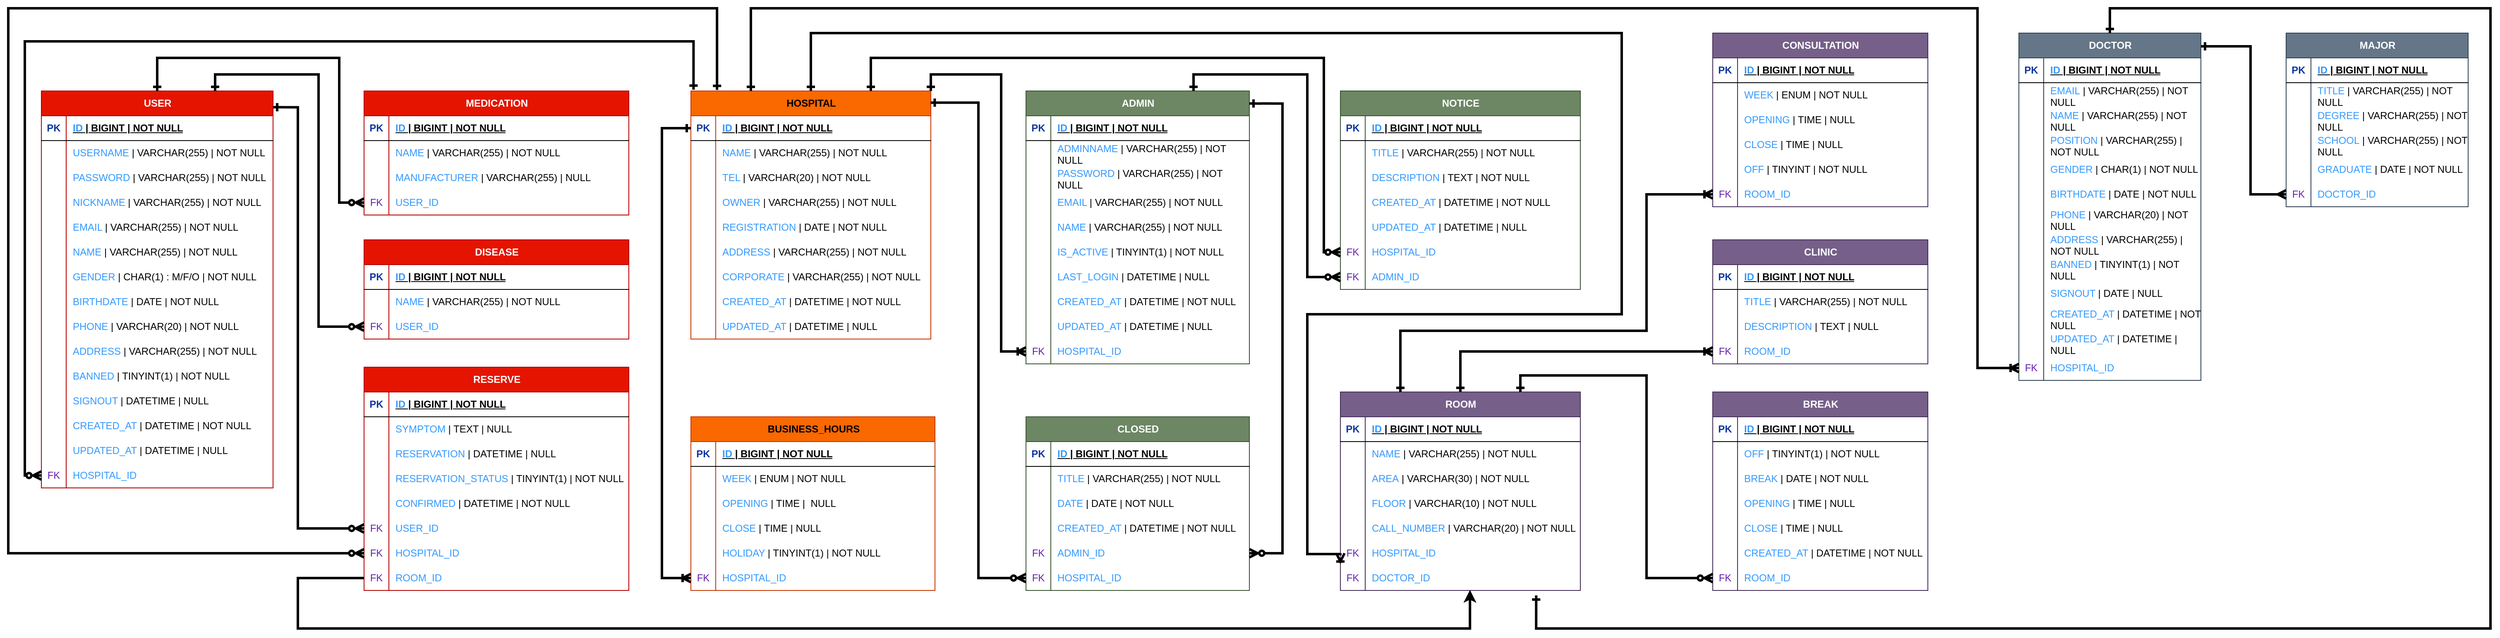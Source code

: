<mxfile version="24.0.7" type="device">
  <diagram name="페이지-1" id="bON2PLWqSRQD806x0M11">
    <mxGraphModel dx="4824" dy="2880" grid="1" gridSize="10" guides="1" tooltips="1" connect="1" arrows="1" fold="1" page="1" pageScale="1" pageWidth="1169" pageHeight="827" math="0" shadow="0">
      <root>
        <mxCell id="0" />
        <mxCell id="1" parent="0" />
        <mxCell id="sJpwdd1ZKrzQ2ZoZis0o-22" value="USER" style="shape=table;startSize=30;container=1;collapsible=1;childLayout=tableLayout;fixedRows=1;rowLines=0;fontStyle=1;align=center;resizeLast=1;html=1;fillColor=#e51400;fontColor=#ffffff;strokeColor=#B20000;" vertex="1" parent="1">
          <mxGeometry x="50" y="150" width="280" height="480" as="geometry">
            <mxRectangle x="110" y="130" width="70" height="30" as="alternateBounds" />
          </mxGeometry>
        </mxCell>
        <mxCell id="sJpwdd1ZKrzQ2ZoZis0o-23" value="" style="shape=tableRow;horizontal=0;startSize=0;swimlaneHead=0;swimlaneBody=0;fillColor=none;collapsible=0;dropTarget=0;points=[[0,0.5],[1,0.5]];portConstraint=eastwest;top=0;left=0;right=0;bottom=1;" vertex="1" parent="sJpwdd1ZKrzQ2ZoZis0o-22">
          <mxGeometry y="30" width="280" height="30" as="geometry" />
        </mxCell>
        <mxCell id="sJpwdd1ZKrzQ2ZoZis0o-24" value="&lt;font color=&quot;#0c359e&quot;&gt;PK&lt;/font&gt;" style="shape=partialRectangle;connectable=0;fillColor=none;top=0;left=0;bottom=0;right=0;fontStyle=1;overflow=hidden;whiteSpace=wrap;html=1;" vertex="1" parent="sJpwdd1ZKrzQ2ZoZis0o-23">
          <mxGeometry width="30" height="30" as="geometry">
            <mxRectangle width="30" height="30" as="alternateBounds" />
          </mxGeometry>
        </mxCell>
        <mxCell id="sJpwdd1ZKrzQ2ZoZis0o-25" value="&lt;font color=&quot;#3399ff&quot;&gt;ID&lt;/font&gt; | BIGINT | NOT NULL" style="shape=partialRectangle;connectable=0;fillColor=none;top=0;left=0;bottom=0;right=0;align=left;spacingLeft=6;fontStyle=5;overflow=hidden;whiteSpace=wrap;html=1;" vertex="1" parent="sJpwdd1ZKrzQ2ZoZis0o-23">
          <mxGeometry x="30" width="250" height="30" as="geometry">
            <mxRectangle width="250" height="30" as="alternateBounds" />
          </mxGeometry>
        </mxCell>
        <mxCell id="sJpwdd1ZKrzQ2ZoZis0o-350" style="shape=tableRow;horizontal=0;startSize=0;swimlaneHead=0;swimlaneBody=0;fillColor=none;collapsible=0;dropTarget=0;points=[[0,0.5],[1,0.5]];portConstraint=eastwest;top=0;left=0;right=0;bottom=0;" vertex="1" parent="sJpwdd1ZKrzQ2ZoZis0o-22">
          <mxGeometry y="60" width="280" height="30" as="geometry" />
        </mxCell>
        <mxCell id="sJpwdd1ZKrzQ2ZoZis0o-351" style="shape=partialRectangle;connectable=0;fillColor=none;top=0;left=0;bottom=0;right=0;editable=1;overflow=hidden;whiteSpace=wrap;html=1;" vertex="1" parent="sJpwdd1ZKrzQ2ZoZis0o-350">
          <mxGeometry width="30" height="30" as="geometry">
            <mxRectangle width="30" height="30" as="alternateBounds" />
          </mxGeometry>
        </mxCell>
        <mxCell id="sJpwdd1ZKrzQ2ZoZis0o-352" value="&lt;font color=&quot;#3399ff&quot;&gt;USERNAME&lt;/font&gt;&amp;nbsp;| VARCHAR(255) | NOT NULL" style="shape=partialRectangle;connectable=0;fillColor=none;top=0;left=0;bottom=0;right=0;align=left;spacingLeft=6;overflow=hidden;whiteSpace=wrap;html=1;" vertex="1" parent="sJpwdd1ZKrzQ2ZoZis0o-350">
          <mxGeometry x="30" width="250" height="30" as="geometry">
            <mxRectangle width="250" height="30" as="alternateBounds" />
          </mxGeometry>
        </mxCell>
        <mxCell id="sJpwdd1ZKrzQ2ZoZis0o-32" value="" style="shape=tableRow;horizontal=0;startSize=0;swimlaneHead=0;swimlaneBody=0;fillColor=none;collapsible=0;dropTarget=0;points=[[0,0.5],[1,0.5]];portConstraint=eastwest;top=0;left=0;right=0;bottom=0;" vertex="1" parent="sJpwdd1ZKrzQ2ZoZis0o-22">
          <mxGeometry y="90" width="280" height="30" as="geometry" />
        </mxCell>
        <mxCell id="sJpwdd1ZKrzQ2ZoZis0o-33" value="" style="shape=partialRectangle;connectable=0;fillColor=none;top=0;left=0;bottom=0;right=0;editable=1;overflow=hidden;whiteSpace=wrap;html=1;" vertex="1" parent="sJpwdd1ZKrzQ2ZoZis0o-32">
          <mxGeometry width="30" height="30" as="geometry">
            <mxRectangle width="30" height="30" as="alternateBounds" />
          </mxGeometry>
        </mxCell>
        <mxCell id="sJpwdd1ZKrzQ2ZoZis0o-34" value="&lt;font color=&quot;#3399ff&quot;&gt;PASSWORD&lt;/font&gt; | VARCHAR(255) | NOT NULL" style="shape=partialRectangle;connectable=0;fillColor=none;top=0;left=0;bottom=0;right=0;align=left;spacingLeft=6;overflow=hidden;whiteSpace=wrap;html=1;" vertex="1" parent="sJpwdd1ZKrzQ2ZoZis0o-32">
          <mxGeometry x="30" width="250" height="30" as="geometry">
            <mxRectangle width="250" height="30" as="alternateBounds" />
          </mxGeometry>
        </mxCell>
        <mxCell id="sJpwdd1ZKrzQ2ZoZis0o-39" style="shape=tableRow;horizontal=0;startSize=0;swimlaneHead=0;swimlaneBody=0;fillColor=none;collapsible=0;dropTarget=0;points=[[0,0.5],[1,0.5]];portConstraint=eastwest;top=0;left=0;right=0;bottom=0;" vertex="1" parent="sJpwdd1ZKrzQ2ZoZis0o-22">
          <mxGeometry y="120" width="280" height="30" as="geometry" />
        </mxCell>
        <mxCell id="sJpwdd1ZKrzQ2ZoZis0o-40" style="shape=partialRectangle;connectable=0;fillColor=none;top=0;left=0;bottom=0;right=0;editable=1;overflow=hidden;whiteSpace=wrap;html=1;" vertex="1" parent="sJpwdd1ZKrzQ2ZoZis0o-39">
          <mxGeometry width="30" height="30" as="geometry">
            <mxRectangle width="30" height="30" as="alternateBounds" />
          </mxGeometry>
        </mxCell>
        <mxCell id="sJpwdd1ZKrzQ2ZoZis0o-41" value="&lt;font color=&quot;#3399ff&quot;&gt;NICKNAME&lt;/font&gt; | VARCHAR(255) | NOT NULL" style="shape=partialRectangle;connectable=0;fillColor=none;top=0;left=0;bottom=0;right=0;align=left;spacingLeft=6;overflow=hidden;whiteSpace=wrap;html=1;" vertex="1" parent="sJpwdd1ZKrzQ2ZoZis0o-39">
          <mxGeometry x="30" width="250" height="30" as="geometry">
            <mxRectangle width="250" height="30" as="alternateBounds" />
          </mxGeometry>
        </mxCell>
        <mxCell id="sJpwdd1ZKrzQ2ZoZis0o-26" value="" style="shape=tableRow;horizontal=0;startSize=0;swimlaneHead=0;swimlaneBody=0;fillColor=none;collapsible=0;dropTarget=0;points=[[0,0.5],[1,0.5]];portConstraint=eastwest;top=0;left=0;right=0;bottom=0;" vertex="1" parent="sJpwdd1ZKrzQ2ZoZis0o-22">
          <mxGeometry y="150" width="280" height="30" as="geometry" />
        </mxCell>
        <mxCell id="sJpwdd1ZKrzQ2ZoZis0o-27" value="" style="shape=partialRectangle;connectable=0;fillColor=none;top=0;left=0;bottom=0;right=0;editable=1;overflow=hidden;whiteSpace=wrap;html=1;" vertex="1" parent="sJpwdd1ZKrzQ2ZoZis0o-26">
          <mxGeometry width="30" height="30" as="geometry">
            <mxRectangle width="30" height="30" as="alternateBounds" />
          </mxGeometry>
        </mxCell>
        <mxCell id="sJpwdd1ZKrzQ2ZoZis0o-28" value="&lt;font color=&quot;#3399ff&quot;&gt;EMAIL&lt;/font&gt; | VARCHAR(255) | NOT NULL" style="shape=partialRectangle;connectable=0;fillColor=none;top=0;left=0;bottom=0;right=0;align=left;spacingLeft=6;overflow=hidden;whiteSpace=wrap;html=1;" vertex="1" parent="sJpwdd1ZKrzQ2ZoZis0o-26">
          <mxGeometry x="30" width="250" height="30" as="geometry">
            <mxRectangle width="250" height="30" as="alternateBounds" />
          </mxGeometry>
        </mxCell>
        <mxCell id="sJpwdd1ZKrzQ2ZoZis0o-341" style="shape=tableRow;horizontal=0;startSize=0;swimlaneHead=0;swimlaneBody=0;fillColor=none;collapsible=0;dropTarget=0;points=[[0,0.5],[1,0.5]];portConstraint=eastwest;top=0;left=0;right=0;bottom=0;" vertex="1" parent="sJpwdd1ZKrzQ2ZoZis0o-22">
          <mxGeometry y="180" width="280" height="30" as="geometry" />
        </mxCell>
        <mxCell id="sJpwdd1ZKrzQ2ZoZis0o-342" style="shape=partialRectangle;connectable=0;fillColor=none;top=0;left=0;bottom=0;right=0;editable=1;overflow=hidden;whiteSpace=wrap;html=1;" vertex="1" parent="sJpwdd1ZKrzQ2ZoZis0o-341">
          <mxGeometry width="30" height="30" as="geometry">
            <mxRectangle width="30" height="30" as="alternateBounds" />
          </mxGeometry>
        </mxCell>
        <mxCell id="sJpwdd1ZKrzQ2ZoZis0o-343" value="&lt;font color=&quot;#3399ff&quot;&gt;NAME&lt;/font&gt; | VARCHAR(255) | NOT NULL" style="shape=partialRectangle;connectable=0;fillColor=none;top=0;left=0;bottom=0;right=0;align=left;spacingLeft=6;overflow=hidden;whiteSpace=wrap;html=1;" vertex="1" parent="sJpwdd1ZKrzQ2ZoZis0o-341">
          <mxGeometry x="30" width="250" height="30" as="geometry">
            <mxRectangle width="250" height="30" as="alternateBounds" />
          </mxGeometry>
        </mxCell>
        <mxCell id="sJpwdd1ZKrzQ2ZoZis0o-338" style="shape=tableRow;horizontal=0;startSize=0;swimlaneHead=0;swimlaneBody=0;fillColor=none;collapsible=0;dropTarget=0;points=[[0,0.5],[1,0.5]];portConstraint=eastwest;top=0;left=0;right=0;bottom=0;" vertex="1" parent="sJpwdd1ZKrzQ2ZoZis0o-22">
          <mxGeometry y="210" width="280" height="30" as="geometry" />
        </mxCell>
        <mxCell id="sJpwdd1ZKrzQ2ZoZis0o-339" style="shape=partialRectangle;connectable=0;fillColor=none;top=0;left=0;bottom=0;right=0;editable=1;overflow=hidden;whiteSpace=wrap;html=1;" vertex="1" parent="sJpwdd1ZKrzQ2ZoZis0o-338">
          <mxGeometry width="30" height="30" as="geometry">
            <mxRectangle width="30" height="30" as="alternateBounds" />
          </mxGeometry>
        </mxCell>
        <mxCell id="sJpwdd1ZKrzQ2ZoZis0o-340" value="&lt;font color=&quot;#3399ff&quot;&gt;GENDER&lt;/font&gt; | CHAR(1) : M/F/O | NOT NULL" style="shape=partialRectangle;connectable=0;fillColor=none;top=0;left=0;bottom=0;right=0;align=left;spacingLeft=6;overflow=hidden;whiteSpace=wrap;html=1;" vertex="1" parent="sJpwdd1ZKrzQ2ZoZis0o-338">
          <mxGeometry x="30" width="250" height="30" as="geometry">
            <mxRectangle width="250" height="30" as="alternateBounds" />
          </mxGeometry>
        </mxCell>
        <mxCell id="sJpwdd1ZKrzQ2ZoZis0o-42" style="shape=tableRow;horizontal=0;startSize=0;swimlaneHead=0;swimlaneBody=0;fillColor=none;collapsible=0;dropTarget=0;points=[[0,0.5],[1,0.5]];portConstraint=eastwest;top=0;left=0;right=0;bottom=0;" vertex="1" parent="sJpwdd1ZKrzQ2ZoZis0o-22">
          <mxGeometry y="240" width="280" height="30" as="geometry" />
        </mxCell>
        <mxCell id="sJpwdd1ZKrzQ2ZoZis0o-43" style="shape=partialRectangle;connectable=0;fillColor=none;top=0;left=0;bottom=0;right=0;editable=1;overflow=hidden;whiteSpace=wrap;html=1;" vertex="1" parent="sJpwdd1ZKrzQ2ZoZis0o-42">
          <mxGeometry width="30" height="30" as="geometry">
            <mxRectangle width="30" height="30" as="alternateBounds" />
          </mxGeometry>
        </mxCell>
        <mxCell id="sJpwdd1ZKrzQ2ZoZis0o-44" value="&lt;font color=&quot;#3399ff&quot;&gt;BIRTHDATE&lt;/font&gt; | DATE | NOT NULL" style="shape=partialRectangle;connectable=0;fillColor=none;top=0;left=0;bottom=0;right=0;align=left;spacingLeft=6;overflow=hidden;whiteSpace=wrap;html=1;" vertex="1" parent="sJpwdd1ZKrzQ2ZoZis0o-42">
          <mxGeometry x="30" width="250" height="30" as="geometry">
            <mxRectangle width="250" height="30" as="alternateBounds" />
          </mxGeometry>
        </mxCell>
        <mxCell id="sJpwdd1ZKrzQ2ZoZis0o-45" style="shape=tableRow;horizontal=0;startSize=0;swimlaneHead=0;swimlaneBody=0;fillColor=none;collapsible=0;dropTarget=0;points=[[0,0.5],[1,0.5]];portConstraint=eastwest;top=0;left=0;right=0;bottom=0;" vertex="1" parent="sJpwdd1ZKrzQ2ZoZis0o-22">
          <mxGeometry y="270" width="280" height="30" as="geometry" />
        </mxCell>
        <mxCell id="sJpwdd1ZKrzQ2ZoZis0o-46" style="shape=partialRectangle;connectable=0;fillColor=none;top=0;left=0;bottom=0;right=0;editable=1;overflow=hidden;whiteSpace=wrap;html=1;" vertex="1" parent="sJpwdd1ZKrzQ2ZoZis0o-45">
          <mxGeometry width="30" height="30" as="geometry">
            <mxRectangle width="30" height="30" as="alternateBounds" />
          </mxGeometry>
        </mxCell>
        <mxCell id="sJpwdd1ZKrzQ2ZoZis0o-47" value="&lt;font color=&quot;#3399ff&quot;&gt;PHONE&lt;/font&gt;&amp;nbsp;| VARCHAR(20) | NOT NULL" style="shape=partialRectangle;connectable=0;fillColor=none;top=0;left=0;bottom=0;right=0;align=left;spacingLeft=6;overflow=hidden;whiteSpace=wrap;html=1;" vertex="1" parent="sJpwdd1ZKrzQ2ZoZis0o-45">
          <mxGeometry x="30" width="250" height="30" as="geometry">
            <mxRectangle width="250" height="30" as="alternateBounds" />
          </mxGeometry>
        </mxCell>
        <mxCell id="sJpwdd1ZKrzQ2ZoZis0o-48" style="shape=tableRow;horizontal=0;startSize=0;swimlaneHead=0;swimlaneBody=0;fillColor=none;collapsible=0;dropTarget=0;points=[[0,0.5],[1,0.5]];portConstraint=eastwest;top=0;left=0;right=0;bottom=0;" vertex="1" parent="sJpwdd1ZKrzQ2ZoZis0o-22">
          <mxGeometry y="300" width="280" height="30" as="geometry" />
        </mxCell>
        <mxCell id="sJpwdd1ZKrzQ2ZoZis0o-49" style="shape=partialRectangle;connectable=0;fillColor=none;top=0;left=0;bottom=0;right=0;editable=1;overflow=hidden;whiteSpace=wrap;html=1;" vertex="1" parent="sJpwdd1ZKrzQ2ZoZis0o-48">
          <mxGeometry width="30" height="30" as="geometry">
            <mxRectangle width="30" height="30" as="alternateBounds" />
          </mxGeometry>
        </mxCell>
        <mxCell id="sJpwdd1ZKrzQ2ZoZis0o-50" value="&lt;font color=&quot;#3399ff&quot;&gt;ADDRESS&lt;/font&gt; | VARCHAR(255) | NOT NULL" style="shape=partialRectangle;connectable=0;fillColor=none;top=0;left=0;bottom=0;right=0;align=left;spacingLeft=6;overflow=hidden;whiteSpace=wrap;html=1;" vertex="1" parent="sJpwdd1ZKrzQ2ZoZis0o-48">
          <mxGeometry x="30" width="250" height="30" as="geometry">
            <mxRectangle width="250" height="30" as="alternateBounds" />
          </mxGeometry>
        </mxCell>
        <mxCell id="sJpwdd1ZKrzQ2ZoZis0o-344" style="shape=tableRow;horizontal=0;startSize=0;swimlaneHead=0;swimlaneBody=0;fillColor=none;collapsible=0;dropTarget=0;points=[[0,0.5],[1,0.5]];portConstraint=eastwest;top=0;left=0;right=0;bottom=0;" vertex="1" parent="sJpwdd1ZKrzQ2ZoZis0o-22">
          <mxGeometry y="330" width="280" height="30" as="geometry" />
        </mxCell>
        <mxCell id="sJpwdd1ZKrzQ2ZoZis0o-345" style="shape=partialRectangle;connectable=0;fillColor=none;top=0;left=0;bottom=0;right=0;editable=1;overflow=hidden;whiteSpace=wrap;html=1;" vertex="1" parent="sJpwdd1ZKrzQ2ZoZis0o-344">
          <mxGeometry width="30" height="30" as="geometry">
            <mxRectangle width="30" height="30" as="alternateBounds" />
          </mxGeometry>
        </mxCell>
        <mxCell id="sJpwdd1ZKrzQ2ZoZis0o-346" value="&lt;font color=&quot;#3399ff&quot;&gt;BANNED&lt;/font&gt; | TINYINT(1) | NOT NULL" style="shape=partialRectangle;connectable=0;fillColor=none;top=0;left=0;bottom=0;right=0;align=left;spacingLeft=6;overflow=hidden;whiteSpace=wrap;html=1;" vertex="1" parent="sJpwdd1ZKrzQ2ZoZis0o-344">
          <mxGeometry x="30" width="250" height="30" as="geometry">
            <mxRectangle width="250" height="30" as="alternateBounds" />
          </mxGeometry>
        </mxCell>
        <mxCell id="sJpwdd1ZKrzQ2ZoZis0o-347" style="shape=tableRow;horizontal=0;startSize=0;swimlaneHead=0;swimlaneBody=0;fillColor=none;collapsible=0;dropTarget=0;points=[[0,0.5],[1,0.5]];portConstraint=eastwest;top=0;left=0;right=0;bottom=0;" vertex="1" parent="sJpwdd1ZKrzQ2ZoZis0o-22">
          <mxGeometry y="360" width="280" height="30" as="geometry" />
        </mxCell>
        <mxCell id="sJpwdd1ZKrzQ2ZoZis0o-348" style="shape=partialRectangle;connectable=0;fillColor=none;top=0;left=0;bottom=0;right=0;editable=1;overflow=hidden;whiteSpace=wrap;html=1;" vertex="1" parent="sJpwdd1ZKrzQ2ZoZis0o-347">
          <mxGeometry width="30" height="30" as="geometry">
            <mxRectangle width="30" height="30" as="alternateBounds" />
          </mxGeometry>
        </mxCell>
        <mxCell id="sJpwdd1ZKrzQ2ZoZis0o-349" value="&lt;font color=&quot;#3399ff&quot;&gt;SIGNOUT&lt;/font&gt; | DATETIME | NULL" style="shape=partialRectangle;connectable=0;fillColor=none;top=0;left=0;bottom=0;right=0;align=left;spacingLeft=6;overflow=hidden;whiteSpace=wrap;html=1;" vertex="1" parent="sJpwdd1ZKrzQ2ZoZis0o-347">
          <mxGeometry x="30" width="250" height="30" as="geometry">
            <mxRectangle width="250" height="30" as="alternateBounds" />
          </mxGeometry>
        </mxCell>
        <mxCell id="sJpwdd1ZKrzQ2ZoZis0o-51" style="shape=tableRow;horizontal=0;startSize=0;swimlaneHead=0;swimlaneBody=0;fillColor=none;collapsible=0;dropTarget=0;points=[[0,0.5],[1,0.5]];portConstraint=eastwest;top=0;left=0;right=0;bottom=0;" vertex="1" parent="sJpwdd1ZKrzQ2ZoZis0o-22">
          <mxGeometry y="390" width="280" height="30" as="geometry" />
        </mxCell>
        <mxCell id="sJpwdd1ZKrzQ2ZoZis0o-52" style="shape=partialRectangle;connectable=0;fillColor=none;top=0;left=0;bottom=0;right=0;editable=1;overflow=hidden;whiteSpace=wrap;html=1;" vertex="1" parent="sJpwdd1ZKrzQ2ZoZis0o-51">
          <mxGeometry width="30" height="30" as="geometry">
            <mxRectangle width="30" height="30" as="alternateBounds" />
          </mxGeometry>
        </mxCell>
        <mxCell id="sJpwdd1ZKrzQ2ZoZis0o-53" value="&lt;font color=&quot;#3399ff&quot;&gt;CREATED_AT&lt;/font&gt; | DATETIME | NOT NULL" style="shape=partialRectangle;connectable=0;fillColor=none;top=0;left=0;bottom=0;right=0;align=left;spacingLeft=6;overflow=hidden;whiteSpace=wrap;html=1;" vertex="1" parent="sJpwdd1ZKrzQ2ZoZis0o-51">
          <mxGeometry x="30" width="250" height="30" as="geometry">
            <mxRectangle width="250" height="30" as="alternateBounds" />
          </mxGeometry>
        </mxCell>
        <mxCell id="sJpwdd1ZKrzQ2ZoZis0o-54" style="shape=tableRow;horizontal=0;startSize=0;swimlaneHead=0;swimlaneBody=0;fillColor=none;collapsible=0;dropTarget=0;points=[[0,0.5],[1,0.5]];portConstraint=eastwest;top=0;left=0;right=0;bottom=0;" vertex="1" parent="sJpwdd1ZKrzQ2ZoZis0o-22">
          <mxGeometry y="420" width="280" height="30" as="geometry" />
        </mxCell>
        <mxCell id="sJpwdd1ZKrzQ2ZoZis0o-55" style="shape=partialRectangle;connectable=0;fillColor=none;top=0;left=0;bottom=0;right=0;editable=1;overflow=hidden;whiteSpace=wrap;html=1;" vertex="1" parent="sJpwdd1ZKrzQ2ZoZis0o-54">
          <mxGeometry width="30" height="30" as="geometry">
            <mxRectangle width="30" height="30" as="alternateBounds" />
          </mxGeometry>
        </mxCell>
        <mxCell id="sJpwdd1ZKrzQ2ZoZis0o-56" value="&lt;font color=&quot;#3399ff&quot;&gt;UPDATED_AT&lt;/font&gt; | DATETIME | NULL" style="shape=partialRectangle;connectable=0;fillColor=none;top=0;left=0;bottom=0;right=0;align=left;spacingLeft=6;overflow=hidden;whiteSpace=wrap;html=1;" vertex="1" parent="sJpwdd1ZKrzQ2ZoZis0o-54">
          <mxGeometry x="30" width="250" height="30" as="geometry">
            <mxRectangle width="250" height="30" as="alternateBounds" />
          </mxGeometry>
        </mxCell>
        <mxCell id="sJpwdd1ZKrzQ2ZoZis0o-433" style="shape=tableRow;horizontal=0;startSize=0;swimlaneHead=0;swimlaneBody=0;fillColor=none;collapsible=0;dropTarget=0;points=[[0,0.5],[1,0.5]];portConstraint=eastwest;top=0;left=0;right=0;bottom=0;" vertex="1" parent="sJpwdd1ZKrzQ2ZoZis0o-22">
          <mxGeometry y="450" width="280" height="30" as="geometry" />
        </mxCell>
        <mxCell id="sJpwdd1ZKrzQ2ZoZis0o-434" value="FK" style="shape=partialRectangle;connectable=0;fillColor=none;top=0;left=0;bottom=0;right=0;editable=1;overflow=hidden;whiteSpace=wrap;html=1;fontColor=#6420AA;" vertex="1" parent="sJpwdd1ZKrzQ2ZoZis0o-433">
          <mxGeometry width="30" height="30" as="geometry">
            <mxRectangle width="30" height="30" as="alternateBounds" />
          </mxGeometry>
        </mxCell>
        <mxCell id="sJpwdd1ZKrzQ2ZoZis0o-435" value="HOSPITAL_ID" style="shape=partialRectangle;connectable=0;fillColor=none;top=0;left=0;bottom=0;right=0;align=left;spacingLeft=6;overflow=hidden;whiteSpace=wrap;html=1;fontColor=#3399FF;" vertex="1" parent="sJpwdd1ZKrzQ2ZoZis0o-433">
          <mxGeometry x="30" width="250" height="30" as="geometry">
            <mxRectangle width="250" height="30" as="alternateBounds" />
          </mxGeometry>
        </mxCell>
        <mxCell id="sJpwdd1ZKrzQ2ZoZis0o-57" value="RESERVE" style="shape=table;startSize=30;container=1;collapsible=1;childLayout=tableLayout;fixedRows=1;rowLines=0;fontStyle=1;align=center;resizeLast=1;html=1;fillColor=#e51400;fontColor=#ffffff;strokeColor=#B20000;" vertex="1" parent="1">
          <mxGeometry x="440" y="484" width="320" height="270" as="geometry">
            <mxRectangle x="110" y="130" width="70" height="30" as="alternateBounds" />
          </mxGeometry>
        </mxCell>
        <mxCell id="sJpwdd1ZKrzQ2ZoZis0o-58" value="" style="shape=tableRow;horizontal=0;startSize=0;swimlaneHead=0;swimlaneBody=0;fillColor=none;collapsible=0;dropTarget=0;points=[[0,0.5],[1,0.5]];portConstraint=eastwest;top=0;left=0;right=0;bottom=1;" vertex="1" parent="sJpwdd1ZKrzQ2ZoZis0o-57">
          <mxGeometry y="30" width="320" height="30" as="geometry" />
        </mxCell>
        <mxCell id="sJpwdd1ZKrzQ2ZoZis0o-59" value="&lt;font color=&quot;#0c359e&quot;&gt;PK&lt;/font&gt;" style="shape=partialRectangle;connectable=0;fillColor=none;top=0;left=0;bottom=0;right=0;fontStyle=1;overflow=hidden;whiteSpace=wrap;html=1;" vertex="1" parent="sJpwdd1ZKrzQ2ZoZis0o-58">
          <mxGeometry width="30" height="30" as="geometry">
            <mxRectangle width="30" height="30" as="alternateBounds" />
          </mxGeometry>
        </mxCell>
        <mxCell id="sJpwdd1ZKrzQ2ZoZis0o-60" value="&lt;font color=&quot;#3399ff&quot;&gt;ID&lt;/font&gt; | BIGINT | NOT NULL" style="shape=partialRectangle;connectable=0;fillColor=none;top=0;left=0;bottom=0;right=0;align=left;spacingLeft=6;fontStyle=5;overflow=hidden;whiteSpace=wrap;html=1;" vertex="1" parent="sJpwdd1ZKrzQ2ZoZis0o-58">
          <mxGeometry x="30" width="290" height="30" as="geometry">
            <mxRectangle width="290" height="30" as="alternateBounds" />
          </mxGeometry>
        </mxCell>
        <mxCell id="sJpwdd1ZKrzQ2ZoZis0o-424" style="shape=tableRow;horizontal=0;startSize=0;swimlaneHead=0;swimlaneBody=0;fillColor=none;collapsible=0;dropTarget=0;points=[[0,0.5],[1,0.5]];portConstraint=eastwest;top=0;left=0;right=0;bottom=0;" vertex="1" parent="sJpwdd1ZKrzQ2ZoZis0o-57">
          <mxGeometry y="60" width="320" height="30" as="geometry" />
        </mxCell>
        <mxCell id="sJpwdd1ZKrzQ2ZoZis0o-425" style="shape=partialRectangle;connectable=0;fillColor=none;top=0;left=0;bottom=0;right=0;editable=1;overflow=hidden;whiteSpace=wrap;html=1;" vertex="1" parent="sJpwdd1ZKrzQ2ZoZis0o-424">
          <mxGeometry width="30" height="30" as="geometry">
            <mxRectangle width="30" height="30" as="alternateBounds" />
          </mxGeometry>
        </mxCell>
        <mxCell id="sJpwdd1ZKrzQ2ZoZis0o-426" value="&lt;font color=&quot;#3399ff&quot;&gt;SYMPTOM&lt;/font&gt; | TEXT | NULL" style="shape=partialRectangle;connectable=0;fillColor=none;top=0;left=0;bottom=0;right=0;align=left;spacingLeft=6;overflow=hidden;whiteSpace=wrap;html=1;" vertex="1" parent="sJpwdd1ZKrzQ2ZoZis0o-424">
          <mxGeometry x="30" width="290" height="30" as="geometry">
            <mxRectangle width="290" height="30" as="alternateBounds" />
          </mxGeometry>
        </mxCell>
        <mxCell id="sJpwdd1ZKrzQ2ZoZis0o-64" value="" style="shape=tableRow;horizontal=0;startSize=0;swimlaneHead=0;swimlaneBody=0;fillColor=none;collapsible=0;dropTarget=0;points=[[0,0.5],[1,0.5]];portConstraint=eastwest;top=0;left=0;right=0;bottom=0;" vertex="1" parent="sJpwdd1ZKrzQ2ZoZis0o-57">
          <mxGeometry y="90" width="320" height="30" as="geometry" />
        </mxCell>
        <mxCell id="sJpwdd1ZKrzQ2ZoZis0o-65" value="" style="shape=partialRectangle;connectable=0;fillColor=none;top=0;left=0;bottom=0;right=0;editable=1;overflow=hidden;whiteSpace=wrap;html=1;" vertex="1" parent="sJpwdd1ZKrzQ2ZoZis0o-64">
          <mxGeometry width="30" height="30" as="geometry">
            <mxRectangle width="30" height="30" as="alternateBounds" />
          </mxGeometry>
        </mxCell>
        <mxCell id="sJpwdd1ZKrzQ2ZoZis0o-66" value="&lt;font color=&quot;#3399ff&quot;&gt;RESERVATION&lt;/font&gt;&amp;nbsp;| DATETIME | NULL" style="shape=partialRectangle;connectable=0;fillColor=none;top=0;left=0;bottom=0;right=0;align=left;spacingLeft=6;overflow=hidden;whiteSpace=wrap;html=1;" vertex="1" parent="sJpwdd1ZKrzQ2ZoZis0o-64">
          <mxGeometry x="30" width="290" height="30" as="geometry">
            <mxRectangle width="290" height="30" as="alternateBounds" />
          </mxGeometry>
        </mxCell>
        <mxCell id="sJpwdd1ZKrzQ2ZoZis0o-67" style="shape=tableRow;horizontal=0;startSize=0;swimlaneHead=0;swimlaneBody=0;fillColor=none;collapsible=0;dropTarget=0;points=[[0,0.5],[1,0.5]];portConstraint=eastwest;top=0;left=0;right=0;bottom=0;" vertex="1" parent="sJpwdd1ZKrzQ2ZoZis0o-57">
          <mxGeometry y="120" width="320" height="30" as="geometry" />
        </mxCell>
        <mxCell id="sJpwdd1ZKrzQ2ZoZis0o-68" style="shape=partialRectangle;connectable=0;fillColor=none;top=0;left=0;bottom=0;right=0;editable=1;overflow=hidden;whiteSpace=wrap;html=1;" vertex="1" parent="sJpwdd1ZKrzQ2ZoZis0o-67">
          <mxGeometry width="30" height="30" as="geometry">
            <mxRectangle width="30" height="30" as="alternateBounds" />
          </mxGeometry>
        </mxCell>
        <mxCell id="sJpwdd1ZKrzQ2ZoZis0o-69" value="&lt;font color=&quot;#3399ff&quot;&gt;RESERVATION_STATUS&lt;/font&gt; | TINYINT(1) | NOT NULL" style="shape=partialRectangle;connectable=0;fillColor=none;top=0;left=0;bottom=0;right=0;align=left;spacingLeft=6;overflow=hidden;whiteSpace=wrap;html=1;" vertex="1" parent="sJpwdd1ZKrzQ2ZoZis0o-67">
          <mxGeometry x="30" width="290" height="30" as="geometry">
            <mxRectangle width="290" height="30" as="alternateBounds" />
          </mxGeometry>
        </mxCell>
        <mxCell id="sJpwdd1ZKrzQ2ZoZis0o-70" style="shape=tableRow;horizontal=0;startSize=0;swimlaneHead=0;swimlaneBody=0;fillColor=none;collapsible=0;dropTarget=0;points=[[0,0.5],[1,0.5]];portConstraint=eastwest;top=0;left=0;right=0;bottom=0;" vertex="1" parent="sJpwdd1ZKrzQ2ZoZis0o-57">
          <mxGeometry y="150" width="320" height="30" as="geometry" />
        </mxCell>
        <mxCell id="sJpwdd1ZKrzQ2ZoZis0o-71" style="shape=partialRectangle;connectable=0;fillColor=none;top=0;left=0;bottom=0;right=0;editable=1;overflow=hidden;whiteSpace=wrap;html=1;" vertex="1" parent="sJpwdd1ZKrzQ2ZoZis0o-70">
          <mxGeometry width="30" height="30" as="geometry">
            <mxRectangle width="30" height="30" as="alternateBounds" />
          </mxGeometry>
        </mxCell>
        <mxCell id="sJpwdd1ZKrzQ2ZoZis0o-72" value="&lt;font color=&quot;#3399ff&quot;&gt;CONFIRMED&lt;/font&gt; | DATETIME | NOT NULL" style="shape=partialRectangle;connectable=0;fillColor=none;top=0;left=0;bottom=0;right=0;align=left;spacingLeft=6;overflow=hidden;whiteSpace=wrap;html=1;" vertex="1" parent="sJpwdd1ZKrzQ2ZoZis0o-70">
          <mxGeometry x="30" width="290" height="30" as="geometry">
            <mxRectangle width="290" height="30" as="alternateBounds" />
          </mxGeometry>
        </mxCell>
        <mxCell id="sJpwdd1ZKrzQ2ZoZis0o-76" style="shape=tableRow;horizontal=0;startSize=0;swimlaneHead=0;swimlaneBody=0;fillColor=none;collapsible=0;dropTarget=0;points=[[0,0.5],[1,0.5]];portConstraint=eastwest;top=0;left=0;right=0;bottom=0;" vertex="1" parent="sJpwdd1ZKrzQ2ZoZis0o-57">
          <mxGeometry y="180" width="320" height="30" as="geometry" />
        </mxCell>
        <mxCell id="sJpwdd1ZKrzQ2ZoZis0o-77" value="FK" style="shape=partialRectangle;connectable=0;fillColor=none;top=0;left=0;bottom=0;right=0;editable=1;overflow=hidden;whiteSpace=wrap;html=1;fontColor=#6420AA;" vertex="1" parent="sJpwdd1ZKrzQ2ZoZis0o-76">
          <mxGeometry width="30" height="30" as="geometry">
            <mxRectangle width="30" height="30" as="alternateBounds" />
          </mxGeometry>
        </mxCell>
        <mxCell id="sJpwdd1ZKrzQ2ZoZis0o-78" value="USER_ID" style="shape=partialRectangle;connectable=0;fillColor=none;top=0;left=0;bottom=0;right=0;align=left;spacingLeft=6;overflow=hidden;whiteSpace=wrap;html=1;fontColor=#3399FF;" vertex="1" parent="sJpwdd1ZKrzQ2ZoZis0o-76">
          <mxGeometry x="30" width="290" height="30" as="geometry">
            <mxRectangle width="290" height="30" as="alternateBounds" />
          </mxGeometry>
        </mxCell>
        <mxCell id="sJpwdd1ZKrzQ2ZoZis0o-79" style="shape=tableRow;horizontal=0;startSize=0;swimlaneHead=0;swimlaneBody=0;fillColor=none;collapsible=0;dropTarget=0;points=[[0,0.5],[1,0.5]];portConstraint=eastwest;top=0;left=0;right=0;bottom=0;" vertex="1" parent="sJpwdd1ZKrzQ2ZoZis0o-57">
          <mxGeometry y="210" width="320" height="30" as="geometry" />
        </mxCell>
        <mxCell id="sJpwdd1ZKrzQ2ZoZis0o-80" value="FK" style="shape=partialRectangle;connectable=0;fillColor=none;top=0;left=0;bottom=0;right=0;editable=1;overflow=hidden;whiteSpace=wrap;html=1;fontColor=#6420AA;" vertex="1" parent="sJpwdd1ZKrzQ2ZoZis0o-79">
          <mxGeometry width="30" height="30" as="geometry">
            <mxRectangle width="30" height="30" as="alternateBounds" />
          </mxGeometry>
        </mxCell>
        <mxCell id="sJpwdd1ZKrzQ2ZoZis0o-81" value="HOSPITAL_ID" style="shape=partialRectangle;connectable=0;fillColor=none;top=0;left=0;bottom=0;right=0;align=left;spacingLeft=6;overflow=hidden;whiteSpace=wrap;html=1;fontColor=#3399FF;" vertex="1" parent="sJpwdd1ZKrzQ2ZoZis0o-79">
          <mxGeometry x="30" width="290" height="30" as="geometry">
            <mxRectangle width="290" height="30" as="alternateBounds" />
          </mxGeometry>
        </mxCell>
        <mxCell id="sJpwdd1ZKrzQ2ZoZis0o-551" style="shape=tableRow;horizontal=0;startSize=0;swimlaneHead=0;swimlaneBody=0;fillColor=none;collapsible=0;dropTarget=0;points=[[0,0.5],[1,0.5]];portConstraint=eastwest;top=0;left=0;right=0;bottom=0;" vertex="1" parent="sJpwdd1ZKrzQ2ZoZis0o-57">
          <mxGeometry y="240" width="320" height="30" as="geometry" />
        </mxCell>
        <mxCell id="sJpwdd1ZKrzQ2ZoZis0o-552" value="FK" style="shape=partialRectangle;connectable=0;fillColor=none;top=0;left=0;bottom=0;right=0;editable=1;overflow=hidden;whiteSpace=wrap;html=1;fontColor=#6420AA;" vertex="1" parent="sJpwdd1ZKrzQ2ZoZis0o-551">
          <mxGeometry width="30" height="30" as="geometry">
            <mxRectangle width="30" height="30" as="alternateBounds" />
          </mxGeometry>
        </mxCell>
        <mxCell id="sJpwdd1ZKrzQ2ZoZis0o-553" value="ROOM_ID" style="shape=partialRectangle;connectable=0;fillColor=none;top=0;left=0;bottom=0;right=0;align=left;spacingLeft=6;overflow=hidden;whiteSpace=wrap;html=1;fontColor=#3399FF;" vertex="1" parent="sJpwdd1ZKrzQ2ZoZis0o-551">
          <mxGeometry x="30" width="290" height="30" as="geometry">
            <mxRectangle width="290" height="30" as="alternateBounds" />
          </mxGeometry>
        </mxCell>
        <mxCell id="sJpwdd1ZKrzQ2ZoZis0o-85" value="DISEASE" style="shape=table;startSize=30;container=1;collapsible=1;childLayout=tableLayout;fixedRows=1;rowLines=0;fontStyle=1;align=center;resizeLast=1;html=1;fillColor=#e51400;fontColor=#ffffff;strokeColor=#B20000;" vertex="1" parent="1">
          <mxGeometry x="440" y="330" width="320" height="120" as="geometry">
            <mxRectangle x="110" y="130" width="70" height="30" as="alternateBounds" />
          </mxGeometry>
        </mxCell>
        <mxCell id="sJpwdd1ZKrzQ2ZoZis0o-86" value="" style="shape=tableRow;horizontal=0;startSize=0;swimlaneHead=0;swimlaneBody=0;fillColor=none;collapsible=0;dropTarget=0;points=[[0,0.5],[1,0.5]];portConstraint=eastwest;top=0;left=0;right=0;bottom=1;" vertex="1" parent="sJpwdd1ZKrzQ2ZoZis0o-85">
          <mxGeometry y="30" width="320" height="30" as="geometry" />
        </mxCell>
        <mxCell id="sJpwdd1ZKrzQ2ZoZis0o-87" value="&lt;font color=&quot;#0c359e&quot;&gt;PK&lt;/font&gt;" style="shape=partialRectangle;connectable=0;fillColor=none;top=0;left=0;bottom=0;right=0;fontStyle=1;overflow=hidden;whiteSpace=wrap;html=1;" vertex="1" parent="sJpwdd1ZKrzQ2ZoZis0o-86">
          <mxGeometry width="30" height="30" as="geometry">
            <mxRectangle width="30" height="30" as="alternateBounds" />
          </mxGeometry>
        </mxCell>
        <mxCell id="sJpwdd1ZKrzQ2ZoZis0o-88" value="&lt;font color=&quot;#3399ff&quot;&gt;ID&lt;/font&gt; | BIGINT | NOT NULL" style="shape=partialRectangle;connectable=0;fillColor=none;top=0;left=0;bottom=0;right=0;align=left;spacingLeft=6;fontStyle=5;overflow=hidden;whiteSpace=wrap;html=1;" vertex="1" parent="sJpwdd1ZKrzQ2ZoZis0o-86">
          <mxGeometry x="30" width="290" height="30" as="geometry">
            <mxRectangle width="290" height="30" as="alternateBounds" />
          </mxGeometry>
        </mxCell>
        <mxCell id="sJpwdd1ZKrzQ2ZoZis0o-89" value="" style="shape=tableRow;horizontal=0;startSize=0;swimlaneHead=0;swimlaneBody=0;fillColor=none;collapsible=0;dropTarget=0;points=[[0,0.5],[1,0.5]];portConstraint=eastwest;top=0;left=0;right=0;bottom=0;" vertex="1" parent="sJpwdd1ZKrzQ2ZoZis0o-85">
          <mxGeometry y="60" width="320" height="30" as="geometry" />
        </mxCell>
        <mxCell id="sJpwdd1ZKrzQ2ZoZis0o-90" value="" style="shape=partialRectangle;connectable=0;fillColor=none;top=0;left=0;bottom=0;right=0;editable=1;overflow=hidden;whiteSpace=wrap;html=1;" vertex="1" parent="sJpwdd1ZKrzQ2ZoZis0o-89">
          <mxGeometry width="30" height="30" as="geometry">
            <mxRectangle width="30" height="30" as="alternateBounds" />
          </mxGeometry>
        </mxCell>
        <mxCell id="sJpwdd1ZKrzQ2ZoZis0o-91" value="&lt;font color=&quot;#3399ff&quot;&gt;NAME&lt;/font&gt; | VARCHAR(255) | NOT NULL" style="shape=partialRectangle;connectable=0;fillColor=none;top=0;left=0;bottom=0;right=0;align=left;spacingLeft=6;overflow=hidden;whiteSpace=wrap;html=1;" vertex="1" parent="sJpwdd1ZKrzQ2ZoZis0o-89">
          <mxGeometry x="30" width="290" height="30" as="geometry">
            <mxRectangle width="290" height="30" as="alternateBounds" />
          </mxGeometry>
        </mxCell>
        <mxCell id="sJpwdd1ZKrzQ2ZoZis0o-634" style="shape=tableRow;horizontal=0;startSize=0;swimlaneHead=0;swimlaneBody=0;fillColor=none;collapsible=0;dropTarget=0;points=[[0,0.5],[1,0.5]];portConstraint=eastwest;top=0;left=0;right=0;bottom=0;" vertex="1" parent="sJpwdd1ZKrzQ2ZoZis0o-85">
          <mxGeometry y="90" width="320" height="30" as="geometry" />
        </mxCell>
        <mxCell id="sJpwdd1ZKrzQ2ZoZis0o-635" value="&lt;font color=&quot;#6420aa&quot;&gt;FK&lt;/font&gt;" style="shape=partialRectangle;connectable=0;fillColor=none;top=0;left=0;bottom=0;right=0;editable=1;overflow=hidden;whiteSpace=wrap;html=1;" vertex="1" parent="sJpwdd1ZKrzQ2ZoZis0o-634">
          <mxGeometry width="30" height="30" as="geometry">
            <mxRectangle width="30" height="30" as="alternateBounds" />
          </mxGeometry>
        </mxCell>
        <mxCell id="sJpwdd1ZKrzQ2ZoZis0o-636" value="&lt;font color=&quot;#3399ff&quot;&gt;USER_ID&lt;/font&gt;" style="shape=partialRectangle;connectable=0;fillColor=none;top=0;left=0;bottom=0;right=0;align=left;spacingLeft=6;overflow=hidden;whiteSpace=wrap;html=1;" vertex="1" parent="sJpwdd1ZKrzQ2ZoZis0o-634">
          <mxGeometry x="30" width="290" height="30" as="geometry">
            <mxRectangle width="290" height="30" as="alternateBounds" />
          </mxGeometry>
        </mxCell>
        <mxCell id="sJpwdd1ZKrzQ2ZoZis0o-114" value="HOSPITAL" style="shape=table;startSize=30;container=1;collapsible=1;childLayout=tableLayout;fixedRows=1;rowLines=0;fontStyle=1;align=center;resizeLast=1;html=1;fillColor=#fa6800;fontColor=#000000;strokeColor=#C73500;" vertex="1" parent="1">
          <mxGeometry x="835" y="150" width="290" height="300.0" as="geometry">
            <mxRectangle x="110" y="130" width="70" height="30" as="alternateBounds" />
          </mxGeometry>
        </mxCell>
        <mxCell id="sJpwdd1ZKrzQ2ZoZis0o-115" value="" style="shape=tableRow;horizontal=0;startSize=0;swimlaneHead=0;swimlaneBody=0;fillColor=none;collapsible=0;dropTarget=0;points=[[0,0.5],[1,0.5]];portConstraint=eastwest;top=0;left=0;right=0;bottom=1;" vertex="1" parent="sJpwdd1ZKrzQ2ZoZis0o-114">
          <mxGeometry y="30" width="290" height="30" as="geometry" />
        </mxCell>
        <mxCell id="sJpwdd1ZKrzQ2ZoZis0o-116" value="&lt;font color=&quot;#0c359e&quot;&gt;PK&lt;/font&gt;" style="shape=partialRectangle;connectable=0;fillColor=none;top=0;left=0;bottom=0;right=0;fontStyle=1;overflow=hidden;whiteSpace=wrap;html=1;" vertex="1" parent="sJpwdd1ZKrzQ2ZoZis0o-115">
          <mxGeometry width="30" height="30" as="geometry">
            <mxRectangle width="30" height="30" as="alternateBounds" />
          </mxGeometry>
        </mxCell>
        <mxCell id="sJpwdd1ZKrzQ2ZoZis0o-117" value="&lt;font color=&quot;#3399ff&quot;&gt;ID&lt;/font&gt; | BIGINT | NOT NULL" style="shape=partialRectangle;connectable=0;fillColor=none;top=0;left=0;bottom=0;right=0;align=left;spacingLeft=6;fontStyle=5;overflow=hidden;whiteSpace=wrap;html=1;" vertex="1" parent="sJpwdd1ZKrzQ2ZoZis0o-115">
          <mxGeometry x="30" width="260" height="30" as="geometry">
            <mxRectangle width="260" height="30" as="alternateBounds" />
          </mxGeometry>
        </mxCell>
        <mxCell id="sJpwdd1ZKrzQ2ZoZis0o-118" value="" style="shape=tableRow;horizontal=0;startSize=0;swimlaneHead=0;swimlaneBody=0;fillColor=none;collapsible=0;dropTarget=0;points=[[0,0.5],[1,0.5]];portConstraint=eastwest;top=0;left=0;right=0;bottom=0;" vertex="1" parent="sJpwdd1ZKrzQ2ZoZis0o-114">
          <mxGeometry y="60" width="290" height="30" as="geometry" />
        </mxCell>
        <mxCell id="sJpwdd1ZKrzQ2ZoZis0o-119" value="" style="shape=partialRectangle;connectable=0;fillColor=none;top=0;left=0;bottom=0;right=0;editable=1;overflow=hidden;whiteSpace=wrap;html=1;" vertex="1" parent="sJpwdd1ZKrzQ2ZoZis0o-118">
          <mxGeometry width="30" height="30" as="geometry">
            <mxRectangle width="30" height="30" as="alternateBounds" />
          </mxGeometry>
        </mxCell>
        <mxCell id="sJpwdd1ZKrzQ2ZoZis0o-120" value="&lt;font color=&quot;#3399ff&quot;&gt;NAME&lt;/font&gt; | VARCHAR(255) | NOT NULL" style="shape=partialRectangle;connectable=0;fillColor=none;top=0;left=0;bottom=0;right=0;align=left;spacingLeft=6;overflow=hidden;whiteSpace=wrap;html=1;" vertex="1" parent="sJpwdd1ZKrzQ2ZoZis0o-118">
          <mxGeometry x="30" width="260" height="30" as="geometry">
            <mxRectangle width="260" height="30" as="alternateBounds" />
          </mxGeometry>
        </mxCell>
        <mxCell id="sJpwdd1ZKrzQ2ZoZis0o-121" value="" style="shape=tableRow;horizontal=0;startSize=0;swimlaneHead=0;swimlaneBody=0;fillColor=none;collapsible=0;dropTarget=0;points=[[0,0.5],[1,0.5]];portConstraint=eastwest;top=0;left=0;right=0;bottom=0;" vertex="1" parent="sJpwdd1ZKrzQ2ZoZis0o-114">
          <mxGeometry y="90" width="290" height="30" as="geometry" />
        </mxCell>
        <mxCell id="sJpwdd1ZKrzQ2ZoZis0o-122" value="" style="shape=partialRectangle;connectable=0;fillColor=none;top=0;left=0;bottom=0;right=0;editable=1;overflow=hidden;whiteSpace=wrap;html=1;" vertex="1" parent="sJpwdd1ZKrzQ2ZoZis0o-121">
          <mxGeometry width="30" height="30" as="geometry">
            <mxRectangle width="30" height="30" as="alternateBounds" />
          </mxGeometry>
        </mxCell>
        <mxCell id="sJpwdd1ZKrzQ2ZoZis0o-123" value="&lt;font color=&quot;#3399ff&quot;&gt;TEL&lt;/font&gt; | VARCHAR(20) | NOT NULL" style="shape=partialRectangle;connectable=0;fillColor=none;top=0;left=0;bottom=0;right=0;align=left;spacingLeft=6;overflow=hidden;whiteSpace=wrap;html=1;" vertex="1" parent="sJpwdd1ZKrzQ2ZoZis0o-121">
          <mxGeometry x="30" width="260" height="30" as="geometry">
            <mxRectangle width="260" height="30" as="alternateBounds" />
          </mxGeometry>
        </mxCell>
        <mxCell id="sJpwdd1ZKrzQ2ZoZis0o-127" style="shape=tableRow;horizontal=0;startSize=0;swimlaneHead=0;swimlaneBody=0;fillColor=none;collapsible=0;dropTarget=0;points=[[0,0.5],[1,0.5]];portConstraint=eastwest;top=0;left=0;right=0;bottom=0;" vertex="1" parent="sJpwdd1ZKrzQ2ZoZis0o-114">
          <mxGeometry y="120" width="290" height="30" as="geometry" />
        </mxCell>
        <mxCell id="sJpwdd1ZKrzQ2ZoZis0o-128" style="shape=partialRectangle;connectable=0;fillColor=none;top=0;left=0;bottom=0;right=0;editable=1;overflow=hidden;whiteSpace=wrap;html=1;" vertex="1" parent="sJpwdd1ZKrzQ2ZoZis0o-127">
          <mxGeometry width="30" height="30" as="geometry">
            <mxRectangle width="30" height="30" as="alternateBounds" />
          </mxGeometry>
        </mxCell>
        <mxCell id="sJpwdd1ZKrzQ2ZoZis0o-129" value="&lt;font color=&quot;#3399ff&quot;&gt;OWNER&lt;/font&gt; | VARCHAR(255) | NOT NULL" style="shape=partialRectangle;connectable=0;fillColor=none;top=0;left=0;bottom=0;right=0;align=left;spacingLeft=6;overflow=hidden;whiteSpace=wrap;html=1;" vertex="1" parent="sJpwdd1ZKrzQ2ZoZis0o-127">
          <mxGeometry x="30" width="260" height="30" as="geometry">
            <mxRectangle width="260" height="30" as="alternateBounds" />
          </mxGeometry>
        </mxCell>
        <mxCell id="sJpwdd1ZKrzQ2ZoZis0o-130" style="shape=tableRow;horizontal=0;startSize=0;swimlaneHead=0;swimlaneBody=0;fillColor=none;collapsible=0;dropTarget=0;points=[[0,0.5],[1,0.5]];portConstraint=eastwest;top=0;left=0;right=0;bottom=0;" vertex="1" parent="sJpwdd1ZKrzQ2ZoZis0o-114">
          <mxGeometry y="150" width="290" height="30" as="geometry" />
        </mxCell>
        <mxCell id="sJpwdd1ZKrzQ2ZoZis0o-131" style="shape=partialRectangle;connectable=0;fillColor=none;top=0;left=0;bottom=0;right=0;editable=1;overflow=hidden;whiteSpace=wrap;html=1;" vertex="1" parent="sJpwdd1ZKrzQ2ZoZis0o-130">
          <mxGeometry width="30" height="30" as="geometry">
            <mxRectangle width="30" height="30" as="alternateBounds" />
          </mxGeometry>
        </mxCell>
        <mxCell id="sJpwdd1ZKrzQ2ZoZis0o-132" value="&lt;font color=&quot;#3399ff&quot;&gt;REGISTRATION&lt;/font&gt; | DATE | NOT NULL" style="shape=partialRectangle;connectable=0;fillColor=none;top=0;left=0;bottom=0;right=0;align=left;spacingLeft=6;overflow=hidden;whiteSpace=wrap;html=1;" vertex="1" parent="sJpwdd1ZKrzQ2ZoZis0o-130">
          <mxGeometry x="30" width="260" height="30" as="geometry">
            <mxRectangle width="260" height="30" as="alternateBounds" />
          </mxGeometry>
        </mxCell>
        <mxCell id="sJpwdd1ZKrzQ2ZoZis0o-133" style="shape=tableRow;horizontal=0;startSize=0;swimlaneHead=0;swimlaneBody=0;fillColor=none;collapsible=0;dropTarget=0;points=[[0,0.5],[1,0.5]];portConstraint=eastwest;top=0;left=0;right=0;bottom=0;" vertex="1" parent="sJpwdd1ZKrzQ2ZoZis0o-114">
          <mxGeometry y="180" width="290" height="30" as="geometry" />
        </mxCell>
        <mxCell id="sJpwdd1ZKrzQ2ZoZis0o-134" style="shape=partialRectangle;connectable=0;fillColor=none;top=0;left=0;bottom=0;right=0;editable=1;overflow=hidden;whiteSpace=wrap;html=1;" vertex="1" parent="sJpwdd1ZKrzQ2ZoZis0o-133">
          <mxGeometry width="30" height="30" as="geometry">
            <mxRectangle width="30" height="30" as="alternateBounds" />
          </mxGeometry>
        </mxCell>
        <mxCell id="sJpwdd1ZKrzQ2ZoZis0o-135" value="&lt;font color=&quot;#3399ff&quot;&gt;ADDRESS&lt;/font&gt; | VARCHAR(255) | NOT NULL" style="shape=partialRectangle;connectable=0;fillColor=none;top=0;left=0;bottom=0;right=0;align=left;spacingLeft=6;overflow=hidden;whiteSpace=wrap;html=1;" vertex="1" parent="sJpwdd1ZKrzQ2ZoZis0o-133">
          <mxGeometry x="30" width="260" height="30" as="geometry">
            <mxRectangle width="260" height="30" as="alternateBounds" />
          </mxGeometry>
        </mxCell>
        <mxCell id="sJpwdd1ZKrzQ2ZoZis0o-136" style="shape=tableRow;horizontal=0;startSize=0;swimlaneHead=0;swimlaneBody=0;fillColor=none;collapsible=0;dropTarget=0;points=[[0,0.5],[1,0.5]];portConstraint=eastwest;top=0;left=0;right=0;bottom=0;" vertex="1" parent="sJpwdd1ZKrzQ2ZoZis0o-114">
          <mxGeometry y="210" width="290" height="30" as="geometry" />
        </mxCell>
        <mxCell id="sJpwdd1ZKrzQ2ZoZis0o-137" style="shape=partialRectangle;connectable=0;fillColor=none;top=0;left=0;bottom=0;right=0;editable=1;overflow=hidden;whiteSpace=wrap;html=1;" vertex="1" parent="sJpwdd1ZKrzQ2ZoZis0o-136">
          <mxGeometry width="30" height="30" as="geometry">
            <mxRectangle width="30" height="30" as="alternateBounds" />
          </mxGeometry>
        </mxCell>
        <mxCell id="sJpwdd1ZKrzQ2ZoZis0o-138" value="&lt;font color=&quot;#3399ff&quot;&gt;CORPORATE&lt;/font&gt; | VARCHAR(255) | NOT NULL" style="shape=partialRectangle;connectable=0;fillColor=none;top=0;left=0;bottom=0;right=0;align=left;spacingLeft=6;overflow=hidden;whiteSpace=wrap;html=1;" vertex="1" parent="sJpwdd1ZKrzQ2ZoZis0o-136">
          <mxGeometry x="30" width="260" height="30" as="geometry">
            <mxRectangle width="260" height="30" as="alternateBounds" />
          </mxGeometry>
        </mxCell>
        <mxCell id="sJpwdd1ZKrzQ2ZoZis0o-139" style="shape=tableRow;horizontal=0;startSize=0;swimlaneHead=0;swimlaneBody=0;fillColor=none;collapsible=0;dropTarget=0;points=[[0,0.5],[1,0.5]];portConstraint=eastwest;top=0;left=0;right=0;bottom=0;" vertex="1" parent="sJpwdd1ZKrzQ2ZoZis0o-114">
          <mxGeometry y="240" width="290" height="30" as="geometry" />
        </mxCell>
        <mxCell id="sJpwdd1ZKrzQ2ZoZis0o-140" style="shape=partialRectangle;connectable=0;fillColor=none;top=0;left=0;bottom=0;right=0;editable=1;overflow=hidden;whiteSpace=wrap;html=1;" vertex="1" parent="sJpwdd1ZKrzQ2ZoZis0o-139">
          <mxGeometry width="30" height="30" as="geometry">
            <mxRectangle width="30" height="30" as="alternateBounds" />
          </mxGeometry>
        </mxCell>
        <mxCell id="sJpwdd1ZKrzQ2ZoZis0o-141" value="&lt;font color=&quot;#3399ff&quot;&gt;CREATED_AT&lt;/font&gt; | DATETIME | NOT NULL" style="shape=partialRectangle;connectable=0;fillColor=none;top=0;left=0;bottom=0;right=0;align=left;spacingLeft=6;overflow=hidden;whiteSpace=wrap;html=1;" vertex="1" parent="sJpwdd1ZKrzQ2ZoZis0o-139">
          <mxGeometry x="30" width="260" height="30" as="geometry">
            <mxRectangle width="260" height="30" as="alternateBounds" />
          </mxGeometry>
        </mxCell>
        <mxCell id="sJpwdd1ZKrzQ2ZoZis0o-353" style="shape=tableRow;horizontal=0;startSize=0;swimlaneHead=0;swimlaneBody=0;fillColor=none;collapsible=0;dropTarget=0;points=[[0,0.5],[1,0.5]];portConstraint=eastwest;top=0;left=0;right=0;bottom=0;" vertex="1" parent="sJpwdd1ZKrzQ2ZoZis0o-114">
          <mxGeometry y="270" width="290" height="30" as="geometry" />
        </mxCell>
        <mxCell id="sJpwdd1ZKrzQ2ZoZis0o-354" style="shape=partialRectangle;connectable=0;fillColor=none;top=0;left=0;bottom=0;right=0;editable=1;overflow=hidden;whiteSpace=wrap;html=1;" vertex="1" parent="sJpwdd1ZKrzQ2ZoZis0o-353">
          <mxGeometry width="30" height="30" as="geometry">
            <mxRectangle width="30" height="30" as="alternateBounds" />
          </mxGeometry>
        </mxCell>
        <mxCell id="sJpwdd1ZKrzQ2ZoZis0o-355" value="&lt;font color=&quot;#3399ff&quot;&gt;UPDATED_AT&lt;/font&gt; | DATETIME | NULL" style="shape=partialRectangle;connectable=0;fillColor=none;top=0;left=0;bottom=0;right=0;align=left;spacingLeft=6;overflow=hidden;whiteSpace=wrap;html=1;" vertex="1" parent="sJpwdd1ZKrzQ2ZoZis0o-353">
          <mxGeometry x="30" width="260" height="30" as="geometry">
            <mxRectangle width="260" height="30" as="alternateBounds" />
          </mxGeometry>
        </mxCell>
        <mxCell id="sJpwdd1ZKrzQ2ZoZis0o-142" value="ROOM" style="shape=table;startSize=30;container=1;collapsible=1;childLayout=tableLayout;fixedRows=1;rowLines=0;fontStyle=1;align=center;resizeLast=1;html=1;fillColor=#76608a;fontColor=#ffffff;strokeColor=#432D57;" vertex="1" parent="1">
          <mxGeometry x="1620" y="514" width="290" height="240" as="geometry">
            <mxRectangle x="110" y="130" width="70" height="30" as="alternateBounds" />
          </mxGeometry>
        </mxCell>
        <mxCell id="sJpwdd1ZKrzQ2ZoZis0o-143" value="" style="shape=tableRow;horizontal=0;startSize=0;swimlaneHead=0;swimlaneBody=0;fillColor=none;collapsible=0;dropTarget=0;points=[[0,0.5],[1,0.5]];portConstraint=eastwest;top=0;left=0;right=0;bottom=1;" vertex="1" parent="sJpwdd1ZKrzQ2ZoZis0o-142">
          <mxGeometry y="30" width="290" height="30" as="geometry" />
        </mxCell>
        <mxCell id="sJpwdd1ZKrzQ2ZoZis0o-144" value="PK" style="shape=partialRectangle;connectable=0;fillColor=none;top=0;left=0;bottom=0;right=0;fontStyle=1;overflow=hidden;whiteSpace=wrap;html=1;fontColor=#0C359E;" vertex="1" parent="sJpwdd1ZKrzQ2ZoZis0o-143">
          <mxGeometry width="30" height="30" as="geometry">
            <mxRectangle width="30" height="30" as="alternateBounds" />
          </mxGeometry>
        </mxCell>
        <mxCell id="sJpwdd1ZKrzQ2ZoZis0o-145" value="&lt;font color=&quot;#3399ff&quot;&gt;ID&lt;/font&gt; | BIGINT | NOT NULL" style="shape=partialRectangle;connectable=0;fillColor=none;top=0;left=0;bottom=0;right=0;align=left;spacingLeft=6;fontStyle=5;overflow=hidden;whiteSpace=wrap;html=1;" vertex="1" parent="sJpwdd1ZKrzQ2ZoZis0o-143">
          <mxGeometry x="30" width="260" height="30" as="geometry">
            <mxRectangle width="260" height="30" as="alternateBounds" />
          </mxGeometry>
        </mxCell>
        <mxCell id="sJpwdd1ZKrzQ2ZoZis0o-146" value="" style="shape=tableRow;horizontal=0;startSize=0;swimlaneHead=0;swimlaneBody=0;fillColor=none;collapsible=0;dropTarget=0;points=[[0,0.5],[1,0.5]];portConstraint=eastwest;top=0;left=0;right=0;bottom=0;" vertex="1" parent="sJpwdd1ZKrzQ2ZoZis0o-142">
          <mxGeometry y="60" width="290" height="30" as="geometry" />
        </mxCell>
        <mxCell id="sJpwdd1ZKrzQ2ZoZis0o-147" value="" style="shape=partialRectangle;connectable=0;fillColor=none;top=0;left=0;bottom=0;right=0;editable=1;overflow=hidden;whiteSpace=wrap;html=1;" vertex="1" parent="sJpwdd1ZKrzQ2ZoZis0o-146">
          <mxGeometry width="30" height="30" as="geometry">
            <mxRectangle width="30" height="30" as="alternateBounds" />
          </mxGeometry>
        </mxCell>
        <mxCell id="sJpwdd1ZKrzQ2ZoZis0o-148" value="&lt;font color=&quot;#3399ff&quot;&gt;NAME&lt;/font&gt;&amp;nbsp;| VARCHAR(255) | NOT NULL" style="shape=partialRectangle;connectable=0;fillColor=none;top=0;left=0;bottom=0;right=0;align=left;spacingLeft=6;overflow=hidden;whiteSpace=wrap;html=1;" vertex="1" parent="sJpwdd1ZKrzQ2ZoZis0o-146">
          <mxGeometry x="30" width="260" height="30" as="geometry">
            <mxRectangle width="260" height="30" as="alternateBounds" />
          </mxGeometry>
        </mxCell>
        <mxCell id="sJpwdd1ZKrzQ2ZoZis0o-149" value="" style="shape=tableRow;horizontal=0;startSize=0;swimlaneHead=0;swimlaneBody=0;fillColor=none;collapsible=0;dropTarget=0;points=[[0,0.5],[1,0.5]];portConstraint=eastwest;top=0;left=0;right=0;bottom=0;" vertex="1" parent="sJpwdd1ZKrzQ2ZoZis0o-142">
          <mxGeometry y="90" width="290" height="30" as="geometry" />
        </mxCell>
        <mxCell id="sJpwdd1ZKrzQ2ZoZis0o-150" value="" style="shape=partialRectangle;connectable=0;fillColor=none;top=0;left=0;bottom=0;right=0;editable=1;overflow=hidden;whiteSpace=wrap;html=1;" vertex="1" parent="sJpwdd1ZKrzQ2ZoZis0o-149">
          <mxGeometry width="30" height="30" as="geometry">
            <mxRectangle width="30" height="30" as="alternateBounds" />
          </mxGeometry>
        </mxCell>
        <mxCell id="sJpwdd1ZKrzQ2ZoZis0o-151" value="&lt;font color=&quot;#3399ff&quot;&gt;AREA&lt;/font&gt;&amp;nbsp;| VARCHAR(30) | NOT NULL" style="shape=partialRectangle;connectable=0;fillColor=none;top=0;left=0;bottom=0;right=0;align=left;spacingLeft=6;overflow=hidden;whiteSpace=wrap;html=1;" vertex="1" parent="sJpwdd1ZKrzQ2ZoZis0o-149">
          <mxGeometry x="30" width="260" height="30" as="geometry">
            <mxRectangle width="260" height="30" as="alternateBounds" />
          </mxGeometry>
        </mxCell>
        <mxCell id="sJpwdd1ZKrzQ2ZoZis0o-152" style="shape=tableRow;horizontal=0;startSize=0;swimlaneHead=0;swimlaneBody=0;fillColor=none;collapsible=0;dropTarget=0;points=[[0,0.5],[1,0.5]];portConstraint=eastwest;top=0;left=0;right=0;bottom=0;" vertex="1" parent="sJpwdd1ZKrzQ2ZoZis0o-142">
          <mxGeometry y="120" width="290" height="30" as="geometry" />
        </mxCell>
        <mxCell id="sJpwdd1ZKrzQ2ZoZis0o-153" style="shape=partialRectangle;connectable=0;fillColor=none;top=0;left=0;bottom=0;right=0;editable=1;overflow=hidden;whiteSpace=wrap;html=1;" vertex="1" parent="sJpwdd1ZKrzQ2ZoZis0o-152">
          <mxGeometry width="30" height="30" as="geometry">
            <mxRectangle width="30" height="30" as="alternateBounds" />
          </mxGeometry>
        </mxCell>
        <mxCell id="sJpwdd1ZKrzQ2ZoZis0o-154" value="&lt;font color=&quot;#3399ff&quot;&gt;FLOOR&lt;/font&gt;&amp;nbsp;| VARCHAR(10) | NOT NULL" style="shape=partialRectangle;connectable=0;fillColor=none;top=0;left=0;bottom=0;right=0;align=left;spacingLeft=6;overflow=hidden;whiteSpace=wrap;html=1;" vertex="1" parent="sJpwdd1ZKrzQ2ZoZis0o-152">
          <mxGeometry x="30" width="260" height="30" as="geometry">
            <mxRectangle width="260" height="30" as="alternateBounds" />
          </mxGeometry>
        </mxCell>
        <mxCell id="sJpwdd1ZKrzQ2ZoZis0o-155" style="shape=tableRow;horizontal=0;startSize=0;swimlaneHead=0;swimlaneBody=0;fillColor=none;collapsible=0;dropTarget=0;points=[[0,0.5],[1,0.5]];portConstraint=eastwest;top=0;left=0;right=0;bottom=0;" vertex="1" parent="sJpwdd1ZKrzQ2ZoZis0o-142">
          <mxGeometry y="150" width="290" height="30" as="geometry" />
        </mxCell>
        <mxCell id="sJpwdd1ZKrzQ2ZoZis0o-156" style="shape=partialRectangle;connectable=0;fillColor=none;top=0;left=0;bottom=0;right=0;editable=1;overflow=hidden;whiteSpace=wrap;html=1;" vertex="1" parent="sJpwdd1ZKrzQ2ZoZis0o-155">
          <mxGeometry width="30" height="30" as="geometry">
            <mxRectangle width="30" height="30" as="alternateBounds" />
          </mxGeometry>
        </mxCell>
        <mxCell id="sJpwdd1ZKrzQ2ZoZis0o-157" value="&lt;font color=&quot;#3399ff&quot;&gt;CALL_NUMBER&lt;/font&gt;&amp;nbsp;| VARCHAR(20) | NOT NULL" style="shape=partialRectangle;connectable=0;fillColor=none;top=0;left=0;bottom=0;right=0;align=left;spacingLeft=6;overflow=hidden;whiteSpace=wrap;html=1;" vertex="1" parent="sJpwdd1ZKrzQ2ZoZis0o-155">
          <mxGeometry x="30" width="260" height="30" as="geometry">
            <mxRectangle width="260" height="30" as="alternateBounds" />
          </mxGeometry>
        </mxCell>
        <mxCell id="sJpwdd1ZKrzQ2ZoZis0o-158" style="shape=tableRow;horizontal=0;startSize=0;swimlaneHead=0;swimlaneBody=0;fillColor=none;collapsible=0;dropTarget=0;points=[[0,0.5],[1,0.5]];portConstraint=eastwest;top=0;left=0;right=0;bottom=0;" vertex="1" parent="sJpwdd1ZKrzQ2ZoZis0o-142">
          <mxGeometry y="180" width="290" height="30" as="geometry" />
        </mxCell>
        <mxCell id="sJpwdd1ZKrzQ2ZoZis0o-159" value="FK" style="shape=partialRectangle;connectable=0;fillColor=none;top=0;left=0;bottom=0;right=0;editable=1;overflow=hidden;whiteSpace=wrap;html=1;fontColor=#6420AA;" vertex="1" parent="sJpwdd1ZKrzQ2ZoZis0o-158">
          <mxGeometry width="30" height="30" as="geometry">
            <mxRectangle width="30" height="30" as="alternateBounds" />
          </mxGeometry>
        </mxCell>
        <mxCell id="sJpwdd1ZKrzQ2ZoZis0o-160" value="HOSPITAL_ID" style="shape=partialRectangle;connectable=0;fillColor=none;top=0;left=0;bottom=0;right=0;align=left;spacingLeft=6;overflow=hidden;whiteSpace=wrap;html=1;fontColor=#3399FF;" vertex="1" parent="sJpwdd1ZKrzQ2ZoZis0o-158">
          <mxGeometry x="30" width="260" height="30" as="geometry">
            <mxRectangle width="260" height="30" as="alternateBounds" />
          </mxGeometry>
        </mxCell>
        <mxCell id="sJpwdd1ZKrzQ2ZoZis0o-595" style="shape=tableRow;horizontal=0;startSize=0;swimlaneHead=0;swimlaneBody=0;fillColor=none;collapsible=0;dropTarget=0;points=[[0,0.5],[1,0.5]];portConstraint=eastwest;top=0;left=0;right=0;bottom=0;" vertex="1" parent="sJpwdd1ZKrzQ2ZoZis0o-142">
          <mxGeometry y="210" width="290" height="30" as="geometry" />
        </mxCell>
        <mxCell id="sJpwdd1ZKrzQ2ZoZis0o-596" value="FK" style="shape=partialRectangle;connectable=0;fillColor=none;top=0;left=0;bottom=0;right=0;editable=1;overflow=hidden;whiteSpace=wrap;html=1;fontColor=#6420AA;" vertex="1" parent="sJpwdd1ZKrzQ2ZoZis0o-595">
          <mxGeometry width="30" height="30" as="geometry">
            <mxRectangle width="30" height="30" as="alternateBounds" />
          </mxGeometry>
        </mxCell>
        <mxCell id="sJpwdd1ZKrzQ2ZoZis0o-597" value="DOCTOR_ID" style="shape=partialRectangle;connectable=0;fillColor=none;top=0;left=0;bottom=0;right=0;align=left;spacingLeft=6;overflow=hidden;whiteSpace=wrap;html=1;fontColor=#3399FF;" vertex="1" parent="sJpwdd1ZKrzQ2ZoZis0o-595">
          <mxGeometry x="30" width="260" height="30" as="geometry">
            <mxRectangle width="260" height="30" as="alternateBounds" />
          </mxGeometry>
        </mxCell>
        <mxCell id="sJpwdd1ZKrzQ2ZoZis0o-170" value="DOCTOR" style="shape=table;startSize=30;container=1;collapsible=1;childLayout=tableLayout;fixedRows=1;rowLines=0;fontStyle=1;align=center;resizeLast=1;html=1;fillColor=#647687;fontColor=#ffffff;strokeColor=#314354;" vertex="1" parent="1">
          <mxGeometry x="2440" y="80" width="220" height="420" as="geometry">
            <mxRectangle x="110" y="130" width="70" height="30" as="alternateBounds" />
          </mxGeometry>
        </mxCell>
        <mxCell id="sJpwdd1ZKrzQ2ZoZis0o-171" value="" style="shape=tableRow;horizontal=0;startSize=0;swimlaneHead=0;swimlaneBody=0;fillColor=none;collapsible=0;dropTarget=0;points=[[0,0.5],[1,0.5]];portConstraint=eastwest;top=0;left=0;right=0;bottom=1;" vertex="1" parent="sJpwdd1ZKrzQ2ZoZis0o-170">
          <mxGeometry y="30" width="220" height="30" as="geometry" />
        </mxCell>
        <mxCell id="sJpwdd1ZKrzQ2ZoZis0o-172" value="PK" style="shape=partialRectangle;connectable=0;fillColor=none;top=0;left=0;bottom=0;right=0;fontStyle=1;overflow=hidden;whiteSpace=wrap;html=1;fontColor=#0C359E;" vertex="1" parent="sJpwdd1ZKrzQ2ZoZis0o-171">
          <mxGeometry width="30" height="30" as="geometry">
            <mxRectangle width="30" height="30" as="alternateBounds" />
          </mxGeometry>
        </mxCell>
        <mxCell id="sJpwdd1ZKrzQ2ZoZis0o-173" value="&lt;font color=&quot;#3399ff&quot;&gt;ID&lt;/font&gt; | BIGINT | NOT NULL" style="shape=partialRectangle;connectable=0;fillColor=none;top=0;left=0;bottom=0;right=0;align=left;spacingLeft=6;fontStyle=5;overflow=hidden;whiteSpace=wrap;html=1;" vertex="1" parent="sJpwdd1ZKrzQ2ZoZis0o-171">
          <mxGeometry x="30" width="190" height="30" as="geometry">
            <mxRectangle width="190" height="30" as="alternateBounds" />
          </mxGeometry>
        </mxCell>
        <mxCell id="sJpwdd1ZKrzQ2ZoZis0o-180" style="shape=tableRow;horizontal=0;startSize=0;swimlaneHead=0;swimlaneBody=0;fillColor=none;collapsible=0;dropTarget=0;points=[[0,0.5],[1,0.5]];portConstraint=eastwest;top=0;left=0;right=0;bottom=0;" vertex="1" parent="sJpwdd1ZKrzQ2ZoZis0o-170">
          <mxGeometry y="60" width="220" height="30" as="geometry" />
        </mxCell>
        <mxCell id="sJpwdd1ZKrzQ2ZoZis0o-181" style="shape=partialRectangle;connectable=0;fillColor=none;top=0;left=0;bottom=0;right=0;editable=1;overflow=hidden;whiteSpace=wrap;html=1;" vertex="1" parent="sJpwdd1ZKrzQ2ZoZis0o-180">
          <mxGeometry width="30" height="30" as="geometry">
            <mxRectangle width="30" height="30" as="alternateBounds" />
          </mxGeometry>
        </mxCell>
        <mxCell id="sJpwdd1ZKrzQ2ZoZis0o-182" value="&lt;font color=&quot;#3399ff&quot;&gt;EMAIL&lt;/font&gt;&amp;nbsp;| VARCHAR(255) | NOT NULL" style="shape=partialRectangle;connectable=0;fillColor=none;top=0;left=0;bottom=0;right=0;align=left;spacingLeft=6;overflow=hidden;whiteSpace=wrap;html=1;" vertex="1" parent="sJpwdd1ZKrzQ2ZoZis0o-180">
          <mxGeometry x="30" width="190" height="30" as="geometry">
            <mxRectangle width="190" height="30" as="alternateBounds" />
          </mxGeometry>
        </mxCell>
        <mxCell id="sJpwdd1ZKrzQ2ZoZis0o-174" value="" style="shape=tableRow;horizontal=0;startSize=0;swimlaneHead=0;swimlaneBody=0;fillColor=none;collapsible=0;dropTarget=0;points=[[0,0.5],[1,0.5]];portConstraint=eastwest;top=0;left=0;right=0;bottom=0;" vertex="1" parent="sJpwdd1ZKrzQ2ZoZis0o-170">
          <mxGeometry y="90" width="220" height="30" as="geometry" />
        </mxCell>
        <mxCell id="sJpwdd1ZKrzQ2ZoZis0o-175" value="" style="shape=partialRectangle;connectable=0;fillColor=none;top=0;left=0;bottom=0;right=0;editable=1;overflow=hidden;whiteSpace=wrap;html=1;" vertex="1" parent="sJpwdd1ZKrzQ2ZoZis0o-174">
          <mxGeometry width="30" height="30" as="geometry">
            <mxRectangle width="30" height="30" as="alternateBounds" />
          </mxGeometry>
        </mxCell>
        <mxCell id="sJpwdd1ZKrzQ2ZoZis0o-176" value="&lt;font color=&quot;#3399ff&quot;&gt;NAME&lt;/font&gt;&amp;nbsp;| VARCHAR(255) | NOT NULL" style="shape=partialRectangle;connectable=0;fillColor=none;top=0;left=0;bottom=0;right=0;align=left;spacingLeft=6;overflow=hidden;whiteSpace=wrap;html=1;" vertex="1" parent="sJpwdd1ZKrzQ2ZoZis0o-174">
          <mxGeometry x="30" width="190" height="30" as="geometry">
            <mxRectangle width="190" height="30" as="alternateBounds" />
          </mxGeometry>
        </mxCell>
        <mxCell id="sJpwdd1ZKrzQ2ZoZis0o-365" style="shape=tableRow;horizontal=0;startSize=0;swimlaneHead=0;swimlaneBody=0;fillColor=none;collapsible=0;dropTarget=0;points=[[0,0.5],[1,0.5]];portConstraint=eastwest;top=0;left=0;right=0;bottom=0;" vertex="1" parent="sJpwdd1ZKrzQ2ZoZis0o-170">
          <mxGeometry y="120" width="220" height="30" as="geometry" />
        </mxCell>
        <mxCell id="sJpwdd1ZKrzQ2ZoZis0o-366" style="shape=partialRectangle;connectable=0;fillColor=none;top=0;left=0;bottom=0;right=0;editable=1;overflow=hidden;whiteSpace=wrap;html=1;" vertex="1" parent="sJpwdd1ZKrzQ2ZoZis0o-365">
          <mxGeometry width="30" height="30" as="geometry">
            <mxRectangle width="30" height="30" as="alternateBounds" />
          </mxGeometry>
        </mxCell>
        <mxCell id="sJpwdd1ZKrzQ2ZoZis0o-367" value="&lt;font color=&quot;#3399ff&quot;&gt;POSITION&lt;/font&gt;&amp;nbsp;| VARCHAR(255) | NOT NULL" style="shape=partialRectangle;connectable=0;fillColor=none;top=0;left=0;bottom=0;right=0;align=left;spacingLeft=6;overflow=hidden;whiteSpace=wrap;html=1;" vertex="1" parent="sJpwdd1ZKrzQ2ZoZis0o-365">
          <mxGeometry x="30" width="190" height="30" as="geometry">
            <mxRectangle width="190" height="30" as="alternateBounds" />
          </mxGeometry>
        </mxCell>
        <mxCell id="sJpwdd1ZKrzQ2ZoZis0o-183" style="shape=tableRow;horizontal=0;startSize=0;swimlaneHead=0;swimlaneBody=0;fillColor=none;collapsible=0;dropTarget=0;points=[[0,0.5],[1,0.5]];portConstraint=eastwest;top=0;left=0;right=0;bottom=0;" vertex="1" parent="sJpwdd1ZKrzQ2ZoZis0o-170">
          <mxGeometry y="150" width="220" height="30" as="geometry" />
        </mxCell>
        <mxCell id="sJpwdd1ZKrzQ2ZoZis0o-184" style="shape=partialRectangle;connectable=0;fillColor=none;top=0;left=0;bottom=0;right=0;editable=1;overflow=hidden;whiteSpace=wrap;html=1;" vertex="1" parent="sJpwdd1ZKrzQ2ZoZis0o-183">
          <mxGeometry width="30" height="30" as="geometry">
            <mxRectangle width="30" height="30" as="alternateBounds" />
          </mxGeometry>
        </mxCell>
        <mxCell id="sJpwdd1ZKrzQ2ZoZis0o-185" value="&lt;font color=&quot;#3399ff&quot;&gt;GENDER&lt;/font&gt; | CHAR(1) | NOT NULL" style="shape=partialRectangle;connectable=0;fillColor=none;top=0;left=0;bottom=0;right=0;align=left;spacingLeft=6;overflow=hidden;whiteSpace=wrap;html=1;" vertex="1" parent="sJpwdd1ZKrzQ2ZoZis0o-183">
          <mxGeometry x="30" width="190" height="30" as="geometry">
            <mxRectangle width="190" height="30" as="alternateBounds" />
          </mxGeometry>
        </mxCell>
        <mxCell id="sJpwdd1ZKrzQ2ZoZis0o-186" style="shape=tableRow;horizontal=0;startSize=0;swimlaneHead=0;swimlaneBody=0;fillColor=none;collapsible=0;dropTarget=0;points=[[0,0.5],[1,0.5]];portConstraint=eastwest;top=0;left=0;right=0;bottom=0;" vertex="1" parent="sJpwdd1ZKrzQ2ZoZis0o-170">
          <mxGeometry y="180" width="220" height="30" as="geometry" />
        </mxCell>
        <mxCell id="sJpwdd1ZKrzQ2ZoZis0o-187" style="shape=partialRectangle;connectable=0;fillColor=none;top=0;left=0;bottom=0;right=0;editable=1;overflow=hidden;whiteSpace=wrap;html=1;" vertex="1" parent="sJpwdd1ZKrzQ2ZoZis0o-186">
          <mxGeometry width="30" height="30" as="geometry">
            <mxRectangle width="30" height="30" as="alternateBounds" />
          </mxGeometry>
        </mxCell>
        <mxCell id="sJpwdd1ZKrzQ2ZoZis0o-188" value="&lt;font color=&quot;#3399ff&quot;&gt;BIRTHDATE&lt;/font&gt; | DATE | NOT NULL" style="shape=partialRectangle;connectable=0;fillColor=none;top=0;left=0;bottom=0;right=0;align=left;spacingLeft=6;overflow=hidden;whiteSpace=wrap;html=1;" vertex="1" parent="sJpwdd1ZKrzQ2ZoZis0o-186">
          <mxGeometry x="30" width="190" height="30" as="geometry">
            <mxRectangle width="190" height="30" as="alternateBounds" />
          </mxGeometry>
        </mxCell>
        <mxCell id="sJpwdd1ZKrzQ2ZoZis0o-177" value="" style="shape=tableRow;horizontal=0;startSize=0;swimlaneHead=0;swimlaneBody=0;fillColor=none;collapsible=0;dropTarget=0;points=[[0,0.5],[1,0.5]];portConstraint=eastwest;top=0;left=0;right=0;bottom=0;" vertex="1" parent="sJpwdd1ZKrzQ2ZoZis0o-170">
          <mxGeometry y="210" width="220" height="30" as="geometry" />
        </mxCell>
        <mxCell id="sJpwdd1ZKrzQ2ZoZis0o-178" value="" style="shape=partialRectangle;connectable=0;fillColor=none;top=0;left=0;bottom=0;right=0;editable=1;overflow=hidden;whiteSpace=wrap;html=1;" vertex="1" parent="sJpwdd1ZKrzQ2ZoZis0o-177">
          <mxGeometry width="30" height="30" as="geometry">
            <mxRectangle width="30" height="30" as="alternateBounds" />
          </mxGeometry>
        </mxCell>
        <mxCell id="sJpwdd1ZKrzQ2ZoZis0o-179" value="&lt;font color=&quot;#3399ff&quot;&gt;PHONE&lt;/font&gt;&amp;nbsp;| VARCHAR(20) | NOT NULL" style="shape=partialRectangle;connectable=0;fillColor=none;top=0;left=0;bottom=0;right=0;align=left;spacingLeft=6;overflow=hidden;whiteSpace=wrap;html=1;" vertex="1" parent="sJpwdd1ZKrzQ2ZoZis0o-177">
          <mxGeometry x="30" width="190" height="30" as="geometry">
            <mxRectangle width="190" height="30" as="alternateBounds" />
          </mxGeometry>
        </mxCell>
        <mxCell id="sJpwdd1ZKrzQ2ZoZis0o-189" style="shape=tableRow;horizontal=0;startSize=0;swimlaneHead=0;swimlaneBody=0;fillColor=none;collapsible=0;dropTarget=0;points=[[0,0.5],[1,0.5]];portConstraint=eastwest;top=0;left=0;right=0;bottom=0;" vertex="1" parent="sJpwdd1ZKrzQ2ZoZis0o-170">
          <mxGeometry y="240" width="220" height="30" as="geometry" />
        </mxCell>
        <mxCell id="sJpwdd1ZKrzQ2ZoZis0o-190" style="shape=partialRectangle;connectable=0;fillColor=none;top=0;left=0;bottom=0;right=0;editable=1;overflow=hidden;whiteSpace=wrap;html=1;" vertex="1" parent="sJpwdd1ZKrzQ2ZoZis0o-189">
          <mxGeometry width="30" height="30" as="geometry">
            <mxRectangle width="30" height="30" as="alternateBounds" />
          </mxGeometry>
        </mxCell>
        <mxCell id="sJpwdd1ZKrzQ2ZoZis0o-191" value="&lt;font color=&quot;#3399ff&quot;&gt;ADDRESS&lt;/font&gt;&amp;nbsp;| VARCHAR(255) | NOT NULL" style="shape=partialRectangle;connectable=0;fillColor=none;top=0;left=0;bottom=0;right=0;align=left;spacingLeft=6;overflow=hidden;whiteSpace=wrap;html=1;" vertex="1" parent="sJpwdd1ZKrzQ2ZoZis0o-189">
          <mxGeometry x="30" width="190" height="30" as="geometry">
            <mxRectangle width="190" height="30" as="alternateBounds" />
          </mxGeometry>
        </mxCell>
        <mxCell id="sJpwdd1ZKrzQ2ZoZis0o-356" style="shape=tableRow;horizontal=0;startSize=0;swimlaneHead=0;swimlaneBody=0;fillColor=none;collapsible=0;dropTarget=0;points=[[0,0.5],[1,0.5]];portConstraint=eastwest;top=0;left=0;right=0;bottom=0;" vertex="1" parent="sJpwdd1ZKrzQ2ZoZis0o-170">
          <mxGeometry y="270" width="220" height="30" as="geometry" />
        </mxCell>
        <mxCell id="sJpwdd1ZKrzQ2ZoZis0o-357" style="shape=partialRectangle;connectable=0;fillColor=none;top=0;left=0;bottom=0;right=0;editable=1;overflow=hidden;whiteSpace=wrap;html=1;" vertex="1" parent="sJpwdd1ZKrzQ2ZoZis0o-356">
          <mxGeometry width="30" height="30" as="geometry">
            <mxRectangle width="30" height="30" as="alternateBounds" />
          </mxGeometry>
        </mxCell>
        <mxCell id="sJpwdd1ZKrzQ2ZoZis0o-358" value="&lt;font color=&quot;#3399ff&quot;&gt;BANNED&lt;/font&gt; | TINYINT(1) | NOT NULL" style="shape=partialRectangle;connectable=0;fillColor=none;top=0;left=0;bottom=0;right=0;align=left;spacingLeft=6;overflow=hidden;whiteSpace=wrap;html=1;" vertex="1" parent="sJpwdd1ZKrzQ2ZoZis0o-356">
          <mxGeometry x="30" width="190" height="30" as="geometry">
            <mxRectangle width="190" height="30" as="alternateBounds" />
          </mxGeometry>
        </mxCell>
        <mxCell id="sJpwdd1ZKrzQ2ZoZis0o-359" style="shape=tableRow;horizontal=0;startSize=0;swimlaneHead=0;swimlaneBody=0;fillColor=none;collapsible=0;dropTarget=0;points=[[0,0.5],[1,0.5]];portConstraint=eastwest;top=0;left=0;right=0;bottom=0;" vertex="1" parent="sJpwdd1ZKrzQ2ZoZis0o-170">
          <mxGeometry y="300" width="220" height="30" as="geometry" />
        </mxCell>
        <mxCell id="sJpwdd1ZKrzQ2ZoZis0o-360" style="shape=partialRectangle;connectable=0;fillColor=none;top=0;left=0;bottom=0;right=0;editable=1;overflow=hidden;whiteSpace=wrap;html=1;" vertex="1" parent="sJpwdd1ZKrzQ2ZoZis0o-359">
          <mxGeometry width="30" height="30" as="geometry">
            <mxRectangle width="30" height="30" as="alternateBounds" />
          </mxGeometry>
        </mxCell>
        <mxCell id="sJpwdd1ZKrzQ2ZoZis0o-361" value="&lt;font color=&quot;#3399ff&quot;&gt;SIGNOUT&lt;/font&gt; | DATE | NULL" style="shape=partialRectangle;connectable=0;fillColor=none;top=0;left=0;bottom=0;right=0;align=left;spacingLeft=6;overflow=hidden;whiteSpace=wrap;html=1;" vertex="1" parent="sJpwdd1ZKrzQ2ZoZis0o-359">
          <mxGeometry x="30" width="190" height="30" as="geometry">
            <mxRectangle width="190" height="30" as="alternateBounds" />
          </mxGeometry>
        </mxCell>
        <mxCell id="sJpwdd1ZKrzQ2ZoZis0o-192" style="shape=tableRow;horizontal=0;startSize=0;swimlaneHead=0;swimlaneBody=0;fillColor=none;collapsible=0;dropTarget=0;points=[[0,0.5],[1,0.5]];portConstraint=eastwest;top=0;left=0;right=0;bottom=0;" vertex="1" parent="sJpwdd1ZKrzQ2ZoZis0o-170">
          <mxGeometry y="330" width="220" height="30" as="geometry" />
        </mxCell>
        <mxCell id="sJpwdd1ZKrzQ2ZoZis0o-193" style="shape=partialRectangle;connectable=0;fillColor=none;top=0;left=0;bottom=0;right=0;editable=1;overflow=hidden;whiteSpace=wrap;html=1;" vertex="1" parent="sJpwdd1ZKrzQ2ZoZis0o-192">
          <mxGeometry width="30" height="30" as="geometry">
            <mxRectangle width="30" height="30" as="alternateBounds" />
          </mxGeometry>
        </mxCell>
        <mxCell id="sJpwdd1ZKrzQ2ZoZis0o-194" value="&lt;font color=&quot;#3399ff&quot;&gt;CREATED_AT&lt;/font&gt; | DATETIME | NOT NULL" style="shape=partialRectangle;connectable=0;fillColor=none;top=0;left=0;bottom=0;right=0;align=left;spacingLeft=6;overflow=hidden;whiteSpace=wrap;html=1;" vertex="1" parent="sJpwdd1ZKrzQ2ZoZis0o-192">
          <mxGeometry x="30" width="190" height="30" as="geometry">
            <mxRectangle width="190" height="30" as="alternateBounds" />
          </mxGeometry>
        </mxCell>
        <mxCell id="sJpwdd1ZKrzQ2ZoZis0o-195" style="shape=tableRow;horizontal=0;startSize=0;swimlaneHead=0;swimlaneBody=0;fillColor=none;collapsible=0;dropTarget=0;points=[[0,0.5],[1,0.5]];portConstraint=eastwest;top=0;left=0;right=0;bottom=0;" vertex="1" parent="sJpwdd1ZKrzQ2ZoZis0o-170">
          <mxGeometry y="360" width="220" height="30" as="geometry" />
        </mxCell>
        <mxCell id="sJpwdd1ZKrzQ2ZoZis0o-196" style="shape=partialRectangle;connectable=0;fillColor=none;top=0;left=0;bottom=0;right=0;editable=1;overflow=hidden;whiteSpace=wrap;html=1;" vertex="1" parent="sJpwdd1ZKrzQ2ZoZis0o-195">
          <mxGeometry width="30" height="30" as="geometry">
            <mxRectangle width="30" height="30" as="alternateBounds" />
          </mxGeometry>
        </mxCell>
        <mxCell id="sJpwdd1ZKrzQ2ZoZis0o-197" value="&lt;font color=&quot;#3399ff&quot;&gt;UPDATED_AT &lt;/font&gt;| DATETIME | NULL" style="shape=partialRectangle;connectable=0;fillColor=none;top=0;left=0;bottom=0;right=0;align=left;spacingLeft=6;overflow=hidden;whiteSpace=wrap;html=1;" vertex="1" parent="sJpwdd1ZKrzQ2ZoZis0o-195">
          <mxGeometry x="30" width="190" height="30" as="geometry">
            <mxRectangle width="190" height="30" as="alternateBounds" />
          </mxGeometry>
        </mxCell>
        <mxCell id="sJpwdd1ZKrzQ2ZoZis0o-592" style="shape=tableRow;horizontal=0;startSize=0;swimlaneHead=0;swimlaneBody=0;fillColor=none;collapsible=0;dropTarget=0;points=[[0,0.5],[1,0.5]];portConstraint=eastwest;top=0;left=0;right=0;bottom=0;" vertex="1" parent="sJpwdd1ZKrzQ2ZoZis0o-170">
          <mxGeometry y="390" width="220" height="30" as="geometry" />
        </mxCell>
        <mxCell id="sJpwdd1ZKrzQ2ZoZis0o-593" value="FK" style="shape=partialRectangle;connectable=0;fillColor=none;top=0;left=0;bottom=0;right=0;editable=1;overflow=hidden;whiteSpace=wrap;html=1;fontColor=#6420AA;" vertex="1" parent="sJpwdd1ZKrzQ2ZoZis0o-592">
          <mxGeometry width="30" height="30" as="geometry">
            <mxRectangle width="30" height="30" as="alternateBounds" />
          </mxGeometry>
        </mxCell>
        <mxCell id="sJpwdd1ZKrzQ2ZoZis0o-594" value="HOSPITAL_ID" style="shape=partialRectangle;connectable=0;fillColor=none;top=0;left=0;bottom=0;right=0;align=left;spacingLeft=6;overflow=hidden;whiteSpace=wrap;html=1;fontColor=#3399FF;" vertex="1" parent="sJpwdd1ZKrzQ2ZoZis0o-592">
          <mxGeometry x="30" width="190" height="30" as="geometry">
            <mxRectangle width="190" height="30" as="alternateBounds" />
          </mxGeometry>
        </mxCell>
        <mxCell id="sJpwdd1ZKrzQ2ZoZis0o-198" value="NOTICE" style="shape=table;startSize=30;container=1;collapsible=1;childLayout=tableLayout;fixedRows=1;rowLines=0;fontStyle=1;align=center;resizeLast=1;html=1;fillColor=#6d8764;fontColor=#ffffff;strokeColor=#3A5431;" vertex="1" parent="1">
          <mxGeometry x="1620" y="150" width="290" height="240" as="geometry">
            <mxRectangle x="110" y="130" width="70" height="30" as="alternateBounds" />
          </mxGeometry>
        </mxCell>
        <mxCell id="sJpwdd1ZKrzQ2ZoZis0o-199" value="" style="shape=tableRow;horizontal=0;startSize=0;swimlaneHead=0;swimlaneBody=0;fillColor=none;collapsible=0;dropTarget=0;points=[[0,0.5],[1,0.5]];portConstraint=eastwest;top=0;left=0;right=0;bottom=1;" vertex="1" parent="sJpwdd1ZKrzQ2ZoZis0o-198">
          <mxGeometry y="30" width="290" height="30" as="geometry" />
        </mxCell>
        <mxCell id="sJpwdd1ZKrzQ2ZoZis0o-200" value="PK" style="shape=partialRectangle;connectable=0;fillColor=none;top=0;left=0;bottom=0;right=0;fontStyle=1;overflow=hidden;whiteSpace=wrap;html=1;fontColor=#0C359E;" vertex="1" parent="sJpwdd1ZKrzQ2ZoZis0o-199">
          <mxGeometry width="30" height="30" as="geometry">
            <mxRectangle width="30" height="30" as="alternateBounds" />
          </mxGeometry>
        </mxCell>
        <mxCell id="sJpwdd1ZKrzQ2ZoZis0o-201" value="&lt;font color=&quot;#3399ff&quot;&gt;ID&lt;/font&gt; | BIGINT | NOT NULL" style="shape=partialRectangle;connectable=0;fillColor=none;top=0;left=0;bottom=0;right=0;align=left;spacingLeft=6;fontStyle=5;overflow=hidden;whiteSpace=wrap;html=1;" vertex="1" parent="sJpwdd1ZKrzQ2ZoZis0o-199">
          <mxGeometry x="30" width="260" height="30" as="geometry">
            <mxRectangle width="260" height="30" as="alternateBounds" />
          </mxGeometry>
        </mxCell>
        <mxCell id="sJpwdd1ZKrzQ2ZoZis0o-202" value="" style="shape=tableRow;horizontal=0;startSize=0;swimlaneHead=0;swimlaneBody=0;fillColor=none;collapsible=0;dropTarget=0;points=[[0,0.5],[1,0.5]];portConstraint=eastwest;top=0;left=0;right=0;bottom=0;" vertex="1" parent="sJpwdd1ZKrzQ2ZoZis0o-198">
          <mxGeometry y="60" width="290" height="30" as="geometry" />
        </mxCell>
        <mxCell id="sJpwdd1ZKrzQ2ZoZis0o-203" value="" style="shape=partialRectangle;connectable=0;fillColor=none;top=0;left=0;bottom=0;right=0;editable=1;overflow=hidden;whiteSpace=wrap;html=1;" vertex="1" parent="sJpwdd1ZKrzQ2ZoZis0o-202">
          <mxGeometry width="30" height="30" as="geometry">
            <mxRectangle width="30" height="30" as="alternateBounds" />
          </mxGeometry>
        </mxCell>
        <mxCell id="sJpwdd1ZKrzQ2ZoZis0o-204" value="&lt;font color=&quot;#3399ff&quot;&gt;TITLE&lt;/font&gt;&amp;nbsp;| VARCHAR(255) | NOT NULL" style="shape=partialRectangle;connectable=0;fillColor=none;top=0;left=0;bottom=0;right=0;align=left;spacingLeft=6;overflow=hidden;whiteSpace=wrap;html=1;" vertex="1" parent="sJpwdd1ZKrzQ2ZoZis0o-202">
          <mxGeometry x="30" width="260" height="30" as="geometry">
            <mxRectangle width="260" height="30" as="alternateBounds" />
          </mxGeometry>
        </mxCell>
        <mxCell id="sJpwdd1ZKrzQ2ZoZis0o-205" value="" style="shape=tableRow;horizontal=0;startSize=0;swimlaneHead=0;swimlaneBody=0;fillColor=none;collapsible=0;dropTarget=0;points=[[0,0.5],[1,0.5]];portConstraint=eastwest;top=0;left=0;right=0;bottom=0;" vertex="1" parent="sJpwdd1ZKrzQ2ZoZis0o-198">
          <mxGeometry y="90" width="290" height="30" as="geometry" />
        </mxCell>
        <mxCell id="sJpwdd1ZKrzQ2ZoZis0o-206" value="" style="shape=partialRectangle;connectable=0;fillColor=none;top=0;left=0;bottom=0;right=0;editable=1;overflow=hidden;whiteSpace=wrap;html=1;" vertex="1" parent="sJpwdd1ZKrzQ2ZoZis0o-205">
          <mxGeometry width="30" height="30" as="geometry">
            <mxRectangle width="30" height="30" as="alternateBounds" />
          </mxGeometry>
        </mxCell>
        <mxCell id="sJpwdd1ZKrzQ2ZoZis0o-207" value="&lt;font color=&quot;#3399ff&quot;&gt;DESCRIPTION&amp;nbsp;&lt;/font&gt;| TEXT | NOT NULL" style="shape=partialRectangle;connectable=0;fillColor=none;top=0;left=0;bottom=0;right=0;align=left;spacingLeft=6;overflow=hidden;whiteSpace=wrap;html=1;" vertex="1" parent="sJpwdd1ZKrzQ2ZoZis0o-205">
          <mxGeometry x="30" width="260" height="30" as="geometry">
            <mxRectangle width="260" height="30" as="alternateBounds" />
          </mxGeometry>
        </mxCell>
        <mxCell id="sJpwdd1ZKrzQ2ZoZis0o-208" style="shape=tableRow;horizontal=0;startSize=0;swimlaneHead=0;swimlaneBody=0;fillColor=none;collapsible=0;dropTarget=0;points=[[0,0.5],[1,0.5]];portConstraint=eastwest;top=0;left=0;right=0;bottom=0;" vertex="1" parent="sJpwdd1ZKrzQ2ZoZis0o-198">
          <mxGeometry y="120" width="290" height="30" as="geometry" />
        </mxCell>
        <mxCell id="sJpwdd1ZKrzQ2ZoZis0o-209" style="shape=partialRectangle;connectable=0;fillColor=none;top=0;left=0;bottom=0;right=0;editable=1;overflow=hidden;whiteSpace=wrap;html=1;" vertex="1" parent="sJpwdd1ZKrzQ2ZoZis0o-208">
          <mxGeometry width="30" height="30" as="geometry">
            <mxRectangle width="30" height="30" as="alternateBounds" />
          </mxGeometry>
        </mxCell>
        <mxCell id="sJpwdd1ZKrzQ2ZoZis0o-210" value="&lt;font color=&quot;#3399ff&quot;&gt;CREATED_AT&lt;/font&gt; | DATETIME | NOT NULL" style="shape=partialRectangle;connectable=0;fillColor=none;top=0;left=0;bottom=0;right=0;align=left;spacingLeft=6;overflow=hidden;whiteSpace=wrap;html=1;" vertex="1" parent="sJpwdd1ZKrzQ2ZoZis0o-208">
          <mxGeometry x="30" width="260" height="30" as="geometry">
            <mxRectangle width="260" height="30" as="alternateBounds" />
          </mxGeometry>
        </mxCell>
        <mxCell id="sJpwdd1ZKrzQ2ZoZis0o-211" style="shape=tableRow;horizontal=0;startSize=0;swimlaneHead=0;swimlaneBody=0;fillColor=none;collapsible=0;dropTarget=0;points=[[0,0.5],[1,0.5]];portConstraint=eastwest;top=0;left=0;right=0;bottom=0;" vertex="1" parent="sJpwdd1ZKrzQ2ZoZis0o-198">
          <mxGeometry y="150" width="290" height="30" as="geometry" />
        </mxCell>
        <mxCell id="sJpwdd1ZKrzQ2ZoZis0o-212" style="shape=partialRectangle;connectable=0;fillColor=none;top=0;left=0;bottom=0;right=0;editable=1;overflow=hidden;whiteSpace=wrap;html=1;" vertex="1" parent="sJpwdd1ZKrzQ2ZoZis0o-211">
          <mxGeometry width="30" height="30" as="geometry">
            <mxRectangle width="30" height="30" as="alternateBounds" />
          </mxGeometry>
        </mxCell>
        <mxCell id="sJpwdd1ZKrzQ2ZoZis0o-213" value="&lt;font color=&quot;#3399ff&quot;&gt;UPDATED_AT&lt;/font&gt; | DATETIME | NULL" style="shape=partialRectangle;connectable=0;fillColor=none;top=0;left=0;bottom=0;right=0;align=left;spacingLeft=6;overflow=hidden;whiteSpace=wrap;html=1;" vertex="1" parent="sJpwdd1ZKrzQ2ZoZis0o-211">
          <mxGeometry x="30" width="260" height="30" as="geometry">
            <mxRectangle width="260" height="30" as="alternateBounds" />
          </mxGeometry>
        </mxCell>
        <mxCell id="sJpwdd1ZKrzQ2ZoZis0o-214" style="shape=tableRow;horizontal=0;startSize=0;swimlaneHead=0;swimlaneBody=0;fillColor=none;collapsible=0;dropTarget=0;points=[[0,0.5],[1,0.5]];portConstraint=eastwest;top=0;left=0;right=0;bottom=0;" vertex="1" parent="sJpwdd1ZKrzQ2ZoZis0o-198">
          <mxGeometry y="180" width="290" height="30" as="geometry" />
        </mxCell>
        <mxCell id="sJpwdd1ZKrzQ2ZoZis0o-215" value="FK" style="shape=partialRectangle;connectable=0;fillColor=none;top=0;left=0;bottom=0;right=0;editable=1;overflow=hidden;whiteSpace=wrap;html=1;fontColor=#6420AA;" vertex="1" parent="sJpwdd1ZKrzQ2ZoZis0o-214">
          <mxGeometry width="30" height="30" as="geometry">
            <mxRectangle width="30" height="30" as="alternateBounds" />
          </mxGeometry>
        </mxCell>
        <mxCell id="sJpwdd1ZKrzQ2ZoZis0o-216" value="HOSPITAL_ID" style="shape=partialRectangle;connectable=0;fillColor=none;top=0;left=0;bottom=0;right=0;align=left;spacingLeft=6;overflow=hidden;whiteSpace=wrap;html=1;fontColor=#3399FF;" vertex="1" parent="sJpwdd1ZKrzQ2ZoZis0o-214">
          <mxGeometry x="30" width="260" height="30" as="geometry">
            <mxRectangle width="260" height="30" as="alternateBounds" />
          </mxGeometry>
        </mxCell>
        <mxCell id="sJpwdd1ZKrzQ2ZoZis0o-217" style="shape=tableRow;horizontal=0;startSize=0;swimlaneHead=0;swimlaneBody=0;fillColor=none;collapsible=0;dropTarget=0;points=[[0,0.5],[1,0.5]];portConstraint=eastwest;top=0;left=0;right=0;bottom=0;" vertex="1" parent="sJpwdd1ZKrzQ2ZoZis0o-198">
          <mxGeometry y="210" width="290" height="30" as="geometry" />
        </mxCell>
        <mxCell id="sJpwdd1ZKrzQ2ZoZis0o-218" value="FK" style="shape=partialRectangle;connectable=0;fillColor=none;top=0;left=0;bottom=0;right=0;editable=1;overflow=hidden;whiteSpace=wrap;html=1;fontColor=#6420AA;" vertex="1" parent="sJpwdd1ZKrzQ2ZoZis0o-217">
          <mxGeometry width="30" height="30" as="geometry">
            <mxRectangle width="30" height="30" as="alternateBounds" />
          </mxGeometry>
        </mxCell>
        <mxCell id="sJpwdd1ZKrzQ2ZoZis0o-219" value="ADMIN_ID" style="shape=partialRectangle;connectable=0;fillColor=none;top=0;left=0;bottom=0;right=0;align=left;spacingLeft=6;overflow=hidden;whiteSpace=wrap;html=1;fontColor=#3399FF;" vertex="1" parent="sJpwdd1ZKrzQ2ZoZis0o-217">
          <mxGeometry x="30" width="260" height="30" as="geometry">
            <mxRectangle width="260" height="30" as="alternateBounds" />
          </mxGeometry>
        </mxCell>
        <mxCell id="sJpwdd1ZKrzQ2ZoZis0o-226" value="CLOSED" style="shape=table;startSize=30;container=1;collapsible=1;childLayout=tableLayout;fixedRows=1;rowLines=0;fontStyle=1;align=center;resizeLast=1;html=1;fillColor=#6d8764;fontColor=#ffffff;strokeColor=#3A5431;" vertex="1" parent="1">
          <mxGeometry x="1240" y="544" width="270" height="210.0" as="geometry">
            <mxRectangle x="110" y="130" width="70" height="30" as="alternateBounds" />
          </mxGeometry>
        </mxCell>
        <mxCell id="sJpwdd1ZKrzQ2ZoZis0o-227" value="" style="shape=tableRow;horizontal=0;startSize=0;swimlaneHead=0;swimlaneBody=0;fillColor=none;collapsible=0;dropTarget=0;points=[[0,0.5],[1,0.5]];portConstraint=eastwest;top=0;left=0;right=0;bottom=1;" vertex="1" parent="sJpwdd1ZKrzQ2ZoZis0o-226">
          <mxGeometry y="30" width="270" height="30" as="geometry" />
        </mxCell>
        <mxCell id="sJpwdd1ZKrzQ2ZoZis0o-228" value="PK" style="shape=partialRectangle;connectable=0;fillColor=none;top=0;left=0;bottom=0;right=0;fontStyle=1;overflow=hidden;whiteSpace=wrap;html=1;fontColor=#0C359E;" vertex="1" parent="sJpwdd1ZKrzQ2ZoZis0o-227">
          <mxGeometry width="30" height="30" as="geometry">
            <mxRectangle width="30" height="30" as="alternateBounds" />
          </mxGeometry>
        </mxCell>
        <mxCell id="sJpwdd1ZKrzQ2ZoZis0o-229" value="&lt;font color=&quot;#3399ff&quot;&gt;ID &lt;/font&gt;| BIGINT | NOT NULL" style="shape=partialRectangle;connectable=0;fillColor=none;top=0;left=0;bottom=0;right=0;align=left;spacingLeft=6;fontStyle=5;overflow=hidden;whiteSpace=wrap;html=1;" vertex="1" parent="sJpwdd1ZKrzQ2ZoZis0o-227">
          <mxGeometry x="30" width="240" height="30" as="geometry">
            <mxRectangle width="240" height="30" as="alternateBounds" />
          </mxGeometry>
        </mxCell>
        <mxCell id="sJpwdd1ZKrzQ2ZoZis0o-230" value="" style="shape=tableRow;horizontal=0;startSize=0;swimlaneHead=0;swimlaneBody=0;fillColor=none;collapsible=0;dropTarget=0;points=[[0,0.5],[1,0.5]];portConstraint=eastwest;top=0;left=0;right=0;bottom=0;" vertex="1" parent="sJpwdd1ZKrzQ2ZoZis0o-226">
          <mxGeometry y="60" width="270" height="30" as="geometry" />
        </mxCell>
        <mxCell id="sJpwdd1ZKrzQ2ZoZis0o-231" value="" style="shape=partialRectangle;connectable=0;fillColor=none;top=0;left=0;bottom=0;right=0;editable=1;overflow=hidden;whiteSpace=wrap;html=1;" vertex="1" parent="sJpwdd1ZKrzQ2ZoZis0o-230">
          <mxGeometry width="30" height="30" as="geometry">
            <mxRectangle width="30" height="30" as="alternateBounds" />
          </mxGeometry>
        </mxCell>
        <mxCell id="sJpwdd1ZKrzQ2ZoZis0o-232" value="&lt;font color=&quot;#3399ff&quot;&gt;TITLE&lt;/font&gt;&amp;nbsp;| VARCHAR(255) | NOT NULL" style="shape=partialRectangle;connectable=0;fillColor=none;top=0;left=0;bottom=0;right=0;align=left;spacingLeft=6;overflow=hidden;whiteSpace=wrap;html=1;" vertex="1" parent="sJpwdd1ZKrzQ2ZoZis0o-230">
          <mxGeometry x="30" width="240" height="30" as="geometry">
            <mxRectangle width="240" height="30" as="alternateBounds" />
          </mxGeometry>
        </mxCell>
        <mxCell id="sJpwdd1ZKrzQ2ZoZis0o-233" value="" style="shape=tableRow;horizontal=0;startSize=0;swimlaneHead=0;swimlaneBody=0;fillColor=none;collapsible=0;dropTarget=0;points=[[0,0.5],[1,0.5]];portConstraint=eastwest;top=0;left=0;right=0;bottom=0;" vertex="1" parent="sJpwdd1ZKrzQ2ZoZis0o-226">
          <mxGeometry y="90" width="270" height="30" as="geometry" />
        </mxCell>
        <mxCell id="sJpwdd1ZKrzQ2ZoZis0o-234" value="" style="shape=partialRectangle;connectable=0;fillColor=none;top=0;left=0;bottom=0;right=0;editable=1;overflow=hidden;whiteSpace=wrap;html=1;" vertex="1" parent="sJpwdd1ZKrzQ2ZoZis0o-233">
          <mxGeometry width="30" height="30" as="geometry">
            <mxRectangle width="30" height="30" as="alternateBounds" />
          </mxGeometry>
        </mxCell>
        <mxCell id="sJpwdd1ZKrzQ2ZoZis0o-235" value="&lt;font color=&quot;#3399ff&quot;&gt;DATE&lt;/font&gt; | DATE | NOT NULL" style="shape=partialRectangle;connectable=0;fillColor=none;top=0;left=0;bottom=0;right=0;align=left;spacingLeft=6;overflow=hidden;whiteSpace=wrap;html=1;" vertex="1" parent="sJpwdd1ZKrzQ2ZoZis0o-233">
          <mxGeometry x="30" width="240" height="30" as="geometry">
            <mxRectangle width="240" height="30" as="alternateBounds" />
          </mxGeometry>
        </mxCell>
        <mxCell id="sJpwdd1ZKrzQ2ZoZis0o-580" style="shape=tableRow;horizontal=0;startSize=0;swimlaneHead=0;swimlaneBody=0;fillColor=none;collapsible=0;dropTarget=0;points=[[0,0.5],[1,0.5]];portConstraint=eastwest;top=0;left=0;right=0;bottom=0;" vertex="1" parent="sJpwdd1ZKrzQ2ZoZis0o-226">
          <mxGeometry y="120" width="270" height="30" as="geometry" />
        </mxCell>
        <mxCell id="sJpwdd1ZKrzQ2ZoZis0o-581" style="shape=partialRectangle;connectable=0;fillColor=none;top=0;left=0;bottom=0;right=0;editable=1;overflow=hidden;whiteSpace=wrap;html=1;" vertex="1" parent="sJpwdd1ZKrzQ2ZoZis0o-580">
          <mxGeometry width="30" height="30" as="geometry">
            <mxRectangle width="30" height="30" as="alternateBounds" />
          </mxGeometry>
        </mxCell>
        <mxCell id="sJpwdd1ZKrzQ2ZoZis0o-582" value="&lt;font color=&quot;#3399ff&quot;&gt;CREATED_AT&lt;/font&gt; | DATETIME | NOT NULL" style="shape=partialRectangle;connectable=0;fillColor=none;top=0;left=0;bottom=0;right=0;align=left;spacingLeft=6;overflow=hidden;whiteSpace=wrap;html=1;" vertex="1" parent="sJpwdd1ZKrzQ2ZoZis0o-580">
          <mxGeometry x="30" width="240" height="30" as="geometry">
            <mxRectangle width="240" height="30" as="alternateBounds" />
          </mxGeometry>
        </mxCell>
        <mxCell id="sJpwdd1ZKrzQ2ZoZis0o-239" style="shape=tableRow;horizontal=0;startSize=0;swimlaneHead=0;swimlaneBody=0;fillColor=none;collapsible=0;dropTarget=0;points=[[0,0.5],[1,0.5]];portConstraint=eastwest;top=0;left=0;right=0;bottom=0;" vertex="1" parent="sJpwdd1ZKrzQ2ZoZis0o-226">
          <mxGeometry y="150" width="270" height="30" as="geometry" />
        </mxCell>
        <mxCell id="sJpwdd1ZKrzQ2ZoZis0o-240" value="FK" style="shape=partialRectangle;connectable=0;fillColor=none;top=0;left=0;bottom=0;right=0;editable=1;overflow=hidden;whiteSpace=wrap;html=1;fontColor=#6420AA;" vertex="1" parent="sJpwdd1ZKrzQ2ZoZis0o-239">
          <mxGeometry width="30" height="30" as="geometry">
            <mxRectangle width="30" height="30" as="alternateBounds" />
          </mxGeometry>
        </mxCell>
        <mxCell id="sJpwdd1ZKrzQ2ZoZis0o-241" value="ADMIN_ID" style="shape=partialRectangle;connectable=0;fillColor=none;top=0;left=0;bottom=0;right=0;align=left;spacingLeft=6;overflow=hidden;whiteSpace=wrap;html=1;fontColor=#3399FF;" vertex="1" parent="sJpwdd1ZKrzQ2ZoZis0o-239">
          <mxGeometry x="30" width="240" height="30" as="geometry">
            <mxRectangle width="240" height="30" as="alternateBounds" />
          </mxGeometry>
        </mxCell>
        <mxCell id="sJpwdd1ZKrzQ2ZoZis0o-236" style="shape=tableRow;horizontal=0;startSize=0;swimlaneHead=0;swimlaneBody=0;fillColor=none;collapsible=0;dropTarget=0;points=[[0,0.5],[1,0.5]];portConstraint=eastwest;top=0;left=0;right=0;bottom=0;" vertex="1" parent="sJpwdd1ZKrzQ2ZoZis0o-226">
          <mxGeometry y="180" width="270" height="30" as="geometry" />
        </mxCell>
        <mxCell id="sJpwdd1ZKrzQ2ZoZis0o-237" value="FK" style="shape=partialRectangle;connectable=0;fillColor=none;top=0;left=0;bottom=0;right=0;editable=1;overflow=hidden;whiteSpace=wrap;html=1;fontColor=#6420AA;" vertex="1" parent="sJpwdd1ZKrzQ2ZoZis0o-236">
          <mxGeometry width="30" height="30" as="geometry">
            <mxRectangle width="30" height="30" as="alternateBounds" />
          </mxGeometry>
        </mxCell>
        <mxCell id="sJpwdd1ZKrzQ2ZoZis0o-238" value="HOSPITAL_ID" style="shape=partialRectangle;connectable=0;fillColor=none;top=0;left=0;bottom=0;right=0;align=left;spacingLeft=6;overflow=hidden;whiteSpace=wrap;html=1;fontColor=#3399FF;" vertex="1" parent="sJpwdd1ZKrzQ2ZoZis0o-236">
          <mxGeometry x="30" width="240" height="30" as="geometry">
            <mxRectangle width="240" height="30" as="alternateBounds" />
          </mxGeometry>
        </mxCell>
        <mxCell id="sJpwdd1ZKrzQ2ZoZis0o-254" value="MAJOR" style="shape=table;startSize=30;container=1;collapsible=1;childLayout=tableLayout;fixedRows=1;rowLines=0;fontStyle=1;align=center;resizeLast=1;html=1;fillColor=#647687;fontColor=#ffffff;strokeColor=#314354;" vertex="1" parent="1">
          <mxGeometry x="2763" y="80" width="220" height="210" as="geometry">
            <mxRectangle x="110" y="130" width="70" height="30" as="alternateBounds" />
          </mxGeometry>
        </mxCell>
        <mxCell id="sJpwdd1ZKrzQ2ZoZis0o-255" value="" style="shape=tableRow;horizontal=0;startSize=0;swimlaneHead=0;swimlaneBody=0;fillColor=none;collapsible=0;dropTarget=0;points=[[0,0.5],[1,0.5]];portConstraint=eastwest;top=0;left=0;right=0;bottom=1;" vertex="1" parent="sJpwdd1ZKrzQ2ZoZis0o-254">
          <mxGeometry y="30" width="220" height="30" as="geometry" />
        </mxCell>
        <mxCell id="sJpwdd1ZKrzQ2ZoZis0o-256" value="PK" style="shape=partialRectangle;connectable=0;fillColor=none;top=0;left=0;bottom=0;right=0;fontStyle=1;overflow=hidden;whiteSpace=wrap;html=1;fontColor=#0C359E;" vertex="1" parent="sJpwdd1ZKrzQ2ZoZis0o-255">
          <mxGeometry width="30" height="30" as="geometry">
            <mxRectangle width="30" height="30" as="alternateBounds" />
          </mxGeometry>
        </mxCell>
        <mxCell id="sJpwdd1ZKrzQ2ZoZis0o-257" value="&lt;font color=&quot;#3399ff&quot;&gt;ID&lt;/font&gt; | BIGINT | NOT NULL" style="shape=partialRectangle;connectable=0;fillColor=none;top=0;left=0;bottom=0;right=0;align=left;spacingLeft=6;fontStyle=5;overflow=hidden;whiteSpace=wrap;html=1;" vertex="1" parent="sJpwdd1ZKrzQ2ZoZis0o-255">
          <mxGeometry x="30" width="190" height="30" as="geometry">
            <mxRectangle width="190" height="30" as="alternateBounds" />
          </mxGeometry>
        </mxCell>
        <mxCell id="sJpwdd1ZKrzQ2ZoZis0o-258" value="" style="shape=tableRow;horizontal=0;startSize=0;swimlaneHead=0;swimlaneBody=0;fillColor=none;collapsible=0;dropTarget=0;points=[[0,0.5],[1,0.5]];portConstraint=eastwest;top=0;left=0;right=0;bottom=0;" vertex="1" parent="sJpwdd1ZKrzQ2ZoZis0o-254">
          <mxGeometry y="60" width="220" height="30" as="geometry" />
        </mxCell>
        <mxCell id="sJpwdd1ZKrzQ2ZoZis0o-259" value="" style="shape=partialRectangle;connectable=0;fillColor=none;top=0;left=0;bottom=0;right=0;editable=1;overflow=hidden;whiteSpace=wrap;html=1;" vertex="1" parent="sJpwdd1ZKrzQ2ZoZis0o-258">
          <mxGeometry width="30" height="30" as="geometry">
            <mxRectangle width="30" height="30" as="alternateBounds" />
          </mxGeometry>
        </mxCell>
        <mxCell id="sJpwdd1ZKrzQ2ZoZis0o-260" value="&lt;font color=&quot;#3399ff&quot;&gt;TITLE&lt;/font&gt;&amp;nbsp;| VARCHAR(255) | NOT NULL" style="shape=partialRectangle;connectable=0;fillColor=none;top=0;left=0;bottom=0;right=0;align=left;spacingLeft=6;overflow=hidden;whiteSpace=wrap;html=1;" vertex="1" parent="sJpwdd1ZKrzQ2ZoZis0o-258">
          <mxGeometry x="30" width="190" height="30" as="geometry">
            <mxRectangle width="190" height="30" as="alternateBounds" />
          </mxGeometry>
        </mxCell>
        <mxCell id="sJpwdd1ZKrzQ2ZoZis0o-261" value="" style="shape=tableRow;horizontal=0;startSize=0;swimlaneHead=0;swimlaneBody=0;fillColor=none;collapsible=0;dropTarget=0;points=[[0,0.5],[1,0.5]];portConstraint=eastwest;top=0;left=0;right=0;bottom=0;" vertex="1" parent="sJpwdd1ZKrzQ2ZoZis0o-254">
          <mxGeometry y="90" width="220" height="30" as="geometry" />
        </mxCell>
        <mxCell id="sJpwdd1ZKrzQ2ZoZis0o-262" value="" style="shape=partialRectangle;connectable=0;fillColor=none;top=0;left=0;bottom=0;right=0;editable=1;overflow=hidden;whiteSpace=wrap;html=1;" vertex="1" parent="sJpwdd1ZKrzQ2ZoZis0o-261">
          <mxGeometry width="30" height="30" as="geometry">
            <mxRectangle width="30" height="30" as="alternateBounds" />
          </mxGeometry>
        </mxCell>
        <mxCell id="sJpwdd1ZKrzQ2ZoZis0o-263" value="&lt;font color=&quot;#3399ff&quot;&gt;DEGREE&amp;nbsp;&lt;/font&gt;| VARCHAR(255) | NOT NULL" style="shape=partialRectangle;connectable=0;fillColor=none;top=0;left=0;bottom=0;right=0;align=left;spacingLeft=6;overflow=hidden;whiteSpace=wrap;html=1;" vertex="1" parent="sJpwdd1ZKrzQ2ZoZis0o-261">
          <mxGeometry x="30" width="190" height="30" as="geometry">
            <mxRectangle width="190" height="30" as="alternateBounds" />
          </mxGeometry>
        </mxCell>
        <mxCell id="sJpwdd1ZKrzQ2ZoZis0o-264" style="shape=tableRow;horizontal=0;startSize=0;swimlaneHead=0;swimlaneBody=0;fillColor=none;collapsible=0;dropTarget=0;points=[[0,0.5],[1,0.5]];portConstraint=eastwest;top=0;left=0;right=0;bottom=0;" vertex="1" parent="sJpwdd1ZKrzQ2ZoZis0o-254">
          <mxGeometry y="120" width="220" height="30" as="geometry" />
        </mxCell>
        <mxCell id="sJpwdd1ZKrzQ2ZoZis0o-265" style="shape=partialRectangle;connectable=0;fillColor=none;top=0;left=0;bottom=0;right=0;editable=1;overflow=hidden;whiteSpace=wrap;html=1;" vertex="1" parent="sJpwdd1ZKrzQ2ZoZis0o-264">
          <mxGeometry width="30" height="30" as="geometry">
            <mxRectangle width="30" height="30" as="alternateBounds" />
          </mxGeometry>
        </mxCell>
        <mxCell id="sJpwdd1ZKrzQ2ZoZis0o-266" value="&lt;font color=&quot;#3399ff&quot;&gt;SCHOOL&lt;/font&gt;&amp;nbsp;| VARCHAR(255) | NOT NULL" style="shape=partialRectangle;connectable=0;fillColor=none;top=0;left=0;bottom=0;right=0;align=left;spacingLeft=6;overflow=hidden;whiteSpace=wrap;html=1;" vertex="1" parent="sJpwdd1ZKrzQ2ZoZis0o-264">
          <mxGeometry x="30" width="190" height="30" as="geometry">
            <mxRectangle width="190" height="30" as="alternateBounds" />
          </mxGeometry>
        </mxCell>
        <mxCell id="sJpwdd1ZKrzQ2ZoZis0o-267" style="shape=tableRow;horizontal=0;startSize=0;swimlaneHead=0;swimlaneBody=0;fillColor=none;collapsible=0;dropTarget=0;points=[[0,0.5],[1,0.5]];portConstraint=eastwest;top=0;left=0;right=0;bottom=0;" vertex="1" parent="sJpwdd1ZKrzQ2ZoZis0o-254">
          <mxGeometry y="150" width="220" height="30" as="geometry" />
        </mxCell>
        <mxCell id="sJpwdd1ZKrzQ2ZoZis0o-268" style="shape=partialRectangle;connectable=0;fillColor=none;top=0;left=0;bottom=0;right=0;editable=1;overflow=hidden;whiteSpace=wrap;html=1;" vertex="1" parent="sJpwdd1ZKrzQ2ZoZis0o-267">
          <mxGeometry width="30" height="30" as="geometry">
            <mxRectangle width="30" height="30" as="alternateBounds" />
          </mxGeometry>
        </mxCell>
        <mxCell id="sJpwdd1ZKrzQ2ZoZis0o-269" value="&lt;font color=&quot;#3399ff&quot;&gt;GRADUATE&lt;/font&gt;&amp;nbsp;| DATE | NOT NULL" style="shape=partialRectangle;connectable=0;fillColor=none;top=0;left=0;bottom=0;right=0;align=left;spacingLeft=6;overflow=hidden;whiteSpace=wrap;html=1;" vertex="1" parent="sJpwdd1ZKrzQ2ZoZis0o-267">
          <mxGeometry x="30" width="190" height="30" as="geometry">
            <mxRectangle width="190" height="30" as="alternateBounds" />
          </mxGeometry>
        </mxCell>
        <mxCell id="sJpwdd1ZKrzQ2ZoZis0o-270" style="shape=tableRow;horizontal=0;startSize=0;swimlaneHead=0;swimlaneBody=0;fillColor=none;collapsible=0;dropTarget=0;points=[[0,0.5],[1,0.5]];portConstraint=eastwest;top=0;left=0;right=0;bottom=0;" vertex="1" parent="sJpwdd1ZKrzQ2ZoZis0o-254">
          <mxGeometry y="180" width="220" height="30" as="geometry" />
        </mxCell>
        <mxCell id="sJpwdd1ZKrzQ2ZoZis0o-271" value="FK" style="shape=partialRectangle;connectable=0;fillColor=none;top=0;left=0;bottom=0;right=0;editable=1;overflow=hidden;whiteSpace=wrap;html=1;fontColor=#6420AA;" vertex="1" parent="sJpwdd1ZKrzQ2ZoZis0o-270">
          <mxGeometry width="30" height="30" as="geometry">
            <mxRectangle width="30" height="30" as="alternateBounds" />
          </mxGeometry>
        </mxCell>
        <mxCell id="sJpwdd1ZKrzQ2ZoZis0o-272" value="DOCTOR_ID" style="shape=partialRectangle;connectable=0;fillColor=none;top=0;left=0;bottom=0;right=0;align=left;spacingLeft=6;overflow=hidden;whiteSpace=wrap;html=1;fontColor=#3399FF;" vertex="1" parent="sJpwdd1ZKrzQ2ZoZis0o-270">
          <mxGeometry x="30" width="190" height="30" as="geometry">
            <mxRectangle width="190" height="30" as="alternateBounds" />
          </mxGeometry>
        </mxCell>
        <mxCell id="sJpwdd1ZKrzQ2ZoZis0o-282" value="CLINIC" style="shape=table;startSize=30;container=1;collapsible=1;childLayout=tableLayout;fixedRows=1;rowLines=0;fontStyle=1;align=center;resizeLast=1;html=1;fillColor=#76608a;fontColor=#ffffff;strokeColor=#432D57;" vertex="1" parent="1">
          <mxGeometry x="2070" y="330" width="260" height="150" as="geometry">
            <mxRectangle x="110" y="130" width="70" height="30" as="alternateBounds" />
          </mxGeometry>
        </mxCell>
        <mxCell id="sJpwdd1ZKrzQ2ZoZis0o-283" value="" style="shape=tableRow;horizontal=0;startSize=0;swimlaneHead=0;swimlaneBody=0;fillColor=none;collapsible=0;dropTarget=0;points=[[0,0.5],[1,0.5]];portConstraint=eastwest;top=0;left=0;right=0;bottom=1;" vertex="1" parent="sJpwdd1ZKrzQ2ZoZis0o-282">
          <mxGeometry y="30" width="260" height="30" as="geometry" />
        </mxCell>
        <mxCell id="sJpwdd1ZKrzQ2ZoZis0o-284" value="PK" style="shape=partialRectangle;connectable=0;fillColor=none;top=0;left=0;bottom=0;right=0;fontStyle=1;overflow=hidden;whiteSpace=wrap;html=1;fontColor=#0C359E;" vertex="1" parent="sJpwdd1ZKrzQ2ZoZis0o-283">
          <mxGeometry width="30" height="30" as="geometry">
            <mxRectangle width="30" height="30" as="alternateBounds" />
          </mxGeometry>
        </mxCell>
        <mxCell id="sJpwdd1ZKrzQ2ZoZis0o-285" value="&lt;font color=&quot;#3399ff&quot;&gt;ID&lt;/font&gt; | BIGINT | NOT NULL" style="shape=partialRectangle;connectable=0;fillColor=none;top=0;left=0;bottom=0;right=0;align=left;spacingLeft=6;fontStyle=5;overflow=hidden;whiteSpace=wrap;html=1;" vertex="1" parent="sJpwdd1ZKrzQ2ZoZis0o-283">
          <mxGeometry x="30" width="230" height="30" as="geometry">
            <mxRectangle width="230" height="30" as="alternateBounds" />
          </mxGeometry>
        </mxCell>
        <mxCell id="sJpwdd1ZKrzQ2ZoZis0o-286" value="" style="shape=tableRow;horizontal=0;startSize=0;swimlaneHead=0;swimlaneBody=0;fillColor=none;collapsible=0;dropTarget=0;points=[[0,0.5],[1,0.5]];portConstraint=eastwest;top=0;left=0;right=0;bottom=0;" vertex="1" parent="sJpwdd1ZKrzQ2ZoZis0o-282">
          <mxGeometry y="60" width="260" height="30" as="geometry" />
        </mxCell>
        <mxCell id="sJpwdd1ZKrzQ2ZoZis0o-287" value="" style="shape=partialRectangle;connectable=0;fillColor=none;top=0;left=0;bottom=0;right=0;editable=1;overflow=hidden;whiteSpace=wrap;html=1;" vertex="1" parent="sJpwdd1ZKrzQ2ZoZis0o-286">
          <mxGeometry width="30" height="30" as="geometry">
            <mxRectangle width="30" height="30" as="alternateBounds" />
          </mxGeometry>
        </mxCell>
        <mxCell id="sJpwdd1ZKrzQ2ZoZis0o-288" value="&lt;font color=&quot;#3399ff&quot;&gt;TITLE&lt;/font&gt;&amp;nbsp;| VARCHAR(255) | NOT NULL" style="shape=partialRectangle;connectable=0;fillColor=none;top=0;left=0;bottom=0;right=0;align=left;spacingLeft=6;overflow=hidden;whiteSpace=wrap;html=1;" vertex="1" parent="sJpwdd1ZKrzQ2ZoZis0o-286">
          <mxGeometry x="30" width="230" height="30" as="geometry">
            <mxRectangle width="230" height="30" as="alternateBounds" />
          </mxGeometry>
        </mxCell>
        <mxCell id="sJpwdd1ZKrzQ2ZoZis0o-289" value="" style="shape=tableRow;horizontal=0;startSize=0;swimlaneHead=0;swimlaneBody=0;fillColor=none;collapsible=0;dropTarget=0;points=[[0,0.5],[1,0.5]];portConstraint=eastwest;top=0;left=0;right=0;bottom=0;" vertex="1" parent="sJpwdd1ZKrzQ2ZoZis0o-282">
          <mxGeometry y="90" width="260" height="30" as="geometry" />
        </mxCell>
        <mxCell id="sJpwdd1ZKrzQ2ZoZis0o-290" value="" style="shape=partialRectangle;connectable=0;fillColor=none;top=0;left=0;bottom=0;right=0;editable=1;overflow=hidden;whiteSpace=wrap;html=1;" vertex="1" parent="sJpwdd1ZKrzQ2ZoZis0o-289">
          <mxGeometry width="30" height="30" as="geometry">
            <mxRectangle width="30" height="30" as="alternateBounds" />
          </mxGeometry>
        </mxCell>
        <mxCell id="sJpwdd1ZKrzQ2ZoZis0o-291" value="&lt;font color=&quot;#3399ff&quot;&gt;DESCRIPTION&lt;/font&gt;&amp;nbsp;| TEXT | NULL" style="shape=partialRectangle;connectable=0;fillColor=none;top=0;left=0;bottom=0;right=0;align=left;spacingLeft=6;overflow=hidden;whiteSpace=wrap;html=1;" vertex="1" parent="sJpwdd1ZKrzQ2ZoZis0o-289">
          <mxGeometry x="30" width="230" height="30" as="geometry">
            <mxRectangle width="230" height="30" as="alternateBounds" />
          </mxGeometry>
        </mxCell>
        <mxCell id="sJpwdd1ZKrzQ2ZoZis0o-637" style="shape=tableRow;horizontal=0;startSize=0;swimlaneHead=0;swimlaneBody=0;fillColor=none;collapsible=0;dropTarget=0;points=[[0,0.5],[1,0.5]];portConstraint=eastwest;top=0;left=0;right=0;bottom=0;" vertex="1" parent="sJpwdd1ZKrzQ2ZoZis0o-282">
          <mxGeometry y="120" width="260" height="30" as="geometry" />
        </mxCell>
        <mxCell id="sJpwdd1ZKrzQ2ZoZis0o-638" value="FK" style="shape=partialRectangle;connectable=0;fillColor=none;top=0;left=0;bottom=0;right=0;editable=1;overflow=hidden;whiteSpace=wrap;html=1;fontColor=#6420AA;" vertex="1" parent="sJpwdd1ZKrzQ2ZoZis0o-637">
          <mxGeometry width="30" height="30" as="geometry">
            <mxRectangle width="30" height="30" as="alternateBounds" />
          </mxGeometry>
        </mxCell>
        <mxCell id="sJpwdd1ZKrzQ2ZoZis0o-639" value="ROOM_ID" style="shape=partialRectangle;connectable=0;fillColor=none;top=0;left=0;bottom=0;right=0;align=left;spacingLeft=6;overflow=hidden;whiteSpace=wrap;html=1;fontColor=#3399FF;" vertex="1" parent="sJpwdd1ZKrzQ2ZoZis0o-637">
          <mxGeometry x="30" width="230" height="30" as="geometry">
            <mxRectangle width="230" height="30" as="alternateBounds" />
          </mxGeometry>
        </mxCell>
        <mxCell id="sJpwdd1ZKrzQ2ZoZis0o-310" value="ADMIN" style="shape=table;startSize=30;container=1;collapsible=1;childLayout=tableLayout;fixedRows=1;rowLines=0;fontStyle=1;align=center;resizeLast=1;html=1;fillColor=#6d8764;fontColor=#ffffff;strokeColor=#3A5431;" vertex="1" parent="1">
          <mxGeometry x="1240" y="150" width="270" height="330" as="geometry">
            <mxRectangle x="110" y="130" width="70" height="30" as="alternateBounds" />
          </mxGeometry>
        </mxCell>
        <mxCell id="sJpwdd1ZKrzQ2ZoZis0o-311" value="" style="shape=tableRow;horizontal=0;startSize=0;swimlaneHead=0;swimlaneBody=0;fillColor=none;collapsible=0;dropTarget=0;points=[[0,0.5],[1,0.5]];portConstraint=eastwest;top=0;left=0;right=0;bottom=1;" vertex="1" parent="sJpwdd1ZKrzQ2ZoZis0o-310">
          <mxGeometry y="30" width="270" height="30" as="geometry" />
        </mxCell>
        <mxCell id="sJpwdd1ZKrzQ2ZoZis0o-312" value="&lt;font color=&quot;#0c359e&quot;&gt;PK&lt;/font&gt;" style="shape=partialRectangle;connectable=0;fillColor=none;top=0;left=0;bottom=0;right=0;fontStyle=1;overflow=hidden;whiteSpace=wrap;html=1;" vertex="1" parent="sJpwdd1ZKrzQ2ZoZis0o-311">
          <mxGeometry width="30" height="30" as="geometry">
            <mxRectangle width="30" height="30" as="alternateBounds" />
          </mxGeometry>
        </mxCell>
        <mxCell id="sJpwdd1ZKrzQ2ZoZis0o-313" value="&lt;font color=&quot;#3399ff&quot;&gt;ID&lt;/font&gt; | BIGINT | NOT NULL" style="shape=partialRectangle;connectable=0;fillColor=none;top=0;left=0;bottom=0;right=0;align=left;spacingLeft=6;fontStyle=5;overflow=hidden;whiteSpace=wrap;html=1;" vertex="1" parent="sJpwdd1ZKrzQ2ZoZis0o-311">
          <mxGeometry x="30" width="240" height="30" as="geometry">
            <mxRectangle width="240" height="30" as="alternateBounds" />
          </mxGeometry>
        </mxCell>
        <mxCell id="sJpwdd1ZKrzQ2ZoZis0o-314" value="" style="shape=tableRow;horizontal=0;startSize=0;swimlaneHead=0;swimlaneBody=0;fillColor=none;collapsible=0;dropTarget=0;points=[[0,0.5],[1,0.5]];portConstraint=eastwest;top=0;left=0;right=0;bottom=0;" vertex="1" parent="sJpwdd1ZKrzQ2ZoZis0o-310">
          <mxGeometry y="60" width="270" height="30" as="geometry" />
        </mxCell>
        <mxCell id="sJpwdd1ZKrzQ2ZoZis0o-315" value="" style="shape=partialRectangle;connectable=0;fillColor=none;top=0;left=0;bottom=0;right=0;editable=1;overflow=hidden;whiteSpace=wrap;html=1;" vertex="1" parent="sJpwdd1ZKrzQ2ZoZis0o-314">
          <mxGeometry width="30" height="30" as="geometry">
            <mxRectangle width="30" height="30" as="alternateBounds" />
          </mxGeometry>
        </mxCell>
        <mxCell id="sJpwdd1ZKrzQ2ZoZis0o-316" value="&lt;font color=&quot;#3399ff&quot;&gt;ADMINNAME&lt;/font&gt; | VARCHAR(255) | NOT NULL" style="shape=partialRectangle;connectable=0;fillColor=none;top=0;left=0;bottom=0;right=0;align=left;spacingLeft=6;overflow=hidden;whiteSpace=wrap;html=1;" vertex="1" parent="sJpwdd1ZKrzQ2ZoZis0o-314">
          <mxGeometry x="30" width="240" height="30" as="geometry">
            <mxRectangle width="240" height="30" as="alternateBounds" />
          </mxGeometry>
        </mxCell>
        <mxCell id="sJpwdd1ZKrzQ2ZoZis0o-317" value="" style="shape=tableRow;horizontal=0;startSize=0;swimlaneHead=0;swimlaneBody=0;fillColor=none;collapsible=0;dropTarget=0;points=[[0,0.5],[1,0.5]];portConstraint=eastwest;top=0;left=0;right=0;bottom=0;" vertex="1" parent="sJpwdd1ZKrzQ2ZoZis0o-310">
          <mxGeometry y="90" width="270" height="30" as="geometry" />
        </mxCell>
        <mxCell id="sJpwdd1ZKrzQ2ZoZis0o-318" value="" style="shape=partialRectangle;connectable=0;fillColor=none;top=0;left=0;bottom=0;right=0;editable=1;overflow=hidden;whiteSpace=wrap;html=1;" vertex="1" parent="sJpwdd1ZKrzQ2ZoZis0o-317">
          <mxGeometry width="30" height="30" as="geometry">
            <mxRectangle width="30" height="30" as="alternateBounds" />
          </mxGeometry>
        </mxCell>
        <mxCell id="sJpwdd1ZKrzQ2ZoZis0o-319" value="&lt;font color=&quot;#3399ff&quot;&gt;PASSWORD&lt;/font&gt; | VARCHAR(255) | NOT NULL" style="shape=partialRectangle;connectable=0;fillColor=none;top=0;left=0;bottom=0;right=0;align=left;spacingLeft=6;overflow=hidden;whiteSpace=wrap;html=1;" vertex="1" parent="sJpwdd1ZKrzQ2ZoZis0o-317">
          <mxGeometry x="30" width="240" height="30" as="geometry">
            <mxRectangle width="240" height="30" as="alternateBounds" />
          </mxGeometry>
        </mxCell>
        <mxCell id="sJpwdd1ZKrzQ2ZoZis0o-320" style="shape=tableRow;horizontal=0;startSize=0;swimlaneHead=0;swimlaneBody=0;fillColor=none;collapsible=0;dropTarget=0;points=[[0,0.5],[1,0.5]];portConstraint=eastwest;top=0;left=0;right=0;bottom=0;" vertex="1" parent="sJpwdd1ZKrzQ2ZoZis0o-310">
          <mxGeometry y="120" width="270" height="30" as="geometry" />
        </mxCell>
        <mxCell id="sJpwdd1ZKrzQ2ZoZis0o-321" style="shape=partialRectangle;connectable=0;fillColor=none;top=0;left=0;bottom=0;right=0;editable=1;overflow=hidden;whiteSpace=wrap;html=1;" vertex="1" parent="sJpwdd1ZKrzQ2ZoZis0o-320">
          <mxGeometry width="30" height="30" as="geometry">
            <mxRectangle width="30" height="30" as="alternateBounds" />
          </mxGeometry>
        </mxCell>
        <mxCell id="sJpwdd1ZKrzQ2ZoZis0o-322" value="&lt;font color=&quot;#3399ff&quot;&gt;EMAIL&lt;/font&gt; | VARCHAR(255) | NOT NULL" style="shape=partialRectangle;connectable=0;fillColor=none;top=0;left=0;bottom=0;right=0;align=left;spacingLeft=6;overflow=hidden;whiteSpace=wrap;html=1;" vertex="1" parent="sJpwdd1ZKrzQ2ZoZis0o-320">
          <mxGeometry x="30" width="240" height="30" as="geometry">
            <mxRectangle width="240" height="30" as="alternateBounds" />
          </mxGeometry>
        </mxCell>
        <mxCell id="sJpwdd1ZKrzQ2ZoZis0o-323" style="shape=tableRow;horizontal=0;startSize=0;swimlaneHead=0;swimlaneBody=0;fillColor=none;collapsible=0;dropTarget=0;points=[[0,0.5],[1,0.5]];portConstraint=eastwest;top=0;left=0;right=0;bottom=0;" vertex="1" parent="sJpwdd1ZKrzQ2ZoZis0o-310">
          <mxGeometry y="150" width="270" height="30" as="geometry" />
        </mxCell>
        <mxCell id="sJpwdd1ZKrzQ2ZoZis0o-324" style="shape=partialRectangle;connectable=0;fillColor=none;top=0;left=0;bottom=0;right=0;editable=1;overflow=hidden;whiteSpace=wrap;html=1;" vertex="1" parent="sJpwdd1ZKrzQ2ZoZis0o-323">
          <mxGeometry width="30" height="30" as="geometry">
            <mxRectangle width="30" height="30" as="alternateBounds" />
          </mxGeometry>
        </mxCell>
        <mxCell id="sJpwdd1ZKrzQ2ZoZis0o-325" value="&lt;font color=&quot;#3399ff&quot;&gt;NAME&lt;/font&gt;&amp;nbsp;| VARCHAR(255) | NOT NULL" style="shape=partialRectangle;connectable=0;fillColor=none;top=0;left=0;bottom=0;right=0;align=left;spacingLeft=6;overflow=hidden;whiteSpace=wrap;html=1;" vertex="1" parent="sJpwdd1ZKrzQ2ZoZis0o-323">
          <mxGeometry x="30" width="240" height="30" as="geometry">
            <mxRectangle width="240" height="30" as="alternateBounds" />
          </mxGeometry>
        </mxCell>
        <mxCell id="sJpwdd1ZKrzQ2ZoZis0o-326" style="shape=tableRow;horizontal=0;startSize=0;swimlaneHead=0;swimlaneBody=0;fillColor=none;collapsible=0;dropTarget=0;points=[[0,0.5],[1,0.5]];portConstraint=eastwest;top=0;left=0;right=0;bottom=0;" vertex="1" parent="sJpwdd1ZKrzQ2ZoZis0o-310">
          <mxGeometry y="180" width="270" height="30" as="geometry" />
        </mxCell>
        <mxCell id="sJpwdd1ZKrzQ2ZoZis0o-327" style="shape=partialRectangle;connectable=0;fillColor=none;top=0;left=0;bottom=0;right=0;editable=1;overflow=hidden;whiteSpace=wrap;html=1;" vertex="1" parent="sJpwdd1ZKrzQ2ZoZis0o-326">
          <mxGeometry width="30" height="30" as="geometry">
            <mxRectangle width="30" height="30" as="alternateBounds" />
          </mxGeometry>
        </mxCell>
        <mxCell id="sJpwdd1ZKrzQ2ZoZis0o-328" value="&lt;font color=&quot;#3399ff&quot;&gt;IS_ACTIVE&lt;/font&gt; | TINYINT(1) | NOT NULL" style="shape=partialRectangle;connectable=0;fillColor=none;top=0;left=0;bottom=0;right=0;align=left;spacingLeft=6;overflow=hidden;whiteSpace=wrap;html=1;" vertex="1" parent="sJpwdd1ZKrzQ2ZoZis0o-326">
          <mxGeometry x="30" width="240" height="30" as="geometry">
            <mxRectangle width="240" height="30" as="alternateBounds" />
          </mxGeometry>
        </mxCell>
        <mxCell id="sJpwdd1ZKrzQ2ZoZis0o-329" style="shape=tableRow;horizontal=0;startSize=0;swimlaneHead=0;swimlaneBody=0;fillColor=none;collapsible=0;dropTarget=0;points=[[0,0.5],[1,0.5]];portConstraint=eastwest;top=0;left=0;right=0;bottom=0;" vertex="1" parent="sJpwdd1ZKrzQ2ZoZis0o-310">
          <mxGeometry y="210" width="270" height="30" as="geometry" />
        </mxCell>
        <mxCell id="sJpwdd1ZKrzQ2ZoZis0o-330" style="shape=partialRectangle;connectable=0;fillColor=none;top=0;left=0;bottom=0;right=0;editable=1;overflow=hidden;whiteSpace=wrap;html=1;" vertex="1" parent="sJpwdd1ZKrzQ2ZoZis0o-329">
          <mxGeometry width="30" height="30" as="geometry">
            <mxRectangle width="30" height="30" as="alternateBounds" />
          </mxGeometry>
        </mxCell>
        <mxCell id="sJpwdd1ZKrzQ2ZoZis0o-331" value="&lt;font color=&quot;#3399ff&quot;&gt;LAST_LOGIN&lt;/font&gt; | DATETIME | NULL" style="shape=partialRectangle;connectable=0;fillColor=none;top=0;left=0;bottom=0;right=0;align=left;spacingLeft=6;overflow=hidden;whiteSpace=wrap;html=1;" vertex="1" parent="sJpwdd1ZKrzQ2ZoZis0o-329">
          <mxGeometry x="30" width="240" height="30" as="geometry">
            <mxRectangle width="240" height="30" as="alternateBounds" />
          </mxGeometry>
        </mxCell>
        <mxCell id="sJpwdd1ZKrzQ2ZoZis0o-332" style="shape=tableRow;horizontal=0;startSize=0;swimlaneHead=0;swimlaneBody=0;fillColor=none;collapsible=0;dropTarget=0;points=[[0,0.5],[1,0.5]];portConstraint=eastwest;top=0;left=0;right=0;bottom=0;" vertex="1" parent="sJpwdd1ZKrzQ2ZoZis0o-310">
          <mxGeometry y="240" width="270" height="30" as="geometry" />
        </mxCell>
        <mxCell id="sJpwdd1ZKrzQ2ZoZis0o-333" style="shape=partialRectangle;connectable=0;fillColor=none;top=0;left=0;bottom=0;right=0;editable=1;overflow=hidden;whiteSpace=wrap;html=1;" vertex="1" parent="sJpwdd1ZKrzQ2ZoZis0o-332">
          <mxGeometry width="30" height="30" as="geometry">
            <mxRectangle width="30" height="30" as="alternateBounds" />
          </mxGeometry>
        </mxCell>
        <mxCell id="sJpwdd1ZKrzQ2ZoZis0o-334" value="&lt;font color=&quot;#3399ff&quot;&gt;CREATED_AT&lt;/font&gt; | DATETIME | NOT NULL" style="shape=partialRectangle;connectable=0;fillColor=none;top=0;left=0;bottom=0;right=0;align=left;spacingLeft=6;overflow=hidden;whiteSpace=wrap;html=1;" vertex="1" parent="sJpwdd1ZKrzQ2ZoZis0o-332">
          <mxGeometry x="30" width="240" height="30" as="geometry">
            <mxRectangle width="240" height="30" as="alternateBounds" />
          </mxGeometry>
        </mxCell>
        <mxCell id="sJpwdd1ZKrzQ2ZoZis0o-335" style="shape=tableRow;horizontal=0;startSize=0;swimlaneHead=0;swimlaneBody=0;fillColor=none;collapsible=0;dropTarget=0;points=[[0,0.5],[1,0.5]];portConstraint=eastwest;top=0;left=0;right=0;bottom=0;" vertex="1" parent="sJpwdd1ZKrzQ2ZoZis0o-310">
          <mxGeometry y="270" width="270" height="30" as="geometry" />
        </mxCell>
        <mxCell id="sJpwdd1ZKrzQ2ZoZis0o-336" style="shape=partialRectangle;connectable=0;fillColor=none;top=0;left=0;bottom=0;right=0;editable=1;overflow=hidden;whiteSpace=wrap;html=1;" vertex="1" parent="sJpwdd1ZKrzQ2ZoZis0o-335">
          <mxGeometry width="30" height="30" as="geometry">
            <mxRectangle width="30" height="30" as="alternateBounds" />
          </mxGeometry>
        </mxCell>
        <mxCell id="sJpwdd1ZKrzQ2ZoZis0o-337" value="&lt;font color=&quot;#3399ff&quot;&gt;UPDATED_AT&lt;/font&gt; | DATETIME | NULL" style="shape=partialRectangle;connectable=0;fillColor=none;top=0;left=0;bottom=0;right=0;align=left;spacingLeft=6;overflow=hidden;whiteSpace=wrap;html=1;" vertex="1" parent="sJpwdd1ZKrzQ2ZoZis0o-335">
          <mxGeometry x="30" width="240" height="30" as="geometry">
            <mxRectangle width="240" height="30" as="alternateBounds" />
          </mxGeometry>
        </mxCell>
        <mxCell id="sJpwdd1ZKrzQ2ZoZis0o-554" style="shape=tableRow;horizontal=0;startSize=0;swimlaneHead=0;swimlaneBody=0;fillColor=none;collapsible=0;dropTarget=0;points=[[0,0.5],[1,0.5]];portConstraint=eastwest;top=0;left=0;right=0;bottom=0;" vertex="1" parent="sJpwdd1ZKrzQ2ZoZis0o-310">
          <mxGeometry y="300" width="270" height="30" as="geometry" />
        </mxCell>
        <mxCell id="sJpwdd1ZKrzQ2ZoZis0o-555" value="FK" style="shape=partialRectangle;connectable=0;fillColor=none;top=0;left=0;bottom=0;right=0;editable=1;overflow=hidden;whiteSpace=wrap;html=1;fontColor=#6420AA;" vertex="1" parent="sJpwdd1ZKrzQ2ZoZis0o-554">
          <mxGeometry width="30" height="30" as="geometry">
            <mxRectangle width="30" height="30" as="alternateBounds" />
          </mxGeometry>
        </mxCell>
        <mxCell id="sJpwdd1ZKrzQ2ZoZis0o-556" value="HOSPITAL_ID" style="shape=partialRectangle;connectable=0;fillColor=none;top=0;left=0;bottom=0;right=0;align=left;spacingLeft=6;overflow=hidden;whiteSpace=wrap;html=1;fontColor=#3399FF;" vertex="1" parent="sJpwdd1ZKrzQ2ZoZis0o-554">
          <mxGeometry x="30" width="240" height="30" as="geometry">
            <mxRectangle width="240" height="30" as="alternateBounds" />
          </mxGeometry>
        </mxCell>
        <mxCell id="sJpwdd1ZKrzQ2ZoZis0o-368" value="BUSINESS_HOURS" style="shape=table;startSize=30;container=1;collapsible=1;childLayout=tableLayout;fixedRows=1;rowLines=0;fontStyle=1;align=center;resizeLast=1;html=1;fillColor=#fa6800;fontColor=#000000;strokeColor=#C73500;" vertex="1" parent="1">
          <mxGeometry x="835" y="544" width="295" height="210.0" as="geometry">
            <mxRectangle x="110" y="130" width="70" height="30" as="alternateBounds" />
          </mxGeometry>
        </mxCell>
        <mxCell id="sJpwdd1ZKrzQ2ZoZis0o-369" value="" style="shape=tableRow;horizontal=0;startSize=0;swimlaneHead=0;swimlaneBody=0;fillColor=none;collapsible=0;dropTarget=0;points=[[0,0.5],[1,0.5]];portConstraint=eastwest;top=0;left=0;right=0;bottom=1;" vertex="1" parent="sJpwdd1ZKrzQ2ZoZis0o-368">
          <mxGeometry y="30" width="295" height="30" as="geometry" />
        </mxCell>
        <mxCell id="sJpwdd1ZKrzQ2ZoZis0o-370" value="&lt;font color=&quot;#0c359e&quot;&gt;PK&lt;/font&gt;" style="shape=partialRectangle;connectable=0;fillColor=none;top=0;left=0;bottom=0;right=0;fontStyle=1;overflow=hidden;whiteSpace=wrap;html=1;" vertex="1" parent="sJpwdd1ZKrzQ2ZoZis0o-369">
          <mxGeometry width="30" height="30" as="geometry">
            <mxRectangle width="30" height="30" as="alternateBounds" />
          </mxGeometry>
        </mxCell>
        <mxCell id="sJpwdd1ZKrzQ2ZoZis0o-371" value="&lt;font color=&quot;#3399ff&quot;&gt;ID&lt;/font&gt; | BIGINT | NOT NULL" style="shape=partialRectangle;connectable=0;fillColor=none;top=0;left=0;bottom=0;right=0;align=left;spacingLeft=6;fontStyle=5;overflow=hidden;whiteSpace=wrap;html=1;" vertex="1" parent="sJpwdd1ZKrzQ2ZoZis0o-369">
          <mxGeometry x="30" width="265" height="30" as="geometry">
            <mxRectangle width="265" height="30" as="alternateBounds" />
          </mxGeometry>
        </mxCell>
        <mxCell id="sJpwdd1ZKrzQ2ZoZis0o-372" value="" style="shape=tableRow;horizontal=0;startSize=0;swimlaneHead=0;swimlaneBody=0;fillColor=none;collapsible=0;dropTarget=0;points=[[0,0.5],[1,0.5]];portConstraint=eastwest;top=0;left=0;right=0;bottom=0;" vertex="1" parent="sJpwdd1ZKrzQ2ZoZis0o-368">
          <mxGeometry y="60" width="295" height="30" as="geometry" />
        </mxCell>
        <mxCell id="sJpwdd1ZKrzQ2ZoZis0o-373" value="" style="shape=partialRectangle;connectable=0;fillColor=none;top=0;left=0;bottom=0;right=0;editable=1;overflow=hidden;whiteSpace=wrap;html=1;" vertex="1" parent="sJpwdd1ZKrzQ2ZoZis0o-372">
          <mxGeometry width="30" height="30" as="geometry">
            <mxRectangle width="30" height="30" as="alternateBounds" />
          </mxGeometry>
        </mxCell>
        <mxCell id="sJpwdd1ZKrzQ2ZoZis0o-374" value="&lt;font color=&quot;#3399ff&quot;&gt;WEEK&lt;/font&gt; | ENUM | NOT NULL" style="shape=partialRectangle;connectable=0;fillColor=none;top=0;left=0;bottom=0;right=0;align=left;spacingLeft=6;overflow=hidden;whiteSpace=wrap;html=1;" vertex="1" parent="sJpwdd1ZKrzQ2ZoZis0o-372">
          <mxGeometry x="30" width="265" height="30" as="geometry">
            <mxRectangle width="265" height="30" as="alternateBounds" />
          </mxGeometry>
        </mxCell>
        <mxCell id="sJpwdd1ZKrzQ2ZoZis0o-375" value="" style="shape=tableRow;horizontal=0;startSize=0;swimlaneHead=0;swimlaneBody=0;fillColor=none;collapsible=0;dropTarget=0;points=[[0,0.5],[1,0.5]];portConstraint=eastwest;top=0;left=0;right=0;bottom=0;" vertex="1" parent="sJpwdd1ZKrzQ2ZoZis0o-368">
          <mxGeometry y="90" width="295" height="30" as="geometry" />
        </mxCell>
        <mxCell id="sJpwdd1ZKrzQ2ZoZis0o-376" value="" style="shape=partialRectangle;connectable=0;fillColor=none;top=0;left=0;bottom=0;right=0;editable=1;overflow=hidden;whiteSpace=wrap;html=1;" vertex="1" parent="sJpwdd1ZKrzQ2ZoZis0o-375">
          <mxGeometry width="30" height="30" as="geometry">
            <mxRectangle width="30" height="30" as="alternateBounds" />
          </mxGeometry>
        </mxCell>
        <mxCell id="sJpwdd1ZKrzQ2ZoZis0o-377" value="&lt;font color=&quot;#3399ff&quot;&gt;OPENING&lt;/font&gt; | TIME |&amp;nbsp; NULL" style="shape=partialRectangle;connectable=0;fillColor=none;top=0;left=0;bottom=0;right=0;align=left;spacingLeft=6;overflow=hidden;whiteSpace=wrap;html=1;" vertex="1" parent="sJpwdd1ZKrzQ2ZoZis0o-375">
          <mxGeometry x="30" width="265" height="30" as="geometry">
            <mxRectangle width="265" height="30" as="alternateBounds" />
          </mxGeometry>
        </mxCell>
        <mxCell id="sJpwdd1ZKrzQ2ZoZis0o-378" style="shape=tableRow;horizontal=0;startSize=0;swimlaneHead=0;swimlaneBody=0;fillColor=none;collapsible=0;dropTarget=0;points=[[0,0.5],[1,0.5]];portConstraint=eastwest;top=0;left=0;right=0;bottom=0;" vertex="1" parent="sJpwdd1ZKrzQ2ZoZis0o-368">
          <mxGeometry y="120" width="295" height="30" as="geometry" />
        </mxCell>
        <mxCell id="sJpwdd1ZKrzQ2ZoZis0o-379" style="shape=partialRectangle;connectable=0;fillColor=none;top=0;left=0;bottom=0;right=0;editable=1;overflow=hidden;whiteSpace=wrap;html=1;" vertex="1" parent="sJpwdd1ZKrzQ2ZoZis0o-378">
          <mxGeometry width="30" height="30" as="geometry">
            <mxRectangle width="30" height="30" as="alternateBounds" />
          </mxGeometry>
        </mxCell>
        <mxCell id="sJpwdd1ZKrzQ2ZoZis0o-380" value="&lt;font color=&quot;#3399ff&quot;&gt;CLOSE&lt;/font&gt; | TIME | NULL" style="shape=partialRectangle;connectable=0;fillColor=none;top=0;left=0;bottom=0;right=0;align=left;spacingLeft=6;overflow=hidden;whiteSpace=wrap;html=1;" vertex="1" parent="sJpwdd1ZKrzQ2ZoZis0o-378">
          <mxGeometry x="30" width="265" height="30" as="geometry">
            <mxRectangle width="265" height="30" as="alternateBounds" />
          </mxGeometry>
        </mxCell>
        <mxCell id="sJpwdd1ZKrzQ2ZoZis0o-381" style="shape=tableRow;horizontal=0;startSize=0;swimlaneHead=0;swimlaneBody=0;fillColor=none;collapsible=0;dropTarget=0;points=[[0,0.5],[1,0.5]];portConstraint=eastwest;top=0;left=0;right=0;bottom=0;" vertex="1" parent="sJpwdd1ZKrzQ2ZoZis0o-368">
          <mxGeometry y="150" width="295" height="30" as="geometry" />
        </mxCell>
        <mxCell id="sJpwdd1ZKrzQ2ZoZis0o-382" style="shape=partialRectangle;connectable=0;fillColor=none;top=0;left=0;bottom=0;right=0;editable=1;overflow=hidden;whiteSpace=wrap;html=1;" vertex="1" parent="sJpwdd1ZKrzQ2ZoZis0o-381">
          <mxGeometry width="30" height="30" as="geometry">
            <mxRectangle width="30" height="30" as="alternateBounds" />
          </mxGeometry>
        </mxCell>
        <mxCell id="sJpwdd1ZKrzQ2ZoZis0o-383" value="&lt;font color=&quot;#3399ff&quot;&gt;HOLIDAY&lt;/font&gt; | TINYINT(1) | NOT NULL" style="shape=partialRectangle;connectable=0;fillColor=none;top=0;left=0;bottom=0;right=0;align=left;spacingLeft=6;overflow=hidden;whiteSpace=wrap;html=1;" vertex="1" parent="sJpwdd1ZKrzQ2ZoZis0o-381">
          <mxGeometry x="30" width="265" height="30" as="geometry">
            <mxRectangle width="265" height="30" as="alternateBounds" />
          </mxGeometry>
        </mxCell>
        <mxCell id="sJpwdd1ZKrzQ2ZoZis0o-647" style="shape=tableRow;horizontal=0;startSize=0;swimlaneHead=0;swimlaneBody=0;fillColor=none;collapsible=0;dropTarget=0;points=[[0,0.5],[1,0.5]];portConstraint=eastwest;top=0;left=0;right=0;bottom=0;" vertex="1" parent="sJpwdd1ZKrzQ2ZoZis0o-368">
          <mxGeometry y="180" width="295" height="30" as="geometry" />
        </mxCell>
        <mxCell id="sJpwdd1ZKrzQ2ZoZis0o-648" value="FK" style="shape=partialRectangle;connectable=0;fillColor=none;top=0;left=0;bottom=0;right=0;editable=1;overflow=hidden;whiteSpace=wrap;html=1;fontColor=#6420AA;" vertex="1" parent="sJpwdd1ZKrzQ2ZoZis0o-647">
          <mxGeometry width="30" height="30" as="geometry">
            <mxRectangle width="30" height="30" as="alternateBounds" />
          </mxGeometry>
        </mxCell>
        <mxCell id="sJpwdd1ZKrzQ2ZoZis0o-649" value="HOSPITAL_ID" style="shape=partialRectangle;connectable=0;fillColor=none;top=0;left=0;bottom=0;right=0;align=left;spacingLeft=6;overflow=hidden;whiteSpace=wrap;html=1;fontColor=#3399FF;" vertex="1" parent="sJpwdd1ZKrzQ2ZoZis0o-647">
          <mxGeometry x="30" width="265" height="30" as="geometry">
            <mxRectangle width="265" height="30" as="alternateBounds" />
          </mxGeometry>
        </mxCell>
        <mxCell id="sJpwdd1ZKrzQ2ZoZis0o-396" value="MEDICATION" style="shape=table;startSize=30;container=1;collapsible=1;childLayout=tableLayout;fixedRows=1;rowLines=0;fontStyle=1;align=center;resizeLast=1;html=1;rounded=0;fillColor=#e51400;fontColor=#ffffff;strokeColor=#B20000;" vertex="1" parent="1">
          <mxGeometry x="440" y="150" width="320" height="150" as="geometry">
            <mxRectangle x="110" y="130" width="70" height="30" as="alternateBounds" />
          </mxGeometry>
        </mxCell>
        <mxCell id="sJpwdd1ZKrzQ2ZoZis0o-397" value="" style="shape=tableRow;horizontal=0;startSize=0;swimlaneHead=0;swimlaneBody=0;fillColor=none;collapsible=0;dropTarget=0;points=[[0,0.5],[1,0.5]];portConstraint=eastwest;top=0;left=0;right=0;bottom=1;" vertex="1" parent="sJpwdd1ZKrzQ2ZoZis0o-396">
          <mxGeometry y="30" width="320" height="30" as="geometry" />
        </mxCell>
        <mxCell id="sJpwdd1ZKrzQ2ZoZis0o-398" value="&lt;font color=&quot;#0c359e&quot;&gt;PK&lt;/font&gt;" style="shape=partialRectangle;connectable=0;fillColor=none;top=0;left=0;bottom=0;right=0;fontStyle=1;overflow=hidden;whiteSpace=wrap;html=1;" vertex="1" parent="sJpwdd1ZKrzQ2ZoZis0o-397">
          <mxGeometry width="30" height="30" as="geometry">
            <mxRectangle width="30" height="30" as="alternateBounds" />
          </mxGeometry>
        </mxCell>
        <mxCell id="sJpwdd1ZKrzQ2ZoZis0o-399" value="&lt;font color=&quot;#3399ff&quot;&gt;ID&lt;/font&gt; | BIGINT | NOT NULL" style="shape=partialRectangle;connectable=0;fillColor=none;top=0;left=0;bottom=0;right=0;align=left;spacingLeft=6;fontStyle=5;overflow=hidden;whiteSpace=wrap;html=1;" vertex="1" parent="sJpwdd1ZKrzQ2ZoZis0o-397">
          <mxGeometry x="30" width="290" height="30" as="geometry">
            <mxRectangle width="290" height="30" as="alternateBounds" />
          </mxGeometry>
        </mxCell>
        <mxCell id="sJpwdd1ZKrzQ2ZoZis0o-400" value="" style="shape=tableRow;horizontal=0;startSize=0;swimlaneHead=0;swimlaneBody=0;fillColor=none;collapsible=0;dropTarget=0;points=[[0,0.5],[1,0.5]];portConstraint=eastwest;top=0;left=0;right=0;bottom=0;" vertex="1" parent="sJpwdd1ZKrzQ2ZoZis0o-396">
          <mxGeometry y="60" width="320" height="30" as="geometry" />
        </mxCell>
        <mxCell id="sJpwdd1ZKrzQ2ZoZis0o-401" value="" style="shape=partialRectangle;connectable=0;fillColor=none;top=0;left=0;bottom=0;right=0;editable=1;overflow=hidden;whiteSpace=wrap;html=1;" vertex="1" parent="sJpwdd1ZKrzQ2ZoZis0o-400">
          <mxGeometry width="30" height="30" as="geometry">
            <mxRectangle width="30" height="30" as="alternateBounds" />
          </mxGeometry>
        </mxCell>
        <object label="&lt;font color=&quot;#3399ff&quot;&gt;NAME&lt;/font&gt; | VARCHAR(255) | NOT NULL" id="sJpwdd1ZKrzQ2ZoZis0o-402">
          <mxCell style="shape=partialRectangle;connectable=0;fillColor=none;top=0;left=0;bottom=0;right=0;align=left;spacingLeft=6;overflow=hidden;whiteSpace=wrap;html=1;" vertex="1" parent="sJpwdd1ZKrzQ2ZoZis0o-400">
            <mxGeometry x="30" width="290" height="30" as="geometry">
              <mxRectangle width="290" height="30" as="alternateBounds" />
            </mxGeometry>
          </mxCell>
        </object>
        <mxCell id="sJpwdd1ZKrzQ2ZoZis0o-403" value="" style="shape=tableRow;horizontal=0;startSize=0;swimlaneHead=0;swimlaneBody=0;fillColor=none;collapsible=0;dropTarget=0;points=[[0,0.5],[1,0.5]];portConstraint=eastwest;top=0;left=0;right=0;bottom=0;" vertex="1" parent="sJpwdd1ZKrzQ2ZoZis0o-396">
          <mxGeometry y="90" width="320" height="30" as="geometry" />
        </mxCell>
        <mxCell id="sJpwdd1ZKrzQ2ZoZis0o-404" value="" style="shape=partialRectangle;connectable=0;fillColor=none;top=0;left=0;bottom=0;right=0;editable=1;overflow=hidden;whiteSpace=wrap;html=1;" vertex="1" parent="sJpwdd1ZKrzQ2ZoZis0o-403">
          <mxGeometry width="30" height="30" as="geometry">
            <mxRectangle width="30" height="30" as="alternateBounds" />
          </mxGeometry>
        </mxCell>
        <mxCell id="sJpwdd1ZKrzQ2ZoZis0o-405" value="&lt;font color=&quot;#3399ff&quot;&gt;MANUFACTURER&lt;/font&gt; | VARCHAR(255) | NULL" style="shape=partialRectangle;connectable=0;fillColor=none;top=0;left=0;bottom=0;right=0;align=left;spacingLeft=6;overflow=hidden;whiteSpace=wrap;html=1;" vertex="1" parent="sJpwdd1ZKrzQ2ZoZis0o-403">
          <mxGeometry x="30" width="290" height="30" as="geometry">
            <mxRectangle width="290" height="30" as="alternateBounds" />
          </mxGeometry>
        </mxCell>
        <mxCell id="sJpwdd1ZKrzQ2ZoZis0o-631" style="shape=tableRow;horizontal=0;startSize=0;swimlaneHead=0;swimlaneBody=0;fillColor=none;collapsible=0;dropTarget=0;points=[[0,0.5],[1,0.5]];portConstraint=eastwest;top=0;left=0;right=0;bottom=0;" vertex="1" parent="sJpwdd1ZKrzQ2ZoZis0o-396">
          <mxGeometry y="120" width="320" height="30" as="geometry" />
        </mxCell>
        <mxCell id="sJpwdd1ZKrzQ2ZoZis0o-632" value="&lt;font color=&quot;#6420aa&quot;&gt;FK&lt;/font&gt;" style="shape=partialRectangle;connectable=0;fillColor=none;top=0;left=0;bottom=0;right=0;editable=1;overflow=hidden;whiteSpace=wrap;html=1;" vertex="1" parent="sJpwdd1ZKrzQ2ZoZis0o-631">
          <mxGeometry width="30" height="30" as="geometry">
            <mxRectangle width="30" height="30" as="alternateBounds" />
          </mxGeometry>
        </mxCell>
        <mxCell id="sJpwdd1ZKrzQ2ZoZis0o-633" value="&lt;font color=&quot;#3399ff&quot;&gt;USER_ID&lt;/font&gt;" style="shape=partialRectangle;connectable=0;fillColor=none;top=0;left=0;bottom=0;right=0;align=left;spacingLeft=6;overflow=hidden;whiteSpace=wrap;html=1;" vertex="1" parent="sJpwdd1ZKrzQ2ZoZis0o-631">
          <mxGeometry x="30" width="290" height="30" as="geometry">
            <mxRectangle width="290" height="30" as="alternateBounds" />
          </mxGeometry>
        </mxCell>
        <mxCell id="sJpwdd1ZKrzQ2ZoZis0o-438" value="CONSULTATION" style="shape=table;startSize=30;container=1;collapsible=1;childLayout=tableLayout;fixedRows=1;rowLines=0;fontStyle=1;align=center;resizeLast=1;html=1;fillColor=#76608a;fontColor=#ffffff;strokeColor=#432D57;" vertex="1" parent="1">
          <mxGeometry x="2070" y="80" width="260" height="210" as="geometry">
            <mxRectangle x="110" y="130" width="70" height="30" as="alternateBounds" />
          </mxGeometry>
        </mxCell>
        <mxCell id="sJpwdd1ZKrzQ2ZoZis0o-439" value="" style="shape=tableRow;horizontal=0;startSize=0;swimlaneHead=0;swimlaneBody=0;fillColor=none;collapsible=0;dropTarget=0;points=[[0,0.5],[1,0.5]];portConstraint=eastwest;top=0;left=0;right=0;bottom=1;" vertex="1" parent="sJpwdd1ZKrzQ2ZoZis0o-438">
          <mxGeometry y="30" width="260" height="30" as="geometry" />
        </mxCell>
        <mxCell id="sJpwdd1ZKrzQ2ZoZis0o-440" value="PK" style="shape=partialRectangle;connectable=0;fillColor=none;top=0;left=0;bottom=0;right=0;fontStyle=1;overflow=hidden;whiteSpace=wrap;html=1;fontColor=#0C359E;" vertex="1" parent="sJpwdd1ZKrzQ2ZoZis0o-439">
          <mxGeometry width="30" height="30" as="geometry">
            <mxRectangle width="30" height="30" as="alternateBounds" />
          </mxGeometry>
        </mxCell>
        <mxCell id="sJpwdd1ZKrzQ2ZoZis0o-441" value="&lt;font color=&quot;#3399ff&quot;&gt;ID&lt;/font&gt; | BIGINT | NOT NULL" style="shape=partialRectangle;connectable=0;fillColor=none;top=0;left=0;bottom=0;right=0;align=left;spacingLeft=6;fontStyle=5;overflow=hidden;whiteSpace=wrap;html=1;" vertex="1" parent="sJpwdd1ZKrzQ2ZoZis0o-439">
          <mxGeometry x="30" width="230" height="30" as="geometry">
            <mxRectangle width="230" height="30" as="alternateBounds" />
          </mxGeometry>
        </mxCell>
        <mxCell id="sJpwdd1ZKrzQ2ZoZis0o-442" value="" style="shape=tableRow;horizontal=0;startSize=0;swimlaneHead=0;swimlaneBody=0;fillColor=none;collapsible=0;dropTarget=0;points=[[0,0.5],[1,0.5]];portConstraint=eastwest;top=0;left=0;right=0;bottom=0;" vertex="1" parent="sJpwdd1ZKrzQ2ZoZis0o-438">
          <mxGeometry y="60" width="260" height="30" as="geometry" />
        </mxCell>
        <mxCell id="sJpwdd1ZKrzQ2ZoZis0o-443" value="" style="shape=partialRectangle;connectable=0;fillColor=none;top=0;left=0;bottom=0;right=0;editable=1;overflow=hidden;whiteSpace=wrap;html=1;" vertex="1" parent="sJpwdd1ZKrzQ2ZoZis0o-442">
          <mxGeometry width="30" height="30" as="geometry">
            <mxRectangle width="30" height="30" as="alternateBounds" />
          </mxGeometry>
        </mxCell>
        <mxCell id="sJpwdd1ZKrzQ2ZoZis0o-444" value="&lt;font color=&quot;#3399ff&quot;&gt;WEEK&lt;/font&gt; | ENUM | NOT NULL" style="shape=partialRectangle;connectable=0;fillColor=none;top=0;left=0;bottom=0;right=0;align=left;spacingLeft=6;overflow=hidden;whiteSpace=wrap;html=1;" vertex="1" parent="sJpwdd1ZKrzQ2ZoZis0o-442">
          <mxGeometry x="30" width="230" height="30" as="geometry">
            <mxRectangle width="230" height="30" as="alternateBounds" />
          </mxGeometry>
        </mxCell>
        <mxCell id="sJpwdd1ZKrzQ2ZoZis0o-445" value="" style="shape=tableRow;horizontal=0;startSize=0;swimlaneHead=0;swimlaneBody=0;fillColor=none;collapsible=0;dropTarget=0;points=[[0,0.5],[1,0.5]];portConstraint=eastwest;top=0;left=0;right=0;bottom=0;" vertex="1" parent="sJpwdd1ZKrzQ2ZoZis0o-438">
          <mxGeometry y="90" width="260" height="30" as="geometry" />
        </mxCell>
        <mxCell id="sJpwdd1ZKrzQ2ZoZis0o-446" value="" style="shape=partialRectangle;connectable=0;fillColor=none;top=0;left=0;bottom=0;right=0;editable=1;overflow=hidden;whiteSpace=wrap;html=1;" vertex="1" parent="sJpwdd1ZKrzQ2ZoZis0o-445">
          <mxGeometry width="30" height="30" as="geometry">
            <mxRectangle width="30" height="30" as="alternateBounds" />
          </mxGeometry>
        </mxCell>
        <mxCell id="sJpwdd1ZKrzQ2ZoZis0o-447" value="&lt;font color=&quot;#3399ff&quot;&gt;OPENING&lt;/font&gt; | TIME | NULL" style="shape=partialRectangle;connectable=0;fillColor=none;top=0;left=0;bottom=0;right=0;align=left;spacingLeft=6;overflow=hidden;whiteSpace=wrap;html=1;" vertex="1" parent="sJpwdd1ZKrzQ2ZoZis0o-445">
          <mxGeometry x="30" width="230" height="30" as="geometry">
            <mxRectangle width="230" height="30" as="alternateBounds" />
          </mxGeometry>
        </mxCell>
        <mxCell id="sJpwdd1ZKrzQ2ZoZis0o-448" style="shape=tableRow;horizontal=0;startSize=0;swimlaneHead=0;swimlaneBody=0;fillColor=none;collapsible=0;dropTarget=0;points=[[0,0.5],[1,0.5]];portConstraint=eastwest;top=0;left=0;right=0;bottom=0;" vertex="1" parent="sJpwdd1ZKrzQ2ZoZis0o-438">
          <mxGeometry y="120" width="260" height="30" as="geometry" />
        </mxCell>
        <mxCell id="sJpwdd1ZKrzQ2ZoZis0o-449" style="shape=partialRectangle;connectable=0;fillColor=none;top=0;left=0;bottom=0;right=0;editable=1;overflow=hidden;whiteSpace=wrap;html=1;" vertex="1" parent="sJpwdd1ZKrzQ2ZoZis0o-448">
          <mxGeometry width="30" height="30" as="geometry">
            <mxRectangle width="30" height="30" as="alternateBounds" />
          </mxGeometry>
        </mxCell>
        <mxCell id="sJpwdd1ZKrzQ2ZoZis0o-450" value="&lt;font color=&quot;#3399ff&quot;&gt;CLOSE&lt;/font&gt; | TIME | NULL" style="shape=partialRectangle;connectable=0;fillColor=none;top=0;left=0;bottom=0;right=0;align=left;spacingLeft=6;overflow=hidden;whiteSpace=wrap;html=1;" vertex="1" parent="sJpwdd1ZKrzQ2ZoZis0o-448">
          <mxGeometry x="30" width="230" height="30" as="geometry">
            <mxRectangle width="230" height="30" as="alternateBounds" />
          </mxGeometry>
        </mxCell>
        <mxCell id="sJpwdd1ZKrzQ2ZoZis0o-451" style="shape=tableRow;horizontal=0;startSize=0;swimlaneHead=0;swimlaneBody=0;fillColor=none;collapsible=0;dropTarget=0;points=[[0,0.5],[1,0.5]];portConstraint=eastwest;top=0;left=0;right=0;bottom=0;" vertex="1" parent="sJpwdd1ZKrzQ2ZoZis0o-438">
          <mxGeometry y="150" width="260" height="30" as="geometry" />
        </mxCell>
        <mxCell id="sJpwdd1ZKrzQ2ZoZis0o-452" style="shape=partialRectangle;connectable=0;fillColor=none;top=0;left=0;bottom=0;right=0;editable=1;overflow=hidden;whiteSpace=wrap;html=1;" vertex="1" parent="sJpwdd1ZKrzQ2ZoZis0o-451">
          <mxGeometry width="30" height="30" as="geometry">
            <mxRectangle width="30" height="30" as="alternateBounds" />
          </mxGeometry>
        </mxCell>
        <mxCell id="sJpwdd1ZKrzQ2ZoZis0o-453" value="&lt;font color=&quot;#3399ff&quot;&gt;OFF &lt;/font&gt;| TINYINT | NOT NULL" style="shape=partialRectangle;connectable=0;fillColor=none;top=0;left=0;bottom=0;right=0;align=left;spacingLeft=6;overflow=hidden;whiteSpace=wrap;html=1;" vertex="1" parent="sJpwdd1ZKrzQ2ZoZis0o-451">
          <mxGeometry x="30" width="230" height="30" as="geometry">
            <mxRectangle width="230" height="30" as="alternateBounds" />
          </mxGeometry>
        </mxCell>
        <mxCell id="sJpwdd1ZKrzQ2ZoZis0o-640" style="shape=tableRow;horizontal=0;startSize=0;swimlaneHead=0;swimlaneBody=0;fillColor=none;collapsible=0;dropTarget=0;points=[[0,0.5],[1,0.5]];portConstraint=eastwest;top=0;left=0;right=0;bottom=0;" vertex="1" parent="sJpwdd1ZKrzQ2ZoZis0o-438">
          <mxGeometry y="180" width="260" height="30" as="geometry" />
        </mxCell>
        <mxCell id="sJpwdd1ZKrzQ2ZoZis0o-641" value="FK" style="shape=partialRectangle;connectable=0;fillColor=none;top=0;left=0;bottom=0;right=0;editable=1;overflow=hidden;whiteSpace=wrap;html=1;fontColor=#6420AA;" vertex="1" parent="sJpwdd1ZKrzQ2ZoZis0o-640">
          <mxGeometry width="30" height="30" as="geometry">
            <mxRectangle width="30" height="30" as="alternateBounds" />
          </mxGeometry>
        </mxCell>
        <mxCell id="sJpwdd1ZKrzQ2ZoZis0o-642" value="&lt;font color=&quot;#3399ff&quot;&gt;ROOM_ID&lt;/font&gt;" style="shape=partialRectangle;connectable=0;fillColor=none;top=0;left=0;bottom=0;right=0;align=left;spacingLeft=6;overflow=hidden;whiteSpace=wrap;html=1;" vertex="1" parent="sJpwdd1ZKrzQ2ZoZis0o-640">
          <mxGeometry x="30" width="230" height="30" as="geometry">
            <mxRectangle width="230" height="30" as="alternateBounds" />
          </mxGeometry>
        </mxCell>
        <mxCell id="sJpwdd1ZKrzQ2ZoZis0o-466" value="BREAK" style="shape=table;startSize=30;container=1;collapsible=1;childLayout=tableLayout;fixedRows=1;rowLines=0;fontStyle=1;align=center;resizeLast=1;html=1;fillColor=#76608a;fontColor=#ffffff;strokeColor=#432D57;" vertex="1" parent="1">
          <mxGeometry x="2070" y="514" width="260" height="240" as="geometry">
            <mxRectangle x="110" y="130" width="70" height="30" as="alternateBounds" />
          </mxGeometry>
        </mxCell>
        <mxCell id="sJpwdd1ZKrzQ2ZoZis0o-467" value="" style="shape=tableRow;horizontal=0;startSize=0;swimlaneHead=0;swimlaneBody=0;fillColor=none;collapsible=0;dropTarget=0;points=[[0,0.5],[1,0.5]];portConstraint=eastwest;top=0;left=0;right=0;bottom=1;" vertex="1" parent="sJpwdd1ZKrzQ2ZoZis0o-466">
          <mxGeometry y="30" width="260" height="30" as="geometry" />
        </mxCell>
        <mxCell id="sJpwdd1ZKrzQ2ZoZis0o-468" value="PK" style="shape=partialRectangle;connectable=0;fillColor=none;top=0;left=0;bottom=0;right=0;fontStyle=1;overflow=hidden;whiteSpace=wrap;html=1;fontColor=#0C359E;" vertex="1" parent="sJpwdd1ZKrzQ2ZoZis0o-467">
          <mxGeometry width="30" height="30" as="geometry">
            <mxRectangle width="30" height="30" as="alternateBounds" />
          </mxGeometry>
        </mxCell>
        <mxCell id="sJpwdd1ZKrzQ2ZoZis0o-469" value="&lt;font color=&quot;#3399ff&quot;&gt;ID&lt;/font&gt; | BIGINT | NOT NULL" style="shape=partialRectangle;connectable=0;fillColor=none;top=0;left=0;bottom=0;right=0;align=left;spacingLeft=6;fontStyle=5;overflow=hidden;whiteSpace=wrap;html=1;" vertex="1" parent="sJpwdd1ZKrzQ2ZoZis0o-467">
          <mxGeometry x="30" width="230" height="30" as="geometry">
            <mxRectangle width="230" height="30" as="alternateBounds" />
          </mxGeometry>
        </mxCell>
        <mxCell id="sJpwdd1ZKrzQ2ZoZis0o-470" value="" style="shape=tableRow;horizontal=0;startSize=0;swimlaneHead=0;swimlaneBody=0;fillColor=none;collapsible=0;dropTarget=0;points=[[0,0.5],[1,0.5]];portConstraint=eastwest;top=0;left=0;right=0;bottom=0;" vertex="1" parent="sJpwdd1ZKrzQ2ZoZis0o-466">
          <mxGeometry y="60" width="260" height="30" as="geometry" />
        </mxCell>
        <mxCell id="sJpwdd1ZKrzQ2ZoZis0o-471" value="" style="shape=partialRectangle;connectable=0;fillColor=none;top=0;left=0;bottom=0;right=0;editable=1;overflow=hidden;whiteSpace=wrap;html=1;" vertex="1" parent="sJpwdd1ZKrzQ2ZoZis0o-470">
          <mxGeometry width="30" height="30" as="geometry">
            <mxRectangle width="30" height="30" as="alternateBounds" />
          </mxGeometry>
        </mxCell>
        <mxCell id="sJpwdd1ZKrzQ2ZoZis0o-472" value="&lt;font color=&quot;#3399ff&quot;&gt;OFF&lt;/font&gt; | TINYINT(1) | NOT NULL" style="shape=partialRectangle;connectable=0;fillColor=none;top=0;left=0;bottom=0;right=0;align=left;spacingLeft=6;overflow=hidden;whiteSpace=wrap;html=1;" vertex="1" parent="sJpwdd1ZKrzQ2ZoZis0o-470">
          <mxGeometry x="30" width="230" height="30" as="geometry">
            <mxRectangle width="230" height="30" as="alternateBounds" />
          </mxGeometry>
        </mxCell>
        <mxCell id="sJpwdd1ZKrzQ2ZoZis0o-479" style="shape=tableRow;horizontal=0;startSize=0;swimlaneHead=0;swimlaneBody=0;fillColor=none;collapsible=0;dropTarget=0;points=[[0,0.5],[1,0.5]];portConstraint=eastwest;top=0;left=0;right=0;bottom=0;" vertex="1" parent="sJpwdd1ZKrzQ2ZoZis0o-466">
          <mxGeometry y="90" width="260" height="30" as="geometry" />
        </mxCell>
        <mxCell id="sJpwdd1ZKrzQ2ZoZis0o-480" style="shape=partialRectangle;connectable=0;fillColor=none;top=0;left=0;bottom=0;right=0;editable=1;overflow=hidden;whiteSpace=wrap;html=1;" vertex="1" parent="sJpwdd1ZKrzQ2ZoZis0o-479">
          <mxGeometry width="30" height="30" as="geometry">
            <mxRectangle width="30" height="30" as="alternateBounds" />
          </mxGeometry>
        </mxCell>
        <mxCell id="sJpwdd1ZKrzQ2ZoZis0o-481" value="&lt;font color=&quot;#3399ff&quot;&gt;BREAK&lt;/font&gt; | DATE | NOT NULL" style="shape=partialRectangle;connectable=0;fillColor=none;top=0;left=0;bottom=0;right=0;align=left;spacingLeft=6;overflow=hidden;whiteSpace=wrap;html=1;" vertex="1" parent="sJpwdd1ZKrzQ2ZoZis0o-479">
          <mxGeometry x="30" width="230" height="30" as="geometry">
            <mxRectangle width="230" height="30" as="alternateBounds" />
          </mxGeometry>
        </mxCell>
        <mxCell id="sJpwdd1ZKrzQ2ZoZis0o-473" value="" style="shape=tableRow;horizontal=0;startSize=0;swimlaneHead=0;swimlaneBody=0;fillColor=none;collapsible=0;dropTarget=0;points=[[0,0.5],[1,0.5]];portConstraint=eastwest;top=0;left=0;right=0;bottom=0;" vertex="1" parent="sJpwdd1ZKrzQ2ZoZis0o-466">
          <mxGeometry y="120" width="260" height="30" as="geometry" />
        </mxCell>
        <mxCell id="sJpwdd1ZKrzQ2ZoZis0o-474" value="" style="shape=partialRectangle;connectable=0;fillColor=none;top=0;left=0;bottom=0;right=0;editable=1;overflow=hidden;whiteSpace=wrap;html=1;" vertex="1" parent="sJpwdd1ZKrzQ2ZoZis0o-473">
          <mxGeometry width="30" height="30" as="geometry">
            <mxRectangle width="30" height="30" as="alternateBounds" />
          </mxGeometry>
        </mxCell>
        <mxCell id="sJpwdd1ZKrzQ2ZoZis0o-475" value="&lt;font color=&quot;#3399ff&quot;&gt;OPENING&lt;/font&gt; | TIME | NULL" style="shape=partialRectangle;connectable=0;fillColor=none;top=0;left=0;bottom=0;right=0;align=left;spacingLeft=6;overflow=hidden;whiteSpace=wrap;html=1;" vertex="1" parent="sJpwdd1ZKrzQ2ZoZis0o-473">
          <mxGeometry x="30" width="230" height="30" as="geometry">
            <mxRectangle width="230" height="30" as="alternateBounds" />
          </mxGeometry>
        </mxCell>
        <mxCell id="sJpwdd1ZKrzQ2ZoZis0o-476" style="shape=tableRow;horizontal=0;startSize=0;swimlaneHead=0;swimlaneBody=0;fillColor=none;collapsible=0;dropTarget=0;points=[[0,0.5],[1,0.5]];portConstraint=eastwest;top=0;left=0;right=0;bottom=0;" vertex="1" parent="sJpwdd1ZKrzQ2ZoZis0o-466">
          <mxGeometry y="150" width="260" height="30" as="geometry" />
        </mxCell>
        <mxCell id="sJpwdd1ZKrzQ2ZoZis0o-477" style="shape=partialRectangle;connectable=0;fillColor=none;top=0;left=0;bottom=0;right=0;editable=1;overflow=hidden;whiteSpace=wrap;html=1;" vertex="1" parent="sJpwdd1ZKrzQ2ZoZis0o-476">
          <mxGeometry width="30" height="30" as="geometry">
            <mxRectangle width="30" height="30" as="alternateBounds" />
          </mxGeometry>
        </mxCell>
        <mxCell id="sJpwdd1ZKrzQ2ZoZis0o-478" value="&lt;font color=&quot;#3399ff&quot;&gt;CLOSE&lt;/font&gt; | TIME | NULL" style="shape=partialRectangle;connectable=0;fillColor=none;top=0;left=0;bottom=0;right=0;align=left;spacingLeft=6;overflow=hidden;whiteSpace=wrap;html=1;" vertex="1" parent="sJpwdd1ZKrzQ2ZoZis0o-476">
          <mxGeometry x="30" width="230" height="30" as="geometry">
            <mxRectangle width="230" height="30" as="alternateBounds" />
          </mxGeometry>
        </mxCell>
        <mxCell id="sJpwdd1ZKrzQ2ZoZis0o-482" style="shape=tableRow;horizontal=0;startSize=0;swimlaneHead=0;swimlaneBody=0;fillColor=none;collapsible=0;dropTarget=0;points=[[0,0.5],[1,0.5]];portConstraint=eastwest;top=0;left=0;right=0;bottom=0;" vertex="1" parent="sJpwdd1ZKrzQ2ZoZis0o-466">
          <mxGeometry y="180" width="260" height="30" as="geometry" />
        </mxCell>
        <mxCell id="sJpwdd1ZKrzQ2ZoZis0o-483" style="shape=partialRectangle;connectable=0;fillColor=none;top=0;left=0;bottom=0;right=0;editable=1;overflow=hidden;whiteSpace=wrap;html=1;" vertex="1" parent="sJpwdd1ZKrzQ2ZoZis0o-482">
          <mxGeometry width="30" height="30" as="geometry">
            <mxRectangle width="30" height="30" as="alternateBounds" />
          </mxGeometry>
        </mxCell>
        <mxCell id="sJpwdd1ZKrzQ2ZoZis0o-484" value="&lt;font color=&quot;#3399ff&quot;&gt;CREATED_AT&lt;/font&gt; | DATETIME | NOT NULL" style="shape=partialRectangle;connectable=0;fillColor=none;top=0;left=0;bottom=0;right=0;align=left;spacingLeft=6;overflow=hidden;whiteSpace=wrap;html=1;" vertex="1" parent="sJpwdd1ZKrzQ2ZoZis0o-482">
          <mxGeometry x="30" width="230" height="30" as="geometry">
            <mxRectangle width="230" height="30" as="alternateBounds" />
          </mxGeometry>
        </mxCell>
        <mxCell id="sJpwdd1ZKrzQ2ZoZis0o-660" style="shape=tableRow;horizontal=0;startSize=0;swimlaneHead=0;swimlaneBody=0;fillColor=none;collapsible=0;dropTarget=0;points=[[0,0.5],[1,0.5]];portConstraint=eastwest;top=0;left=0;right=0;bottom=0;" vertex="1" parent="sJpwdd1ZKrzQ2ZoZis0o-466">
          <mxGeometry y="210" width="260" height="30" as="geometry" />
        </mxCell>
        <mxCell id="sJpwdd1ZKrzQ2ZoZis0o-661" value="FK" style="shape=partialRectangle;connectable=0;fillColor=none;top=0;left=0;bottom=0;right=0;editable=1;overflow=hidden;whiteSpace=wrap;html=1;fontColor=#6420AA;" vertex="1" parent="sJpwdd1ZKrzQ2ZoZis0o-660">
          <mxGeometry width="30" height="30" as="geometry">
            <mxRectangle width="30" height="30" as="alternateBounds" />
          </mxGeometry>
        </mxCell>
        <mxCell id="sJpwdd1ZKrzQ2ZoZis0o-662" value="ROOM_ID" style="shape=partialRectangle;connectable=0;fillColor=none;top=0;left=0;bottom=0;right=0;align=left;spacingLeft=6;overflow=hidden;whiteSpace=wrap;html=1;fontColor=#3399FF;" vertex="1" parent="sJpwdd1ZKrzQ2ZoZis0o-660">
          <mxGeometry x="30" width="230" height="30" as="geometry">
            <mxRectangle width="230" height="30" as="alternateBounds" />
          </mxGeometry>
        </mxCell>
        <mxCell id="sJpwdd1ZKrzQ2ZoZis0o-613" style="edgeStyle=orthogonalEdgeStyle;rounded=0;orthogonalLoop=1;jettySize=auto;html=1;exitX=1;exitY=0.5;exitDx=0;exitDy=0;entryX=0;entryY=0.5;entryDx=0;entryDy=0;" edge="1" parent="1" source="sJpwdd1ZKrzQ2ZoZis0o-427" target="sJpwdd1ZKrzQ2ZoZis0o-397">
          <mxGeometry relative="1" as="geometry">
            <Array as="points">
              <mxPoint x="350" y="545" />
              <mxPoint x="350" y="125" />
            </Array>
          </mxGeometry>
        </mxCell>
        <mxCell id="sJpwdd1ZKrzQ2ZoZis0o-614" style="edgeStyle=orthogonalEdgeStyle;rounded=0;orthogonalLoop=1;jettySize=auto;html=1;exitX=1;exitY=0.5;exitDx=0;exitDy=0;entryX=0;entryY=0.5;entryDx=0;entryDy=0;" edge="1" parent="1" source="sJpwdd1ZKrzQ2ZoZis0o-430" target="sJpwdd1ZKrzQ2ZoZis0o-86">
          <mxGeometry relative="1" as="geometry">
            <Array as="points">
              <mxPoint x="380" y="575" />
              <mxPoint x="380" y="285" />
            </Array>
          </mxGeometry>
        </mxCell>
        <mxCell id="sJpwdd1ZKrzQ2ZoZis0o-616" style="edgeStyle=orthogonalEdgeStyle;rounded=0;orthogonalLoop=1;jettySize=auto;html=1;exitX=1;exitY=0.5;exitDx=0;exitDy=0;entryX=0;entryY=0.5;entryDx=0;entryDy=0;" edge="1" parent="1" source="sJpwdd1ZKrzQ2ZoZis0o-583" target="sJpwdd1ZKrzQ2ZoZis0o-76">
          <mxGeometry relative="1" as="geometry">
            <Array as="points">
              <mxPoint x="410" y="605" />
              <mxPoint x="410" y="555" />
            </Array>
          </mxGeometry>
        </mxCell>
        <mxCell id="sJpwdd1ZKrzQ2ZoZis0o-618" style="edgeStyle=orthogonalEdgeStyle;rounded=0;orthogonalLoop=1;jettySize=auto;html=1;exitX=0;exitY=0.5;exitDx=0;exitDy=0;entryX=0;entryY=0.5;entryDx=0;entryDy=0;" edge="1" parent="1" source="sJpwdd1ZKrzQ2ZoZis0o-433" target="sJpwdd1ZKrzQ2ZoZis0o-566">
          <mxGeometry relative="1" as="geometry">
            <Array as="points">
              <mxPoint x="30" y="635" />
              <mxPoint x="30" y="60" />
              <mxPoint x="800" y="60" />
              <mxPoint x="800" y="455" />
            </Array>
          </mxGeometry>
        </mxCell>
        <mxCell id="sJpwdd1ZKrzQ2ZoZis0o-619" style="edgeStyle=orthogonalEdgeStyle;rounded=0;orthogonalLoop=1;jettySize=auto;html=1;exitX=0;exitY=0.5;exitDx=0;exitDy=0;entryX=1;entryY=0.5;entryDx=0;entryDy=0;" edge="1" parent="1" source="sJpwdd1ZKrzQ2ZoZis0o-554" target="sJpwdd1ZKrzQ2ZoZis0o-560">
          <mxGeometry relative="1" as="geometry">
            <Array as="points">
              <mxPoint x="1200" y="395" />
              <mxPoint x="1200" y="425" />
            </Array>
          </mxGeometry>
        </mxCell>
        <mxCell id="sJpwdd1ZKrzQ2ZoZis0o-620" style="edgeStyle=orthogonalEdgeStyle;rounded=0;orthogonalLoop=1;jettySize=auto;html=1;exitX=1;exitY=0.5;exitDx=0;exitDy=0;entryX=0;entryY=0.5;entryDx=0;entryDy=0;" edge="1" parent="1" source="sJpwdd1ZKrzQ2ZoZis0o-572" target="sJpwdd1ZKrzQ2ZoZis0o-158">
          <mxGeometry relative="1" as="geometry">
            <Array as="points">
              <mxPoint x="1200" y="515" />
              <mxPoint x="1200" y="685" />
            </Array>
          </mxGeometry>
        </mxCell>
        <mxCell id="sJpwdd1ZKrzQ2ZoZis0o-624" style="edgeStyle=orthogonalEdgeStyle;rounded=0;orthogonalLoop=1;jettySize=auto;html=1;exitX=0;exitY=0.5;exitDx=0;exitDy=0;entryX=0;entryY=0.5;entryDx=0;entryDy=0;" edge="1" parent="1" source="sJpwdd1ZKrzQ2ZoZis0o-621" target="sJpwdd1ZKrzQ2ZoZis0o-369">
          <mxGeometry relative="1" as="geometry">
            <Array as="points">
              <mxPoint x="800" y="545" />
              <mxPoint x="800" y="655" />
            </Array>
          </mxGeometry>
        </mxCell>
        <mxCell id="sJpwdd1ZKrzQ2ZoZis0o-643" style="edgeStyle=orthogonalEdgeStyle;rounded=0;orthogonalLoop=1;jettySize=auto;html=1;exitX=0;exitY=0.5;exitDx=0;exitDy=0;entryX=0.5;entryY=0;entryDx=0;entryDy=0;endArrow=ERone;endFill=0;startArrow=ERzeroToMany;startFill=0;strokeWidth=3;" edge="1" parent="1" source="sJpwdd1ZKrzQ2ZoZis0o-631" target="sJpwdd1ZKrzQ2ZoZis0o-22">
          <mxGeometry relative="1" as="geometry">
            <Array as="points">
              <mxPoint x="410" y="285" />
              <mxPoint x="410" y="110" />
              <mxPoint x="190" y="110" />
            </Array>
          </mxGeometry>
        </mxCell>
        <mxCell id="sJpwdd1ZKrzQ2ZoZis0o-644" style="edgeStyle=orthogonalEdgeStyle;rounded=0;orthogonalLoop=1;jettySize=auto;html=1;exitX=0;exitY=0.5;exitDx=0;exitDy=0;entryX=0.75;entryY=0;entryDx=0;entryDy=0;endArrow=ERone;endFill=0;startArrow=ERzeroToMany;startFill=0;strokeWidth=3;" edge="1" parent="1" source="sJpwdd1ZKrzQ2ZoZis0o-634" target="sJpwdd1ZKrzQ2ZoZis0o-22">
          <mxGeometry relative="1" as="geometry" />
        </mxCell>
        <mxCell id="sJpwdd1ZKrzQ2ZoZis0o-645" style="edgeStyle=orthogonalEdgeStyle;rounded=0;orthogonalLoop=1;jettySize=auto;html=1;exitX=0;exitY=0.5;exitDx=0;exitDy=0;entryX=1;entryY=0.041;entryDx=0;entryDy=0;entryPerimeter=0;endArrow=ERone;endFill=0;startArrow=ERzeroToMany;startFill=0;strokeWidth=3;" edge="1" parent="1" source="sJpwdd1ZKrzQ2ZoZis0o-76" target="sJpwdd1ZKrzQ2ZoZis0o-22">
          <mxGeometry relative="1" as="geometry">
            <Array as="points">
              <mxPoint x="360" y="679" />
              <mxPoint x="360" y="170" />
            </Array>
          </mxGeometry>
        </mxCell>
        <mxCell id="sJpwdd1ZKrzQ2ZoZis0o-646" style="edgeStyle=orthogonalEdgeStyle;rounded=0;orthogonalLoop=1;jettySize=auto;html=1;exitX=0;exitY=0.5;exitDx=0;exitDy=0;entryX=0.011;entryY=-0.005;entryDx=0;entryDy=0;entryPerimeter=0;startArrow=ERzeroToMany;startFill=0;endArrow=ERone;endFill=0;strokeWidth=3;" edge="1" parent="1" source="sJpwdd1ZKrzQ2ZoZis0o-433" target="sJpwdd1ZKrzQ2ZoZis0o-114">
          <mxGeometry relative="1" as="geometry">
            <mxPoint x="830" y="150" as="targetPoint" />
            <Array as="points">
              <mxPoint x="30" y="615" />
              <mxPoint x="30" y="90" />
              <mxPoint x="838" y="90" />
            </Array>
          </mxGeometry>
        </mxCell>
        <mxCell id="sJpwdd1ZKrzQ2ZoZis0o-650" style="edgeStyle=orthogonalEdgeStyle;rounded=0;orthogonalLoop=1;jettySize=auto;html=1;exitX=0;exitY=0.5;exitDx=0;exitDy=0;entryX=0;entryY=0.5;entryDx=0;entryDy=0;startArrow=ERoneToMany;startFill=0;endArrow=ERone;endFill=0;strokeWidth=3;" edge="1" parent="1" source="sJpwdd1ZKrzQ2ZoZis0o-647" target="sJpwdd1ZKrzQ2ZoZis0o-115">
          <mxGeometry relative="1" as="geometry">
            <Array as="points">
              <mxPoint x="800" y="739" />
              <mxPoint x="800" y="195" />
            </Array>
          </mxGeometry>
        </mxCell>
        <mxCell id="sJpwdd1ZKrzQ2ZoZis0o-651" style="edgeStyle=orthogonalEdgeStyle;rounded=0;orthogonalLoop=1;jettySize=auto;html=1;exitX=0;exitY=0.5;exitDx=0;exitDy=0;entryX=0.999;entryY=0.047;entryDx=0;entryDy=0;entryPerimeter=0;endArrow=ERone;endFill=0;startArrow=ERzeroToMany;startFill=0;strokeWidth=3;" edge="1" parent="1" source="sJpwdd1ZKrzQ2ZoZis0o-236" target="sJpwdd1ZKrzQ2ZoZis0o-114">
          <mxGeometry relative="1" as="geometry" />
        </mxCell>
        <mxCell id="sJpwdd1ZKrzQ2ZoZis0o-654" style="edgeStyle=orthogonalEdgeStyle;rounded=0;orthogonalLoop=1;jettySize=auto;html=1;exitX=0;exitY=0.5;exitDx=0;exitDy=0;entryX=1;entryY=0;entryDx=0;entryDy=0;endArrow=ERone;endFill=0;startArrow=ERoneToMany;startFill=0;strokeWidth=3;" edge="1" parent="1" source="sJpwdd1ZKrzQ2ZoZis0o-554" target="sJpwdd1ZKrzQ2ZoZis0o-114">
          <mxGeometry relative="1" as="geometry">
            <Array as="points">
              <mxPoint x="1210" y="465" />
              <mxPoint x="1210" y="130" />
              <mxPoint x="1125" y="130" />
            </Array>
          </mxGeometry>
        </mxCell>
        <mxCell id="sJpwdd1ZKrzQ2ZoZis0o-655" style="edgeStyle=orthogonalEdgeStyle;rounded=0;orthogonalLoop=1;jettySize=auto;html=1;exitX=0;exitY=0.5;exitDx=0;exitDy=0;entryX=0.75;entryY=0;entryDx=0;entryDy=0;endArrow=ERone;endFill=0;startArrow=ERzeroToMany;startFill=0;strokeWidth=3;" edge="1" parent="1" source="sJpwdd1ZKrzQ2ZoZis0o-214" target="sJpwdd1ZKrzQ2ZoZis0o-114">
          <mxGeometry relative="1" as="geometry">
            <Array as="points">
              <mxPoint x="1600" y="345" />
              <mxPoint x="1600" y="110" />
              <mxPoint x="1052" y="110" />
            </Array>
          </mxGeometry>
        </mxCell>
        <mxCell id="sJpwdd1ZKrzQ2ZoZis0o-656" style="edgeStyle=orthogonalEdgeStyle;rounded=0;orthogonalLoop=1;jettySize=auto;html=1;exitX=0;exitY=0.5;exitDx=0;exitDy=0;entryX=0.75;entryY=0;entryDx=0;entryDy=0;endArrow=ERone;endFill=0;startArrow=ERzeroToMany;startFill=0;strokeWidth=3;" edge="1" parent="1" source="sJpwdd1ZKrzQ2ZoZis0o-217" target="sJpwdd1ZKrzQ2ZoZis0o-310">
          <mxGeometry relative="1" as="geometry">
            <Array as="points">
              <mxPoint x="1580" y="375" />
              <mxPoint x="1580" y="130" />
              <mxPoint x="1442" y="130" />
            </Array>
          </mxGeometry>
        </mxCell>
        <mxCell id="sJpwdd1ZKrzQ2ZoZis0o-658" style="edgeStyle=orthogonalEdgeStyle;rounded=0;orthogonalLoop=1;jettySize=auto;html=1;exitX=1;exitY=0.5;exitDx=0;exitDy=0;entryX=1;entryY=0.046;entryDx=0;entryDy=0;entryPerimeter=0;endArrow=ERone;endFill=0;startArrow=ERzeroToMany;startFill=0;strokeWidth=3;" edge="1" parent="1" source="sJpwdd1ZKrzQ2ZoZis0o-239" target="sJpwdd1ZKrzQ2ZoZis0o-310">
          <mxGeometry relative="1" as="geometry">
            <Array as="points">
              <mxPoint x="1550" y="709" />
              <mxPoint x="1550" y="165" />
            </Array>
          </mxGeometry>
        </mxCell>
        <mxCell id="sJpwdd1ZKrzQ2ZoZis0o-659" style="edgeStyle=orthogonalEdgeStyle;rounded=0;orthogonalLoop=1;jettySize=auto;html=1;exitX=0;exitY=0.5;exitDx=0;exitDy=0;entryX=0.5;entryY=0;entryDx=0;entryDy=0;endArrow=ERone;endFill=0;startArrow=ERoneToMany;startFill=0;strokeWidth=3;" edge="1" parent="1" source="sJpwdd1ZKrzQ2ZoZis0o-158" target="sJpwdd1ZKrzQ2ZoZis0o-114">
          <mxGeometry relative="1" as="geometry">
            <Array as="points">
              <mxPoint x="1580" y="710" />
              <mxPoint x="1580" y="420" />
              <mxPoint x="1960" y="420" />
              <mxPoint x="1960" y="80" />
              <mxPoint x="980" y="80" />
            </Array>
          </mxGeometry>
        </mxCell>
        <mxCell id="sJpwdd1ZKrzQ2ZoZis0o-663" style="edgeStyle=orthogonalEdgeStyle;rounded=0;orthogonalLoop=1;jettySize=auto;html=1;exitX=0;exitY=0.5;exitDx=0;exitDy=0;entryX=0.25;entryY=0;entryDx=0;entryDy=0;endArrow=ERone;endFill=0;startArrow=ERoneToMany;startFill=0;strokeWidth=3;" edge="1" parent="1" source="sJpwdd1ZKrzQ2ZoZis0o-640" target="sJpwdd1ZKrzQ2ZoZis0o-142">
          <mxGeometry relative="1" as="geometry">
            <Array as="points">
              <mxPoint x="1990" y="275" />
              <mxPoint x="1990" y="440" />
              <mxPoint x="1693" y="440" />
            </Array>
          </mxGeometry>
        </mxCell>
        <mxCell id="sJpwdd1ZKrzQ2ZoZis0o-664" style="edgeStyle=orthogonalEdgeStyle;rounded=0;orthogonalLoop=1;jettySize=auto;html=1;exitX=0;exitY=0.5;exitDx=0;exitDy=0;entryX=0.5;entryY=0;entryDx=0;entryDy=0;endArrow=ERone;endFill=0;startArrow=ERoneToMany;startFill=0;strokeWidth=3;" edge="1" parent="1" source="sJpwdd1ZKrzQ2ZoZis0o-637" target="sJpwdd1ZKrzQ2ZoZis0o-142">
          <mxGeometry relative="1" as="geometry" />
        </mxCell>
        <mxCell id="sJpwdd1ZKrzQ2ZoZis0o-665" style="edgeStyle=orthogonalEdgeStyle;rounded=0;orthogonalLoop=1;jettySize=auto;html=1;exitX=0;exitY=0.5;exitDx=0;exitDy=0;entryX=0.75;entryY=0;entryDx=0;entryDy=0;endArrow=ERone;endFill=0;startArrow=ERzeroToMany;startFill=0;strokeWidth=3;" edge="1" parent="1" source="sJpwdd1ZKrzQ2ZoZis0o-660" target="sJpwdd1ZKrzQ2ZoZis0o-142">
          <mxGeometry relative="1" as="geometry" />
        </mxCell>
        <mxCell id="sJpwdd1ZKrzQ2ZoZis0o-666" style="edgeStyle=orthogonalEdgeStyle;rounded=0;orthogonalLoop=1;jettySize=auto;html=1;exitX=0;exitY=0.5;exitDx=0;exitDy=0;entryX=0.25;entryY=0;entryDx=0;entryDy=0;startArrow=ERoneToMany;startFill=0;endArrow=ERone;endFill=0;strokeWidth=3;" edge="1" parent="1" source="sJpwdd1ZKrzQ2ZoZis0o-592" target="sJpwdd1ZKrzQ2ZoZis0o-114">
          <mxGeometry relative="1" as="geometry">
            <Array as="points">
              <mxPoint x="2390" y="485" />
              <mxPoint x="2390" y="50" />
              <mxPoint x="907" y="50" />
            </Array>
          </mxGeometry>
        </mxCell>
        <mxCell id="sJpwdd1ZKrzQ2ZoZis0o-667" style="edgeStyle=orthogonalEdgeStyle;rounded=0;orthogonalLoop=1;jettySize=auto;html=1;exitX=0;exitY=0.5;exitDx=0;exitDy=0;endArrow=ERone;endFill=0;startArrow=ERmany;startFill=0;strokeWidth=3;" edge="1" parent="1" source="sJpwdd1ZKrzQ2ZoZis0o-270">
          <mxGeometry relative="1" as="geometry">
            <mxPoint x="2660" y="96" as="targetPoint" />
            <Array as="points">
              <mxPoint x="2720" y="275" />
              <mxPoint x="2720" y="96" />
            </Array>
          </mxGeometry>
        </mxCell>
        <mxCell id="sJpwdd1ZKrzQ2ZoZis0o-668" style="edgeStyle=orthogonalEdgeStyle;rounded=0;orthogonalLoop=1;jettySize=auto;html=1;exitX=0.816;exitY=1.2;exitDx=0;exitDy=0;entryX=0.5;entryY=0;entryDx=0;entryDy=0;exitPerimeter=0;endArrow=ERone;endFill=0;startArrow=ERone;startFill=0;strokeWidth=3;" edge="1" parent="1" source="sJpwdd1ZKrzQ2ZoZis0o-595" target="sJpwdd1ZKrzQ2ZoZis0o-170">
          <mxGeometry relative="1" as="geometry">
            <Array as="points">
              <mxPoint x="1857" y="800" />
              <mxPoint x="3010" y="800" />
              <mxPoint x="3010" y="50" />
              <mxPoint x="2550" y="50" />
            </Array>
          </mxGeometry>
        </mxCell>
        <mxCell id="sJpwdd1ZKrzQ2ZoZis0o-669" style="edgeStyle=orthogonalEdgeStyle;rounded=0;orthogonalLoop=1;jettySize=auto;html=1;exitX=0;exitY=0.5;exitDx=0;exitDy=0;entryX=0.109;entryY=-0.004;entryDx=0;entryDy=0;entryPerimeter=0;startArrow=ERzeroToMany;startFill=0;endArrow=ERone;endFill=0;strokeWidth=3;" edge="1" parent="1" source="sJpwdd1ZKrzQ2ZoZis0o-79" target="sJpwdd1ZKrzQ2ZoZis0o-114">
          <mxGeometry relative="1" as="geometry">
            <Array as="points">
              <mxPoint x="10" y="709" />
              <mxPoint x="10" y="50" />
              <mxPoint x="867" y="50" />
            </Array>
          </mxGeometry>
        </mxCell>
        <mxCell id="sJpwdd1ZKrzQ2ZoZis0o-670" style="edgeStyle=orthogonalEdgeStyle;rounded=0;orthogonalLoop=1;jettySize=auto;html=1;exitX=0;exitY=0.5;exitDx=0;exitDy=0;entryX=0.54;entryY=0.978;entryDx=0;entryDy=0;entryPerimeter=0;strokeWidth=3;" edge="1" parent="1" source="sJpwdd1ZKrzQ2ZoZis0o-551" target="sJpwdd1ZKrzQ2ZoZis0o-595">
          <mxGeometry relative="1" as="geometry">
            <Array as="points">
              <mxPoint x="360" y="739" />
              <mxPoint x="360" y="800" />
              <mxPoint x="1777" y="800" />
            </Array>
          </mxGeometry>
        </mxCell>
      </root>
    </mxGraphModel>
  </diagram>
</mxfile>
